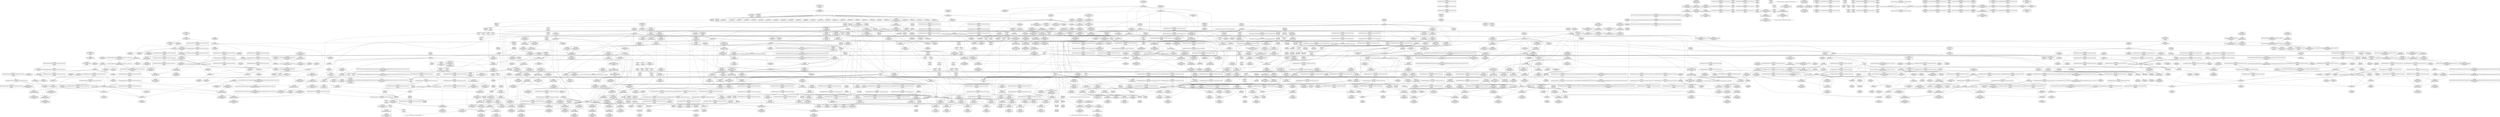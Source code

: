 digraph {
	CE0x438e380 [shape=record,shape=Mrecord,label="{CE0x438e380|_call_void_mcount()_#3|*SummSource*}"]
	CE0x447a8c0 [shape=record,shape=Mrecord,label="{CE0x447a8c0|__rcu_read_lock:do.end|*SummSink*}"]
	CE0x43a4660 [shape=record,shape=Mrecord,label="{CE0x43a4660|current_sid:tmp8|security/selinux/hooks.c,218|*SummSource*}"]
	CE0x438a270 [shape=record,shape=Mrecord,label="{CE0x438a270|COLLAPSED:_GCMRE___llvm_gcov_ctr136_internal_global_2_x_i64_zeroinitializer:_elem_0:default:}"]
	CE0x442dcd0 [shape=record,shape=Mrecord,label="{CE0x442dcd0|_ret_void,_!dbg_!27719|./arch/x86/include/asm/preempt.h,73|*SummSink*}"]
	CE0x43e9030 [shape=record,shape=Mrecord,label="{CE0x43e9030|cred_sid:tmp|*SummSource*}"]
	CE0x43cefb0 [shape=record,shape=Mrecord,label="{CE0x43cefb0|i8*_getelementptr_inbounds_(_41_x_i8_,_41_x_i8_*_.str44,_i32_0,_i32_0)|*Constant*|*SummSink*}"]
	CE0x43e9910 [shape=record,shape=Mrecord,label="{CE0x43e9910|rcu_lock_acquire:map|Function::rcu_lock_acquire&Arg::map::|*SummSink*}"]
	CE0x4388f60 [shape=record,shape=Mrecord,label="{CE0x4388f60|selinux_task_setnice:tmp7|security/selinux/hooks.c,3598|*SummSource*}"]
	CE0x44c5930 [shape=record,shape=Mrecord,label="{CE0x44c5930|i64*_getelementptr_inbounds_(_4_x_i64_,_4_x_i64_*___llvm_gcov_ctr135,_i64_0,_i64_2)|*Constant*}"]
	CE0x442de50 [shape=record,shape=Mrecord,label="{CE0x442de50|_call_void_asm_sideeffect_,_memory_,_dirflag_,_fpsr_,_flags_()_#3,_!dbg_!27714,_!srcloc_!27715|include/linux/rcupdate.h,239}"]
	CE0x43b0120 [shape=record,shape=Mrecord,label="{CE0x43b0120|selinux_task_setnice:return}"]
	CE0x439e1b0 [shape=record,shape=Mrecord,label="{CE0x439e1b0|selinux_task_setnice:tmp6|security/selinux/hooks.c,3598|*SummSource*}"]
	CE0x446d790 [shape=record,shape=Mrecord,label="{CE0x446d790|i64*_getelementptr_inbounds_(_4_x_i64_,_4_x_i64_*___llvm_gcov_ctr134,_i64_0,_i64_2)|*Constant*|*SummSink*}"]
	CE0x43ea7d0 [shape=record,shape=Mrecord,label="{CE0x43ea7d0|cred_sid:tmp2|*SummSource*}"]
	CE0x4414630 [shape=record,shape=Mrecord,label="{CE0x4414630|rcu_read_unlock:tmp4|include/linux/rcupdate.h,933}"]
	CE0x43fb9a0 [shape=record,shape=Mrecord,label="{CE0x43fb9a0|task_sid:tmp26|security/selinux/hooks.c,208|*SummSink*}"]
	CE0x43a8260 [shape=record,shape=Mrecord,label="{CE0x43a8260|task_sid:tmp21|security/selinux/hooks.c,208|*SummSink*}"]
	CE0x4385980 [shape=record,shape=Mrecord,label="{CE0x4385980|selinux_task_setnice:nice|Function::selinux_task_setnice&Arg::nice::}"]
	CE0x43c0c60 [shape=record,shape=Mrecord,label="{CE0x43c0c60|current_sid:tmp13|security/selinux/hooks.c,218}"]
	CE0x44a4730 [shape=record,shape=Mrecord,label="{CE0x44a4730|__rcu_read_unlock:tmp5|include/linux/rcupdate.h,244}"]
	CE0x440d500 [shape=record,shape=Mrecord,label="{CE0x440d500|rcu_read_lock:bb|*SummSource*}"]
	CE0x4420d50 [shape=record,shape=Mrecord,label="{CE0x4420d50|i8*_getelementptr_inbounds_(_25_x_i8_,_25_x_i8_*_.str45,_i32_0,_i32_0)|*Constant*|*SummSink*}"]
	CE0x4433050 [shape=record,shape=Mrecord,label="{CE0x4433050|GLOBAL:rcu_read_unlock.__warned|Global_var:rcu_read_unlock.__warned|*SummSource*}"]
	CE0x43dec80 [shape=record,shape=Mrecord,label="{CE0x43dec80|task_sid:tmp18|security/selinux/hooks.c,208|*SummSink*}"]
	CE0x43a13e0 [shape=record,shape=Mrecord,label="{CE0x43a13e0|selinux_task_setnice:tmp8|security/selinux/hooks.c,3600}"]
	CE0x43dd5e0 [shape=record,shape=Mrecord,label="{CE0x43dd5e0|task_sid:call|security/selinux/hooks.c,208}"]
	CE0x4409540 [shape=record,shape=Mrecord,label="{CE0x4409540|i64*_getelementptr_inbounds_(_4_x_i64_,_4_x_i64_*___llvm_gcov_ctr129,_i64_0,_i64_3)|*Constant*|*SummSink*}"]
	CE0x4407810 [shape=record,shape=Mrecord,label="{CE0x4407810|rcu_lock_release:bb|*SummSink*}"]
	CE0x44026b0 [shape=record,shape=Mrecord,label="{CE0x44026b0|__preempt_count_add:tmp2|*SummSource*}"]
	CE0x43f3c10 [shape=record,shape=Mrecord,label="{CE0x43f3c10|i32_208|*Constant*}"]
	CE0x4390260 [shape=record,shape=Mrecord,label="{CE0x4390260|GLOBAL:cred_sid|*Constant*}"]
	CE0x437bf40 [shape=record,shape=Mrecord,label="{CE0x437bf40|task_sid:do.body|*SummSink*}"]
	CE0x44088a0 [shape=record,shape=Mrecord,label="{CE0x44088a0|rcu_lock_acquire:indirectgoto|*SummSink*}"]
	CE0x44ab350 [shape=record,shape=Mrecord,label="{CE0x44ab350|__preempt_count_sub:tmp2}"]
	CE0x43c9cb0 [shape=record,shape=Mrecord,label="{CE0x43c9cb0|rcu_read_lock:tmp14|include/linux/rcupdate.h,882|*SummSource*}"]
	CE0x43c73e0 [shape=record,shape=Mrecord,label="{CE0x43c73e0|current_sid:if.end}"]
	CE0x43ab2c0 [shape=record,shape=Mrecord,label="{CE0x43ab2c0|current_sid:tmp18|security/selinux/hooks.c,218|*SummSink*}"]
	CE0x438c4f0 [shape=record,shape=Mrecord,label="{CE0x438c4f0|i64_2|*Constant*|*SummSink*}"]
	CE0x43ef1a0 [shape=record,shape=Mrecord,label="{CE0x43ef1a0|task_sid:tobool4|security/selinux/hooks.c,208|*SummSink*}"]
	CE0x443a740 [shape=record,shape=Mrecord,label="{CE0x443a740|_ret_void,_!dbg_!27719|./arch/x86/include/asm/preempt.h,73}"]
	CE0x44b0a60 [shape=record,shape=Mrecord,label="{CE0x44b0a60|__preempt_count_sub:do.end|*SummSink*}"]
	CE0x4428660 [shape=record,shape=Mrecord,label="{CE0x4428660|rcu_read_unlock:tmp8|include/linux/rcupdate.h,933|*SummSink*}"]
	CE0x4439d80 [shape=record,shape=Mrecord,label="{CE0x4439d80|rcu_lock_acquire:tmp|*SummSink*}"]
	CE0x43ab0e0 [shape=record,shape=Mrecord,label="{CE0x43ab0e0|current_sid:tmp18|security/selinux/hooks.c,218|*SummSource*}"]
	CE0x4402720 [shape=record,shape=Mrecord,label="{CE0x4402720|__preempt_count_add:tmp2|*SummSink*}"]
	CE0x43c2c50 [shape=record,shape=Mrecord,label="{CE0x43c2c50|current_sid:tmp5|security/selinux/hooks.c,218}"]
	CE0x443c230 [shape=record,shape=Mrecord,label="{CE0x443c230|rcu_read_unlock:land.lhs.true2|*SummSource*}"]
	CE0x439b670 [shape=record,shape=Mrecord,label="{CE0x439b670|VOIDTB_TE:_CE_80,88_}"]
	CE0x443f440 [shape=record,shape=Mrecord,label="{CE0x443f440|i64_1|*Constant*}"]
	CE0x43830a0 [shape=record,shape=Mrecord,label="{CE0x43830a0|selinux_task_setnice:tobool|security/selinux/hooks.c,3597|*SummSink*}"]
	CE0x436f1c0 [shape=record,shape=Mrecord,label="{CE0x436f1c0|i64*_getelementptr_inbounds_(_2_x_i64_,_2_x_i64_*___llvm_gcov_ctr136,_i64_0,_i64_1)|*Constant*|*SummSink*}"]
	CE0x440d090 [shape=record,shape=Mrecord,label="{CE0x440d090|get_current:bb|*SummSink*}"]
	"CONST[source:2(external),value:2(dynamic)][purpose:{subject}][SrcIdx:2]"
	CE0x4382620 [shape=record,shape=Mrecord,label="{CE0x4382620|task_sid:tmp4|*LoadInst*|security/selinux/hooks.c,208}"]
	CE0x43c9fa0 [shape=record,shape=Mrecord,label="{CE0x43c9fa0|rcu_read_lock:tmp15|include/linux/rcupdate.h,882}"]
	CE0x43ae050 [shape=record,shape=Mrecord,label="{CE0x43ae050|cred_sid:tmp1}"]
	CE0x440e820 [shape=record,shape=Mrecord,label="{CE0x440e820|0:_i8,_:_GCMR_rcu_read_lock.__warned_internal_global_i8_0,_section_.data.unlikely_,_align_1:_elem_0:default:}"]
	CE0x4412270 [shape=record,shape=Mrecord,label="{CE0x4412270|GLOBAL:__llvm_gcov_ctr132|Global_var:__llvm_gcov_ctr132}"]
	CE0x43a9de0 [shape=record,shape=Mrecord,label="{CE0x43a9de0|i8*_getelementptr_inbounds_(_45_x_i8_,_45_x_i8_*_.str12,_i32_0,_i32_0)|*Constant*}"]
	CE0x43daeb0 [shape=record,shape=Mrecord,label="{CE0x43daeb0|rcu_read_lock:if.then|*SummSource*}"]
	CE0x4425080 [shape=record,shape=Mrecord,label="{CE0x4425080|i64*_getelementptr_inbounds_(_11_x_i64_,_11_x_i64_*___llvm_gcov_ctr127,_i64_0,_i64_10)|*Constant*|*SummSink*}"]
	CE0x4379d60 [shape=record,shape=Mrecord,label="{CE0x4379d60|task_sid:task|Function::task_sid&Arg::task::|*SummSink*}"]
	CE0x43fa3f0 [shape=record,shape=Mrecord,label="{CE0x43fa3f0|task_sid:tmp23|security/selinux/hooks.c,208|*SummSource*}"]
	CE0x43c6650 [shape=record,shape=Mrecord,label="{CE0x43c6650|i64*_getelementptr_inbounds_(_11_x_i64_,_11_x_i64_*___llvm_gcov_ctr125,_i64_0,_i64_1)|*Constant*}"]
	CE0x43a2930 [shape=record,shape=Mrecord,label="{CE0x43a2930|get_current:entry|*SummSource*}"]
	CE0x4387d10 [shape=record,shape=Mrecord,label="{CE0x4387d10|selinux_task_setnice:retval.0|*SummSink*}"]
	CE0x4390c60 [shape=record,shape=Mrecord,label="{CE0x4390c60|cred_sid:entry}"]
	CE0x436f970 [shape=record,shape=Mrecord,label="{CE0x436f970|current_has_perm:tmp3}"]
	CE0x438f850 [shape=record,shape=Mrecord,label="{CE0x438f850|_call_void_asm_sideeffect_,_memory_,_dirflag_,_fpsr_,_flags_()_#3,_!dbg_!27711,_!srcloc_!27714|include/linux/rcupdate.h,244|*SummSink*}"]
	CE0x43d9cd0 [shape=record,shape=Mrecord,label="{CE0x43d9cd0|task_sid:tmp14|security/selinux/hooks.c,208}"]
	CE0x44b87c0 [shape=record,shape=Mrecord,label="{CE0x44b87c0|__preempt_count_sub:tmp6|./arch/x86/include/asm/preempt.h,78|*SummSink*}"]
	CE0x43fb400 [shape=record,shape=Mrecord,label="{CE0x43fb400|task_sid:tmp25|security/selinux/hooks.c,208|*SummSource*}"]
	CE0x4446090 [shape=record,shape=Mrecord,label="{CE0x4446090|_call_void___preempt_count_add(i32_1)_#10,_!dbg_!27711|include/linux/rcupdate.h,239|*SummSink*}"]
	CE0x4436620 [shape=record,shape=Mrecord,label="{CE0x4436620|rcu_read_lock:call|include/linux/rcupdate.h,882|*SummSink*}"]
	CE0x43fb7c0 [shape=record,shape=Mrecord,label="{CE0x43fb7c0|i64*_getelementptr_inbounds_(_13_x_i64_,_13_x_i64_*___llvm_gcov_ctr126,_i64_0,_i64_12)|*Constant*|*SummSource*}"]
	CE0x4396b00 [shape=record,shape=Mrecord,label="{CE0x4396b00|selinux_task_setnice:tmp2|security/selinux/hooks.c,3597}"]
	CE0x43906c0 [shape=record,shape=Mrecord,label="{CE0x43906c0|task_sid:call7|security/selinux/hooks.c,208|*SummSink*}"]
	CE0x4421510 [shape=record,shape=Mrecord,label="{CE0x4421510|i32_883|*Constant*|*SummSink*}"]
	CE0x438c6d0 [shape=record,shape=Mrecord,label="{CE0x438c6d0|selinux_task_setnice:tmp3|security/selinux/hooks.c,3597|*SummSource*}"]
	CE0x43ac650 [shape=record,shape=Mrecord,label="{CE0x43ac650|current_sid:tmp24|security/selinux/hooks.c,220|*SummSink*}"]
	CE0x43da560 [shape=record,shape=Mrecord,label="{CE0x43da560|task_sid:tmp4|*LoadInst*|security/selinux/hooks.c,208|*SummSource*}"]
	CE0x43ebcf0 [shape=record,shape=Mrecord,label="{CE0x43ebcf0|task_sid:tmp7|security/selinux/hooks.c,208}"]
	CE0x439e050 [shape=record,shape=Mrecord,label="{CE0x439e050|VOIDTB_TE:_CE_152,160_}"]
	CE0x43a1d90 [shape=record,shape=Mrecord,label="{CE0x43a1d90|current_sid:call4|security/selinux/hooks.c,218}"]
	CE0x43cdc60 [shape=record,shape=Mrecord,label="{CE0x43cdc60|current_sid:security|security/selinux/hooks.c,218|*SummSink*}"]
	CE0x4439390 [shape=record,shape=Mrecord,label="{CE0x4439390|rcu_read_unlock:tmp12|include/linux/rcupdate.h,933}"]
	CE0x44bc570 [shape=record,shape=Mrecord,label="{CE0x44bc570|__preempt_count_sub:tmp7|./arch/x86/include/asm/preempt.h,78}"]
	CE0x43d9950 [shape=record,shape=Mrecord,label="{CE0x43d9950|task_sid:do.body5}"]
	CE0x43a8c00 [shape=record,shape=Mrecord,label="{CE0x43a8c00|rcu_read_lock:tmp10|include/linux/rcupdate.h,882}"]
	CE0x43aa270 [shape=record,shape=Mrecord,label="{CE0x43aa270|i64_7|*Constant*}"]
	CE0x4429a60 [shape=record,shape=Mrecord,label="{CE0x4429a60|rcu_read_unlock:tmp10|include/linux/rcupdate.h,933}"]
	CE0x43f2ff0 [shape=record,shape=Mrecord,label="{CE0x43f2ff0|i64_4|*Constant*}"]
	CE0x4431200 [shape=record,shape=Mrecord,label="{CE0x4431200|rcu_read_unlock:do.body|*SummSource*}"]
	CE0x43a47d0 [shape=record,shape=Mrecord,label="{CE0x43a47d0|current_sid:tobool1|security/selinux/hooks.c,218}"]
	CE0x4406bb0 [shape=record,shape=Mrecord,label="{CE0x4406bb0|__rcu_read_lock:tmp2|*SummSource*}"]
	CE0x436ff50 [shape=record,shape=Mrecord,label="{CE0x436ff50|_call_void_mcount()_#3|*SummSource*}"]
	CE0x43f22f0 [shape=record,shape=Mrecord,label="{CE0x43f22f0|task_sid:tmp1}"]
	CE0x4469e00 [shape=record,shape=Mrecord,label="{CE0x4469e00|_call_void_lock_release(%struct.lockdep_map*_%map,_i32_1,_i64_ptrtoint_(i8*_blockaddress(_rcu_lock_release,_%__here)_to_i64))_#10,_!dbg_!27716|include/linux/rcupdate.h,423}"]
	CE0x442f310 [shape=record,shape=Mrecord,label="{CE0x442f310|rcu_lock_acquire:tmp3}"]
	CE0x44180b0 [shape=record,shape=Mrecord,label="{CE0x44180b0|rcu_read_lock:tmp12|include/linux/rcupdate.h,882|*SummSource*}"]
	CE0x43ea570 [shape=record,shape=Mrecord,label="{CE0x43ea570|GLOBAL:rcu_read_lock|*Constant*|*SummSink*}"]
	CE0x442f700 [shape=record,shape=Mrecord,label="{CE0x442f700|rcu_read_unlock:tmp|*SummSource*}"]
	CE0x43700b0 [shape=record,shape=Mrecord,label="{CE0x43700b0|current_has_perm:call|security/selinux/hooks.c,1542}"]
	CE0x44250f0 [shape=record,shape=Mrecord,label="{CE0x44250f0|rcu_read_lock:tmp21|include/linux/rcupdate.h,884|*SummSink*}"]
	CE0x4431000 [shape=record,shape=Mrecord,label="{CE0x4431000|rcu_read_unlock:do.end|*SummSink*}"]
	CE0x446a110 [shape=record,shape=Mrecord,label="{CE0x446a110|i32_1|*Constant*}"]
	CE0x439edd0 [shape=record,shape=Mrecord,label="{CE0x439edd0|selinux_task_setnice:entry|*SummSource*}"]
	CE0x4376c90 [shape=record,shape=Mrecord,label="{CE0x4376c90|selinux_task_setnice:bb}"]
	CE0x437a5c0 [shape=record,shape=Mrecord,label="{CE0x437a5c0|current_sid:tmp17|security/selinux/hooks.c,218|*SummSource*}"]
	CE0x43ec390 [shape=record,shape=Mrecord,label="{CE0x43ec390|task_sid:call3|security/selinux/hooks.c,208|*SummSink*}"]
	CE0x4401590 [shape=record,shape=Mrecord,label="{CE0x4401590|rcu_lock_acquire:tmp7|*SummSink*}"]
	CE0x44ab4e0 [shape=record,shape=Mrecord,label="{CE0x44ab4e0|__preempt_count_add:tmp5|./arch/x86/include/asm/preempt.h,72}"]
	CE0x44680d0 [shape=record,shape=Mrecord,label="{CE0x44680d0|i64*_getelementptr_inbounds_(_4_x_i64_,_4_x_i64_*___llvm_gcov_ctr133,_i64_0,_i64_3)|*Constant*|*SummSink*}"]
	CE0x44b8750 [shape=record,shape=Mrecord,label="{CE0x44b8750|__preempt_count_sub:tmp6|./arch/x86/include/asm/preempt.h,78|*SummSource*}"]
	CE0x4405f00 [shape=record,shape=Mrecord,label="{CE0x4405f00|__preempt_count_add:do.body}"]
	CE0x43a3c60 [shape=record,shape=Mrecord,label="{CE0x43a3c60|current_sid:land.lhs.true2}"]
	CE0x43995d0 [shape=record,shape=Mrecord,label="{CE0x43995d0|current_has_perm:tsk|Function::current_has_perm&Arg::tsk::|*SummSink*}"]
	CE0x4444870 [shape=record,shape=Mrecord,label="{CE0x4444870|_call_void_lockdep_rcu_suspicious(i8*_getelementptr_inbounds_(_25_x_i8_,_25_x_i8_*_.str45,_i32_0,_i32_0),_i32_934,_i8*_getelementptr_inbounds_(_44_x_i8_,_44_x_i8_*_.str47,_i32_0,_i32_0))_#10,_!dbg_!27726|include/linux/rcupdate.h,933}"]
	CE0x43d9fe0 [shape=record,shape=Mrecord,label="{CE0x43d9fe0|get_current:tmp1|*SummSource*}"]
	CE0x4383030 [shape=record,shape=Mrecord,label="{CE0x4383030|selinux_task_setnice:tobool|security/selinux/hooks.c,3597}"]
	CE0x441fe70 [shape=record,shape=Mrecord,label="{CE0x441fe70|__preempt_count_sub:tmp3|*SummSink*}"]
	CE0x437a140 [shape=record,shape=Mrecord,label="{CE0x437a140|_ret_i32_%call7,_!dbg_!27749|security/selinux/hooks.c,210|*SummSink*}"]
	CE0x442ce10 [shape=record,shape=Mrecord,label="{CE0x442ce10|GLOBAL:__preempt_count_add|*Constant*|*SummSink*}"]
	CE0x44136a0 [shape=record,shape=Mrecord,label="{CE0x44136a0|i64*_getelementptr_inbounds_(_11_x_i64_,_11_x_i64_*___llvm_gcov_ctr127,_i64_0,_i64_0)|*Constant*|*SummSink*}"]
	CE0x43702d0 [shape=record,shape=Mrecord,label="{CE0x43702d0|i32_0|*Constant*}"]
	CE0x4410960 [shape=record,shape=Mrecord,label="{CE0x4410960|_ret_void,_!dbg_!27717|include/linux/rcupdate.h,419|*SummSource*}"]
	CE0x4410610 [shape=record,shape=Mrecord,label="{CE0x4410610|get_current:tmp3}"]
	CE0x43a3400 [shape=record,shape=Mrecord,label="{CE0x43a3400|current_sid:tmp21|security/selinux/hooks.c,218|*SummSink*}"]
	CE0x43f65f0 [shape=record,shape=Mrecord,label="{CE0x43f65f0|_call_void_mcount()_#3|*SummSink*}"]
	CE0x438b340 [shape=record,shape=Mrecord,label="{CE0x438b340|task_sid:tmp}"]
	CE0x43cd240 [shape=record,shape=Mrecord,label="{CE0x43cd240|0:_i32,_4:_i32,_8:_i32,_12:_i32,_:_CMRE_4,8_|*MultipleSource*|security/selinux/hooks.c,218|security/selinux/hooks.c,218|security/selinux/hooks.c,220}"]
	CE0x4396590 [shape=record,shape=Mrecord,label="{CE0x4396590|current_sid:tmp7|security/selinux/hooks.c,218}"]
	CE0x4413890 [shape=record,shape=Mrecord,label="{CE0x4413890|rcu_read_lock:tmp|*SummSource*}"]
	CE0x43f0c90 [shape=record,shape=Mrecord,label="{CE0x43f0c90|_ret_void,_!dbg_!27717|include/linux/rcupdate.h,240|*SummSink*}"]
	CE0x43884b0 [shape=record,shape=Mrecord,label="{CE0x43884b0|selinux_task_setnice:tmp10|security/selinux/hooks.c,3601}"]
	CE0x4380440 [shape=record,shape=Mrecord,label="{CE0x4380440|avc_has_perm:requested|Function::avc_has_perm&Arg::requested::|*SummSource*}"]
	CE0x43a8d80 [shape=record,shape=Mrecord,label="{CE0x43a8d80|rcu_read_lock:tmp9|include/linux/rcupdate.h,882|*SummSource*}"]
	CE0x443afd0 [shape=record,shape=Mrecord,label="{CE0x443afd0|_ret_void,_!dbg_!27720|./arch/x86/include/asm/preempt.h,78}"]
	CE0x43c97d0 [shape=record,shape=Mrecord,label="{CE0x43c97d0|rcu_read_lock:tmp14|include/linux/rcupdate.h,882}"]
	CE0x446be90 [shape=record,shape=Mrecord,label="{CE0x446be90|_call_void_lock_acquire(%struct.lockdep_map*_%map,_i32_0,_i32_0,_i32_2,_i32_0,_%struct.lockdep_map*_null,_i64_ptrtoint_(i8*_blockaddress(_rcu_lock_acquire,_%__here)_to_i64))_#10,_!dbg_!27716|include/linux/rcupdate.h,418|*SummSource*}"]
	CE0x43e0cd0 [shape=record,shape=Mrecord,label="{CE0x43e0cd0|task_sid:land.lhs.true|*SummSource*}"]
	CE0x43f6f30 [shape=record,shape=Mrecord,label="{CE0x43f6f30|i64*_getelementptr_inbounds_(_2_x_i64_,_2_x_i64_*___llvm_gcov_ctr131,_i64_0,_i64_0)|*Constant*|*SummSink*}"]
	CE0x439a580 [shape=record,shape=Mrecord,label="{CE0x439a580|selinux_task_setnice:tmp4|security/selinux/hooks.c,3597|*SummSink*}"]
	CE0x43ecca0 [shape=record,shape=Mrecord,label="{CE0x43ecca0|task_sid:bb|*SummSink*}"]
	CE0x44b9840 [shape=record,shape=Mrecord,label="{CE0x44b9840|__preempt_count_sub:bb}"]
	CE0x442f690 [shape=record,shape=Mrecord,label="{CE0x442f690|COLLAPSED:_GCMRE___llvm_gcov_ctr132_internal_global_11_x_i64_zeroinitializer:_elem_0:default:}"]
	CE0x4403fe0 [shape=record,shape=Mrecord,label="{CE0x4403fe0|GLOBAL:__preempt_count|Global_var:__preempt_count|*SummSource*}"]
	CE0x4432ad0 [shape=record,shape=Mrecord,label="{CE0x4432ad0|%struct.lockdep_map*_null|*Constant*}"]
	CE0x43795a0 [shape=record,shape=Mrecord,label="{CE0x43795a0|GLOBAL:task_sid|*Constant*|*SummSink*}"]
	CE0x43c0440 [shape=record,shape=Mrecord,label="{CE0x43c0440|current_sid:do.end|*SummSink*}"]
	CE0x43dfac0 [shape=record,shape=Mrecord,label="{CE0x43dfac0|get_current:tmp3|*SummSink*}"]
	CE0x43bd960 [shape=record,shape=Mrecord,label="{CE0x43bd960|i64_3|*Constant*}"]
	CE0x44668a0 [shape=record,shape=Mrecord,label="{CE0x44668a0|_call_void_asm_addl_$1,_%gs:$0_,_*m,ri,*m,_dirflag_,_fpsr_,_flags_(i32*___preempt_count,_i32_%sub,_i32*___preempt_count)_#3,_!dbg_!27717,_!srcloc_!27718|./arch/x86/include/asm/preempt.h,77|*SummSource*}"]
	CE0x43aa750 [shape=record,shape=Mrecord,label="{CE0x43aa750|rcu_read_unlock:tmp12|include/linux/rcupdate.h,933|*SummSource*}"]
	CE0x43a5cb0 [shape=record,shape=Mrecord,label="{CE0x43a5cb0|current_sid:if.then|*SummSource*}"]
	CE0x43a2880 [shape=record,shape=Mrecord,label="{CE0x43a2880|get_current:entry}"]
	CE0x44a6f40 [shape=record,shape=Mrecord,label="{CE0x44a6f40|__preempt_count_add:tmp6|./arch/x86/include/asm/preempt.h,73|*SummSink*}"]
	CE0x4388240 [shape=record,shape=Mrecord,label="{CE0x4388240|i64*_getelementptr_inbounds_(_6_x_i64_,_6_x_i64_*___llvm_gcov_ctr283,_i64_0,_i64_5)|*Constant*|*SummSink*}"]
	CE0x44268b0 [shape=record,shape=Mrecord,label="{CE0x44268b0|cred_sid:tmp5|security/selinux/hooks.c,196|*SummSink*}"]
	CE0x4397b60 [shape=record,shape=Mrecord,label="{CE0x4397b60|i64_0|*Constant*|*SummSource*}"]
	CE0x442ef90 [shape=record,shape=Mrecord,label="{CE0x442ef90|rcu_lock_acquire:tmp2|*SummSource*}"]
	CE0x4445d80 [shape=record,shape=Mrecord,label="{CE0x4445d80|i8*_getelementptr_inbounds_(_44_x_i8_,_44_x_i8_*_.str47,_i32_0,_i32_0)|*Constant*|*SummSink*}"]
	CE0x43fe340 [shape=record,shape=Mrecord,label="{CE0x43fe340|rcu_lock_release:map|Function::rcu_lock_release&Arg::map::}"]
	CE0x43f6fd0 [shape=record,shape=Mrecord,label="{CE0x43f6fd0|cred_sid:tmp}"]
	CE0x4432b40 [shape=record,shape=Mrecord,label="{CE0x4432b40|%struct.lockdep_map*_null|*Constant*|*SummSource*}"]
	CE0x440c2c0 [shape=record,shape=Mrecord,label="{CE0x440c2c0|rcu_lock_release:tmp4|include/linux/rcupdate.h,423}"]
	CE0x4439ef0 [shape=record,shape=Mrecord,label="{CE0x4439ef0|rcu_lock_acquire:tmp1|*SummSink*}"]
	CE0x4400e40 [shape=record,shape=Mrecord,label="{CE0x4400e40|i64*_getelementptr_inbounds_(_4_x_i64_,_4_x_i64_*___llvm_gcov_ctr130,_i64_0,_i64_3)|*Constant*|*SummSink*}"]
	CE0x439e770 [shape=record,shape=Mrecord,label="{CE0x439e770|selinux_task_setnice:tmp5|security/selinux/hooks.c,3597|*SummSource*}"]
	CE0x43adc40 [shape=record,shape=Mrecord,label="{CE0x43adc40|i32_77|*Constant*|*SummSource*}"]
	CE0x43cc1d0 [shape=record,shape=Mrecord,label="{CE0x43cc1d0|current_sid:sid|security/selinux/hooks.c,220}"]
	CE0x440e0b0 [shape=record,shape=Mrecord,label="{CE0x440e0b0|i64*_getelementptr_inbounds_(_11_x_i64_,_11_x_i64_*___llvm_gcov_ctr127,_i64_0,_i64_1)|*Constant*|*SummSource*}"]
	CE0x4468060 [shape=record,shape=Mrecord,label="{CE0x4468060|rcu_lock_release:tmp6}"]
	CE0x43fa0d0 [shape=record,shape=Mrecord,label="{CE0x43fa0d0|task_sid:tmp22|security/selinux/hooks.c,208|*SummSink*}"]
	CE0x44376c0 [shape=record,shape=Mrecord,label="{CE0x44376c0|_ret_void,_!dbg_!27720|./arch/x86/include/asm/preempt.h,78|*SummSink*}"]
	CE0x437a220 [shape=record,shape=Mrecord,label="{CE0x437a220|current_sid:tmp17|security/selinux/hooks.c,218}"]
	CE0x44035b0 [shape=record,shape=Mrecord,label="{CE0x44035b0|__rcu_read_unlock:tmp6|include/linux/rcupdate.h,245}"]
	CE0x43968b0 [shape=record,shape=Mrecord,label="{CE0x43968b0|current_sid:tmp7|security/selinux/hooks.c,218|*SummSink*}"]
	CE0x44152d0 [shape=record,shape=Mrecord,label="{CE0x44152d0|rcu_read_unlock:tmp2|*SummSink*}"]
	CE0x43ed400 [shape=record,shape=Mrecord,label="{CE0x43ed400|task_sid:tmp13|security/selinux/hooks.c,208|*SummSource*}"]
	CE0x43d9ea0 [shape=record,shape=Mrecord,label="{CE0x43d9ea0|task_sid:tmp14|security/selinux/hooks.c,208|*SummSource*}"]
	CE0x4406e80 [shape=record,shape=Mrecord,label="{CE0x4406e80|i8*_undef|*Constant*|*SummSource*}"]
	CE0x43c2170 [shape=record,shape=Mrecord,label="{CE0x43c2170|i64*_getelementptr_inbounds_(_11_x_i64_,_11_x_i64_*___llvm_gcov_ctr125,_i64_0,_i64_0)|*Constant*|*SummSource*}"]
	CE0x43e0af0 [shape=record,shape=Mrecord,label="{CE0x43e0af0|%struct.task_struct*_(%struct.task_struct**)*_asm_movq_%gs:$_1:P_,$0_,_r,im,_dirflag_,_fpsr_,_flags_}"]
	CE0x441c520 [shape=record,shape=Mrecord,label="{CE0x441c520|__preempt_count_add:tmp|*SummSource*}"]
	CE0x43f0190 [shape=record,shape=Mrecord,label="{CE0x43f0190|GLOBAL:rcu_lock_map|Global_var:rcu_lock_map|*SummSink*}"]
	CE0x4468990 [shape=record,shape=Mrecord,label="{CE0x4468990|i8*_undef|*Constant*}"]
	CE0x442c8f0 [shape=record,shape=Mrecord,label="{CE0x442c8f0|_call_void_mcount()_#3|*SummSink*}"]
	CE0x43ce3f0 [shape=record,shape=Mrecord,label="{CE0x43ce3f0|_ret_void,_!dbg_!27735|include/linux/rcupdate.h,884}"]
	CE0x437c830 [shape=record,shape=Mrecord,label="{CE0x437c830|_call_void_lockdep_rcu_suspicious(i8*_getelementptr_inbounds_(_25_x_i8_,_25_x_i8_*_.str3,_i32_0,_i32_0),_i32_218,_i8*_getelementptr_inbounds_(_45_x_i8_,_45_x_i8_*_.str12,_i32_0,_i32_0))_#10,_!dbg_!27727|security/selinux/hooks.c,218|*SummSink*}"]
	CE0x4395510 [shape=record,shape=Mrecord,label="{CE0x4395510|VOIDTB_TE:_CE_16,20_}"]
	CE0x4414de0 [shape=record,shape=Mrecord,label="{CE0x4414de0|GLOBAL:rcu_read_lock.__warned|Global_var:rcu_read_lock.__warned|*SummSink*}"]
	CE0x43e80d0 [shape=record,shape=Mrecord,label="{CE0x43e80d0|_ret_i32_%tmp6,_!dbg_!27716|security/selinux/hooks.c,197}"]
	CE0x4381160 [shape=record,shape=Mrecord,label="{CE0x4381160|current_sid:land.lhs.true2|*SummSink*}"]
	CE0x43f8f20 [shape=record,shape=Mrecord,label="{CE0x43f8f20|rcu_read_unlock:tmp20|include/linux/rcupdate.h,933|*SummSource*}"]
	CE0x43c1f20 [shape=record,shape=Mrecord,label="{CE0x43c1f20|_call_void_mcount()_#3|*SummSink*}"]
	CE0x44a4810 [shape=record,shape=Mrecord,label="{CE0x44a4810|__rcu_read_unlock:tmp5|include/linux/rcupdate.h,244|*SummSource*}"]
	CE0x44454c0 [shape=record,shape=Mrecord,label="{CE0x44454c0|i32_934|*Constant*}"]
	CE0x4430e50 [shape=record,shape=Mrecord,label="{CE0x4430e50|_call_void___preempt_count_add(i32_1)_#10,_!dbg_!27711|include/linux/rcupdate.h,239}"]
	CE0x437cbd0 [shape=record,shape=Mrecord,label="{CE0x437cbd0|i8*_getelementptr_inbounds_(_25_x_i8_,_25_x_i8_*_.str3,_i32_0,_i32_0)|*Constant*|*SummSource*}"]
	CE0x43f66b0 [shape=record,shape=Mrecord,label="{CE0x43f66b0|i32_22|*Constant*}"]
	CE0x4435a00 [shape=record,shape=Mrecord,label="{CE0x4435a00|rcu_read_unlock:tmp5|include/linux/rcupdate.h,933}"]
	CE0x439fe40 [shape=record,shape=Mrecord,label="{CE0x439fe40|current_has_perm:bb|*SummSource*}"]
	CE0x4469130 [shape=record,shape=Mrecord,label="{CE0x4469130|__rcu_read_unlock:do.end|*SummSource*}"]
	CE0x44328e0 [shape=record,shape=Mrecord,label="{CE0x44328e0|i32_2|*Constant*|*SummSink*}"]
	CE0x44457a0 [shape=record,shape=Mrecord,label="{CE0x44457a0|i32_934|*Constant*|*SummSink*}"]
	CE0x44674d0 [shape=record,shape=Mrecord,label="{CE0x44674d0|void_(i32*,_i32,_i32*)*_asm_addl_$1,_%gs:$0_,_*m,ri,*m,_dirflag_,_fpsr_,_flags_}"]
	CE0x43a81f0 [shape=record,shape=Mrecord,label="{CE0x43a81f0|task_sid:tmp21|security/selinux/hooks.c,208|*SummSource*}"]
	CE0x44103c0 [shape=record,shape=Mrecord,label="{CE0x44103c0|rcu_read_lock:do.body|*SummSource*}"]
	CE0x436f090 [shape=record,shape=Mrecord,label="{CE0x436f090|i64*_getelementptr_inbounds_(_2_x_i64_,_2_x_i64_*___llvm_gcov_ctr136,_i64_0,_i64_1)|*Constant*|*SummSource*}"]
	CE0x43eb0f0 [shape=record,shape=Mrecord,label="{CE0x43eb0f0|GLOBAL:current_task|Global_var:current_task|*SummSource*}"]
	CE0x4407b80 [shape=record,shape=Mrecord,label="{CE0x4407b80|rcu_lock_release:__here|*SummSink*}"]
	CE0x4396a90 [shape=record,shape=Mrecord,label="{CE0x4396a90|selinux_task_setnice:tmp2|security/selinux/hooks.c,3597|*SummSink*}"]
	CE0x4395580 [shape=record,shape=Mrecord,label="{CE0x4395580|VOIDTB_TE:_CE_20,24_}"]
	CE0x4429db0 [shape=record,shape=Mrecord,label="{CE0x4429db0|i64*_getelementptr_inbounds_(_4_x_i64_,_4_x_i64_*___llvm_gcov_ctr130,_i64_0,_i64_1)|*Constant*|*SummSink*}"]
	CE0x43ffff0 [shape=record,shape=Mrecord,label="{CE0x43ffff0|_ret_void,_!dbg_!27717|include/linux/rcupdate.h,245|*SummSink*}"]
	CE0x440d2f0 [shape=record,shape=Mrecord,label="{CE0x440d2f0|i64*_getelementptr_inbounds_(_2_x_i64_,_2_x_i64_*___llvm_gcov_ctr98,_i64_0,_i64_0)|*Constant*|*SummSource*}"]
	CE0x43aff60 [shape=record,shape=Mrecord,label="{CE0x43aff60|VOIDTB_TE:_CE_48,52_}"]
	CE0x44302e0 [shape=record,shape=Mrecord,label="{CE0x44302e0|_call_void_asm_addl_$1,_%gs:$0_,_*m,ri,*m,_dirflag_,_fpsr_,_flags_(i32*___preempt_count,_i32_%val,_i32*___preempt_count)_#3,_!dbg_!27714,_!srcloc_!27717|./arch/x86/include/asm/preempt.h,72|*SummSource*}"]
	CE0x4414890 [shape=record,shape=Mrecord,label="{CE0x4414890|rcu_read_unlock:tobool|include/linux/rcupdate.h,933|*SummSource*}"]
	CE0x437bd50 [shape=record,shape=Mrecord,label="{CE0x437bd50|task_sid:do.body}"]
	CE0x4380b30 [shape=record,shape=Mrecord,label="{CE0x4380b30|_ret_i32_%retval.0,_!dbg_!27728|security/selinux/avc.c,775}"]
	CE0x4397650 [shape=record,shape=Mrecord,label="{CE0x4397650|current_has_perm:tsk|Function::current_has_perm&Arg::tsk::}"]
	CE0x44a9e30 [shape=record,shape=Mrecord,label="{CE0x44a9e30|i64*_getelementptr_inbounds_(_4_x_i64_,_4_x_i64_*___llvm_gcov_ctr129,_i64_0,_i64_0)|*Constant*}"]
	CE0x43ecde0 [shape=record,shape=Mrecord,label="{CE0x43ecde0|task_sid:bb|*SummSource*}"]
	CE0x43abc30 [shape=record,shape=Mrecord,label="{CE0x43abc30|current_sid:tmp20|security/selinux/hooks.c,218}"]
	CE0x44175e0 [shape=record,shape=Mrecord,label="{CE0x44175e0|rcu_read_unlock:tmp6|include/linux/rcupdate.h,933|*SummSink*}"]
	CE0x43be630 [shape=record,shape=Mrecord,label="{CE0x43be630|current_sid:tmp10|security/selinux/hooks.c,218|*SummSink*}"]
	CE0x4445710 [shape=record,shape=Mrecord,label="{CE0x4445710|i32_934|*Constant*|*SummSource*}"]
	CE0x4421320 [shape=record,shape=Mrecord,label="{CE0x4421320|i32_883|*Constant*}"]
	CE0x4437910 [shape=record,shape=Mrecord,label="{CE0x4437910|i64*_getelementptr_inbounds_(_4_x_i64_,_4_x_i64_*___llvm_gcov_ctr134,_i64_0,_i64_3)|*Constant*}"]
	CE0x44a96c0 [shape=record,shape=Mrecord,label="{CE0x44a96c0|__preempt_count_sub:tmp1}"]
	CE0x440d690 [shape=record,shape=Mrecord,label="{CE0x440d690|rcu_read_lock:tmp7|include/linux/rcupdate.h,882}"]
	CE0x43ede50 [shape=record,shape=Mrecord,label="{CE0x43ede50|i64*_getelementptr_inbounds_(_13_x_i64_,_13_x_i64_*___llvm_gcov_ctr126,_i64_0,_i64_8)|*Constant*}"]
	CE0x44383c0 [shape=record,shape=Mrecord,label="{CE0x44383c0|rcu_read_unlock:tobool1|include/linux/rcupdate.h,933|*SummSource*}"]
	CE0x4384ea0 [shape=record,shape=Mrecord,label="{CE0x4384ea0|_call_void_mcount()_#3|*SummSource*}"]
	CE0x443c130 [shape=record,shape=Mrecord,label="{CE0x443c130|i64*_getelementptr_inbounds_(_4_x_i64_,_4_x_i64_*___llvm_gcov_ctr130,_i64_0,_i64_2)|*Constant*|*SummSource*}"]
	CE0x4390790 [shape=record,shape=Mrecord,label="{CE0x4390790|GLOBAL:cred_sid|*Constant*|*SummSource*}"]
	CE0x43cc6e0 [shape=record,shape=Mrecord,label="{CE0x43cc6e0|rcu_read_lock:tmp10|include/linux/rcupdate.h,882|*SummSink*}"]
	CE0x44153e0 [shape=record,shape=Mrecord,label="{CE0x44153e0|GLOBAL:rcu_lock_acquire|*Constant*|*SummSource*}"]
	CE0x4444bb0 [shape=record,shape=Mrecord,label="{CE0x4444bb0|_call_void_lockdep_rcu_suspicious(i8*_getelementptr_inbounds_(_25_x_i8_,_25_x_i8_*_.str45,_i32_0,_i32_0),_i32_934,_i8*_getelementptr_inbounds_(_44_x_i8_,_44_x_i8_*_.str47,_i32_0,_i32_0))_#10,_!dbg_!27726|include/linux/rcupdate.h,933|*SummSource*}"]
	CE0x440f5f0 [shape=record,shape=Mrecord,label="{CE0x440f5f0|rcu_read_lock:tmp6|include/linux/rcupdate.h,882|*SummSink*}"]
	CE0x44269d0 [shape=record,shape=Mrecord,label="{CE0x44269d0|i32_1|*Constant*}"]
	CE0x43c4ff0 [shape=record,shape=Mrecord,label="{CE0x43c4ff0|GLOBAL:rcu_read_unlock|*Constant*|*SummSink*}"]
	CE0x442d3b0 [shape=record,shape=Mrecord,label="{CE0x442d3b0|rcu_read_unlock:tmp6|include/linux/rcupdate.h,933|*SummSource*}"]
	CE0x4408720 [shape=record,shape=Mrecord,label="{CE0x4408720|i64*_getelementptr_inbounds_(_4_x_i64_,_4_x_i64_*___llvm_gcov_ctr133,_i64_0,_i64_2)|*Constant*}"]
	CE0x440bed0 [shape=record,shape=Mrecord,label="{CE0x440bed0|__preempt_count_sub:do.end}"]
	CE0x4435bb0 [shape=record,shape=Mrecord,label="{CE0x4435bb0|rcu_read_lock:tmp5|include/linux/rcupdate.h,882|*SummSource*}"]
	CE0x440d210 [shape=record,shape=Mrecord,label="{CE0x440d210|i64*_getelementptr_inbounds_(_2_x_i64_,_2_x_i64_*___llvm_gcov_ctr98,_i64_0,_i64_0)|*Constant*}"]
	CE0x43c24e0 [shape=record,shape=Mrecord,label="{CE0x43c24e0|current_sid:tmp|*SummSource*}"]
	CE0x4389a30 [shape=record,shape=Mrecord,label="{CE0x4389a30|selinux_task_setnice:tmp9|security/selinux/hooks.c,3600|*SummSource*}"]
	CE0x43e06f0 [shape=record,shape=Mrecord,label="{CE0x43e06f0|__rcu_read_lock:entry}"]
	CE0x43c1400 [shape=record,shape=Mrecord,label="{CE0x43c1400|i64*_getelementptr_inbounds_(_13_x_i64_,_13_x_i64_*___llvm_gcov_ctr126,_i64_0,_i64_1)|*Constant*|*SummSource*}"]
	CE0x43de350 [shape=record,shape=Mrecord,label="{CE0x43de350|rcu_read_lock:tmp3}"]
	CE0x43af940 [shape=record,shape=Mrecord,label="{CE0x43af940|current_sid:tmp2|*SummSink*}"]
	CE0x43aa640 [shape=record,shape=Mrecord,label="{CE0x43aa640|rcu_read_lock:tmp13|include/linux/rcupdate.h,882}"]
	CE0x442ce80 [shape=record,shape=Mrecord,label="{CE0x442ce80|GLOBAL:__preempt_count_add|*Constant*|*SummSource*}"]
	CE0x446a430 [shape=record,shape=Mrecord,label="{CE0x446a430|GLOBAL:lock_release|*Constant*|*SummSource*}"]
	CE0x44869f0 [shape=record,shape=Mrecord,label="{CE0x44869f0|__preempt_count_sub:tmp5|./arch/x86/include/asm/preempt.h,77|*SummSource*}"]
	CE0x4393650 [shape=record,shape=Mrecord,label="{CE0x4393650|avc_has_perm:tclass|Function::avc_has_perm&Arg::tclass::|*SummSource*}"]
	CE0x43e8540 [shape=record,shape=Mrecord,label="{CE0x43e8540|_call_void_rcu_read_unlock()_#10,_!dbg_!27748|security/selinux/hooks.c,209|*SummSink*}"]
	CE0x4392520 [shape=record,shape=Mrecord,label="{CE0x4392520|avc_has_perm:entry|*SummSink*}"]
	CE0x43f9ff0 [shape=record,shape=Mrecord,label="{CE0x43f9ff0|rcu_read_unlock:tmp22|include/linux/rcupdate.h,935|*SummSink*}"]
	CE0x4405d60 [shape=record,shape=Mrecord,label="{CE0x4405d60|__preempt_count_add:bb|*SummSource*}"]
	CE0x439e880 [shape=record,shape=Mrecord,label="{CE0x439e880|selinux_task_setnice:tmp5|security/selinux/hooks.c,3597|*SummSink*}"]
	CE0x4469920 [shape=record,shape=Mrecord,label="{CE0x4469920|rcu_lock_release:tmp5|include/linux/rcupdate.h,423|*SummSource*}"]
	CE0x4393240 [shape=record,shape=Mrecord,label="{CE0x4393240|i16_2|*Constant*|*SummSource*}"]
	CE0x4395790 [shape=record,shape=Mrecord,label="{CE0x4395790|selinux_task_setnice:tmp1}"]
	CE0x43bf5a0 [shape=record,shape=Mrecord,label="{CE0x43bf5a0|current_sid:tmp15|security/selinux/hooks.c,218}"]
	CE0x44aba80 [shape=record,shape=Mrecord,label="{CE0x44aba80|i64*_getelementptr_inbounds_(_4_x_i64_,_4_x_i64_*___llvm_gcov_ctr129,_i64_0,_i64_0)|*Constant*|*SummSource*}"]
	CE0x446a9d0 [shape=record,shape=Mrecord,label="{CE0x446a9d0|i64_ptrtoint_(i8*_blockaddress(_rcu_lock_release,_%__here)_to_i64)|*Constant*|*SummSource*}"]
	CE0x4412a60 [shape=record,shape=Mrecord,label="{CE0x4412a60|__rcu_read_lock:tmp5|include/linux/rcupdate.h,239}"]
	CE0x439b520 [shape=record,shape=Mrecord,label="{CE0x439b520|VOIDTB_TE:_CE_56,64_}"]
	CE0x43c3d70 [shape=record,shape=Mrecord,label="{CE0x43c3d70|GLOBAL:current_sid.__warned|Global_var:current_sid.__warned|*SummSink*}"]
	CE0x44089d0 [shape=record,shape=Mrecord,label="{CE0x44089d0|i64*_getelementptr_inbounds_(_4_x_i64_,_4_x_i64_*___llvm_gcov_ctr130,_i64_0,_i64_0)|*Constant*|*SummSource*}"]
	CE0x44097a0 [shape=record,shape=Mrecord,label="{CE0x44097a0|_call_void_mcount()_#3}"]
	CE0x44ab6f0 [shape=record,shape=Mrecord,label="{CE0x44ab6f0|__preempt_count_add:tmp5|./arch/x86/include/asm/preempt.h,72|*SummSource*}"]
	CE0x4378bd0 [shape=record,shape=Mrecord,label="{CE0x4378bd0|current_sid:entry|*SummSource*}"]
	CE0x4414000 [shape=record,shape=Mrecord,label="{CE0x4414000|rcu_read_unlock:land.lhs.true2}"]
	CE0x43f8b40 [shape=record,shape=Mrecord,label="{CE0x43f8b40|rcu_read_unlock:tmp19|include/linux/rcupdate.h,933|*SummSource*}"]
	CE0x43fd8a0 [shape=record,shape=Mrecord,label="{CE0x43fd8a0|_call_void_rcu_lock_release(%struct.lockdep_map*_rcu_lock_map)_#10,_!dbg_!27733|include/linux/rcupdate.h,935|*SummSink*}"]
	CE0x43ab3f0 [shape=record,shape=Mrecord,label="{CE0x43ab3f0|current_sid:tmp19|security/selinux/hooks.c,218}"]
	CE0x43cda10 [shape=record,shape=Mrecord,label="{CE0x43cda10|COLLAPSED:_CMRE:_elem_0::|security/selinux/hooks.c,218}"]
	CE0x438b720 [shape=record,shape=Mrecord,label="{CE0x438b720|current_has_perm:tmp1}"]
	CE0x43f5b60 [shape=record,shape=Mrecord,label="{CE0x43f5b60|task_sid:tobool1|security/selinux/hooks.c,208}"]
	CE0x43aeaf0 [shape=record,shape=Mrecord,label="{CE0x43aeaf0|i32_78|*Constant*|*SummSource*}"]
	CE0x43d9b50 [shape=record,shape=Mrecord,label="{CE0x43d9b50|i64_6|*Constant*}"]
	CE0x57be860 [shape=record,shape=Mrecord,label="{CE0x57be860|GLOBAL:__llvm_gcov_ctr283|Global_var:__llvm_gcov_ctr283|*SummSink*}"]
	CE0x447da20 [shape=record,shape=Mrecord,label="{CE0x447da20|__rcu_read_lock:bb|*SummSink*}"]
	CE0x4415c50 [shape=record,shape=Mrecord,label="{CE0x4415c50|i64*_getelementptr_inbounds_(_11_x_i64_,_11_x_i64_*___llvm_gcov_ctr127,_i64_0,_i64_0)|*Constant*}"]
	CE0x43aad60 [shape=record,shape=Mrecord,label="{CE0x43aad60|rcu_read_unlock:call3|include/linux/rcupdate.h,933|*SummSource*}"]
	CE0x43ded80 [shape=record,shape=Mrecord,label="{CE0x43ded80|i64*_getelementptr_inbounds_(_13_x_i64_,_13_x_i64_*___llvm_gcov_ctr126,_i64_0,_i64_8)|*Constant*|*SummSource*}"]
	CE0x43f0340 [shape=record,shape=Mrecord,label="{CE0x43f0340|task_sid:if.then}"]
	CE0x4397bd0 [shape=record,shape=Mrecord,label="{CE0x4397bd0|i64_0|*Constant*|*SummSink*}"]
	CE0x439acc0 [shape=record,shape=Mrecord,label="{CE0x439acc0|i64_1|*Constant*|*SummSink*}"]
	CE0x43df500 [shape=record,shape=Mrecord,label="{CE0x43df500|task_sid:tmp17|security/selinux/hooks.c,208}"]
	CE0x443c2c0 [shape=record,shape=Mrecord,label="{CE0x443c2c0|rcu_read_unlock:land.lhs.true2|*SummSink*}"]
	CE0x440bab0 [shape=record,shape=Mrecord,label="{CE0x440bab0|__preempt_count_sub:do.body}"]
	CE0x4433400 [shape=record,shape=Mrecord,label="{CE0x4433400|__preempt_count_add:val|Function::__preempt_count_add&Arg::val::|*SummSink*}"]
	CE0x4429630 [shape=record,shape=Mrecord,label="{CE0x4429630|__rcu_read_lock:tmp6|include/linux/rcupdate.h,240}"]
	CE0x4381a70 [shape=record,shape=Mrecord,label="{CE0x4381a70|i64*_getelementptr_inbounds_(_6_x_i64_,_6_x_i64_*___llvm_gcov_ctr283,_i64_0,_i64_5)|*Constant*}"]
	CE0x4428510 [shape=record,shape=Mrecord,label="{CE0x4428510|rcu_read_unlock:land.lhs.true|*SummSource*}"]
	CE0x4391a70 [shape=record,shape=Mrecord,label="{CE0x4391a70|current_has_perm:call2|security/selinux/hooks.c,1544}"]
	CE0x44092f0 [shape=record,shape=Mrecord,label="{CE0x44092f0|GLOBAL:__preempt_count|Global_var:__preempt_count|*SummSink*}"]
	CE0x4424090 [shape=record,shape=Mrecord,label="{CE0x4424090|rcu_read_lock:tmp19|include/linux/rcupdate.h,882}"]
	CE0x4408af0 [shape=record,shape=Mrecord,label="{CE0x4408af0|__rcu_read_lock:tmp2|*SummSink*}"]
	CE0x4402110 [shape=record,shape=Mrecord,label="{CE0x4402110|i64*_getelementptr_inbounds_(_4_x_i64_,_4_x_i64_*___llvm_gcov_ctr128,_i64_0,_i64_0)|*Constant*|*SummSink*}"]
	CE0x436fcd0 [shape=record,shape=Mrecord,label="{CE0x436fcd0|_call_void_mcount()_#3}"]
	CE0x43bd690 [shape=record,shape=Mrecord,label="{CE0x43bd690|current_sid:tobool|security/selinux/hooks.c,218|*SummSink*}"]
	CE0x43ee5e0 [shape=record,shape=Mrecord,label="{CE0x43ee5e0|cred_sid:security|security/selinux/hooks.c,196}"]
	CE0x441f8a0 [shape=record,shape=Mrecord,label="{CE0x441f8a0|__preempt_count_sub:tmp1|*SummSource*}"]
	CE0x43abb50 [shape=record,shape=Mrecord,label="{CE0x43abb50|i64*_getelementptr_inbounds_(_11_x_i64_,_11_x_i64_*___llvm_gcov_ctr125,_i64_0,_i64_10)|*Constant*|*SummSink*}"]
	CE0x43f02a0 [shape=record,shape=Mrecord,label="{CE0x43f02a0|rcu_lock_acquire:map|Function::rcu_lock_acquire&Arg::map::}"]
	CE0x440bd10 [shape=record,shape=Mrecord,label="{CE0x440bd10|__preempt_count_sub:do.body|*SummSink*}"]
	CE0x43f49e0 [shape=record,shape=Mrecord,label="{CE0x43f49e0|GLOBAL:task_sid.__warned|Global_var:task_sid.__warned|*SummSink*}"]
	CE0x437a630 [shape=record,shape=Mrecord,label="{CE0x437a630|current_sid:tmp17|security/selinux/hooks.c,218|*SummSink*}"]
	CE0x43ddc50 [shape=record,shape=Mrecord,label="{CE0x43ddc50|i64*_getelementptr_inbounds_(_2_x_i64_,_2_x_i64_*___llvm_gcov_ctr131,_i64_0,_i64_1)|*Constant*|*SummSource*}"]
	CE0x438f7e0 [shape=record,shape=Mrecord,label="{CE0x438f7e0|_call_void_asm_sideeffect_,_memory_,_dirflag_,_fpsr_,_flags_()_#3,_!dbg_!27711,_!srcloc_!27714|include/linux/rcupdate.h,244|*SummSource*}"]
	CE0x43f9ad0 [shape=record,shape=Mrecord,label="{CE0x43f9ad0|i64*_getelementptr_inbounds_(_11_x_i64_,_11_x_i64_*___llvm_gcov_ctr132,_i64_0,_i64_10)|*Constant*|*SummSource*}"]
	CE0x442a440 [shape=record,shape=Mrecord,label="{CE0x442a440|i64*_getelementptr_inbounds_(_11_x_i64_,_11_x_i64_*___llvm_gcov_ctr132,_i64_0,_i64_1)|*Constant*}"]
	CE0x43760a0 [shape=record,shape=Mrecord,label="{CE0x43760a0|i32_0|*Constant*|*SummSink*}"]
	CE0x43dedf0 [shape=record,shape=Mrecord,label="{CE0x43dedf0|rcu_read_lock:tobool|include/linux/rcupdate.h,882|*SummSink*}"]
	CE0x43f3820 [shape=record,shape=Mrecord,label="{CE0x43f3820|cred_sid:tmp3|*SummSource*}"]
	CE0x43f1550 [shape=record,shape=Mrecord,label="{CE0x43f1550|rcu_read_lock:tmp1|*SummSink*}"]
	CE0x43701c0 [shape=record,shape=Mrecord,label="{CE0x43701c0|current_sid:call|security/selinux/hooks.c,218|*SummSink*}"]
	CE0x4433810 [shape=record,shape=Mrecord,label="{CE0x4433810|rcu_read_unlock:bb|*SummSource*}"]
	CE0x43969e0 [shape=record,shape=Mrecord,label="{CE0x43969e0|GLOBAL:current_sid.__warned|Global_var:current_sid.__warned}"]
	CE0x43cf910 [shape=record,shape=Mrecord,label="{CE0x43cf910|current_sid:tmp14|security/selinux/hooks.c,218}"]
	CE0x4436190 [shape=record,shape=Mrecord,label="{CE0x4436190|_call_void_mcount()_#3|*SummSource*}"]
	CE0x43ce9a0 [shape=record,shape=Mrecord,label="{CE0x43ce9a0|current_sid:tmp4|security/selinux/hooks.c,218}"]
	CE0x437faf0 [shape=record,shape=Mrecord,label="{CE0x437faf0|__preempt_count_sub:tmp5|./arch/x86/include/asm/preempt.h,77|*SummSink*}"]
	CE0x4403700 [shape=record,shape=Mrecord,label="{CE0x4403700|i64*_getelementptr_inbounds_(_4_x_i64_,_4_x_i64_*___llvm_gcov_ctr134,_i64_0,_i64_3)|*Constant*|*SummSource*}"]
	CE0x438d9e0 [shape=record,shape=Mrecord,label="{CE0x438d9e0|i64*_getelementptr_inbounds_(_4_x_i64_,_4_x_i64_*___llvm_gcov_ctr135,_i64_0,_i64_1)|*Constant*}"]
	CE0x43956d0 [shape=record,shape=Mrecord,label="{CE0x43956d0|VOIDTB_TE:_CE_32,36_}"]
	CE0x43f3890 [shape=record,shape=Mrecord,label="{CE0x43f3890|cred_sid:tmp3|*SummSink*}"]
	CE0x442eee0 [shape=record,shape=Mrecord,label="{CE0x442eee0|rcu_read_unlock:do.end|*SummSource*}"]
	CE0x43ce130 [shape=record,shape=Mrecord,label="{CE0x43ce130|current_sid:tmp22|security/selinux/hooks.c,218|*SummSource*}"]
	CE0x43c6cc0 [shape=record,shape=Mrecord,label="{CE0x43c6cc0|task_sid:tmp10|security/selinux/hooks.c,208}"]
	CE0x43c5150 [shape=record,shape=Mrecord,label="{CE0x43c5150|rcu_read_unlock:entry|*SummSource*}"]
	CE0x44aad80 [shape=record,shape=Mrecord,label="{CE0x44aad80|__preempt_count_add:do.body|*SummSink*}"]
	CE0x43a44a0 [shape=record,shape=Mrecord,label="{CE0x43a44a0|0:_i8,_:_GCMR_current_sid.__warned_internal_global_i8_0,_section_.data.unlikely_,_align_1:_elem_0:default:}"]
	CE0x4468380 [shape=record,shape=Mrecord,label="{CE0x4468380|rcu_lock_release:tmp6|*SummSink*}"]
	CE0x43d9ac0 [shape=record,shape=Mrecord,label="{CE0x43d9ac0|task_sid:tmp14|security/selinux/hooks.c,208|*SummSink*}"]
	CE0x43d9dd0 [shape=record,shape=Mrecord,label="{CE0x43d9dd0|task_sid:tmp15|security/selinux/hooks.c,208}"]
	CE0x4468c70 [shape=record,shape=Mrecord,label="{CE0x4468c70|__rcu_read_unlock:do.end}"]
	CE0x44332f0 [shape=record,shape=Mrecord,label="{CE0x44332f0|0:_i8,_:_GCMR_rcu_read_unlock.__warned_internal_global_i8_0,_section_.data.unlikely_,_align_1:_elem_0:default:}"]
	CE0x441e350 [shape=record,shape=Mrecord,label="{CE0x441e350|__preempt_count_add:tmp1}"]
	CE0x43c6c50 [shape=record,shape=Mrecord,label="{CE0x43c6c50|task_sid:tobool1|security/selinux/hooks.c,208|*SummSink*}"]
	CE0x43afe10 [shape=record,shape=Mrecord,label="{CE0x43afe10|VOIDTB_TE:_CE_36,40_}"]
	CE0x4433d60 [shape=record,shape=Mrecord,label="{CE0x4433d60|_ret_void,_!dbg_!27717|include/linux/rcupdate.h,240}"]
	CE0x44047e0 [shape=record,shape=Mrecord,label="{CE0x44047e0|__preempt_count_sub:sub|./arch/x86/include/asm/preempt.h,77|*SummSource*}"]
	CE0x43db6c0 [shape=record,shape=Mrecord,label="{CE0x43db6c0|rcu_read_lock:tmp2|*SummSink*}"]
	CE0x4416df0 [shape=record,shape=Mrecord,label="{CE0x4416df0|rcu_read_lock:do.body}"]
	CE0x4405a40 [shape=record,shape=Mrecord,label="{CE0x4405a40|rcu_lock_release:tmp|*SummSource*}"]
	CE0x43df0e0 [shape=record,shape=Mrecord,label="{CE0x43df0e0|i64_2|*Constant*}"]
	CE0x4414c60 [shape=record,shape=Mrecord,label="{CE0x4414c60|GLOBAL:rcu_read_lock.__warned|Global_var:rcu_read_lock.__warned|*SummSource*}"]
	CE0x3af60f0 [shape=record,shape=Mrecord,label="{CE0x3af60f0|selinux_task_setnice:p|Function::selinux_task_setnice&Arg::p::|*SummSink*}"]
	CE0x442f3a0 [shape=record,shape=Mrecord,label="{CE0x442f3a0|i64*_getelementptr_inbounds_(_11_x_i64_,_11_x_i64_*___llvm_gcov_ctr132,_i64_0,_i64_0)|*Constant*|*SummSource*}"]
	CE0x4401b50 [shape=record,shape=Mrecord,label="{CE0x4401b50|i64*_getelementptr_inbounds_(_4_x_i64_,_4_x_i64_*___llvm_gcov_ctr128,_i64_0,_i64_2)|*Constant*}"]
	CE0x43ffbd0 [shape=record,shape=Mrecord,label="{CE0x43ffbd0|_ret_void,_!dbg_!27717|include/linux/rcupdate.h,245|*SummSource*}"]
	CE0x43aa880 [shape=record,shape=Mrecord,label="{CE0x43aa880|rcu_read_unlock:tmp12|include/linux/rcupdate.h,933|*SummSink*}"]
	CE0x4413180 [shape=record,shape=Mrecord,label="{CE0x4413180|__rcu_read_unlock:tmp7|include/linux/rcupdate.h,245}"]
	CE0x447e270 [shape=record,shape=Mrecord,label="{CE0x447e270|i64*_getelementptr_inbounds_(_4_x_i64_,_4_x_i64_*___llvm_gcov_ctr133,_i64_0,_i64_1)|*Constant*|*SummSource*}"]
	CE0x43adda0 [shape=record,shape=Mrecord,label="{CE0x43adda0|i32_77|*Constant*|*SummSink*}"]
	CE0x43efbf0 [shape=record,shape=Mrecord,label="{CE0x43efbf0|task_sid:do.end|*SummSink*}"]
	CE0x440d020 [shape=record,shape=Mrecord,label="{CE0x440d020|get_current:bb|*SummSource*}"]
	CE0x44063f0 [shape=record,shape=Mrecord,label="{CE0x44063f0|__preempt_count_add:do.end|*SummSink*}"]
	CE0x43efe00 [shape=record,shape=Mrecord,label="{CE0x43efe00|i64*_getelementptr_inbounds_(_13_x_i64_,_13_x_i64_*___llvm_gcov_ctr126,_i64_0,_i64_0)|*Constant*|*SummSource*}"]
	CE0x4410c30 [shape=record,shape=Mrecord,label="{CE0x4410c30|rcu_read_lock:bb}"]
	CE0x43f9bf0 [shape=record,shape=Mrecord,label="{CE0x43f9bf0|rcu_read_unlock:tmp21|include/linux/rcupdate.h,935|*SummSink*}"]
	CE0x43a9c70 [shape=record,shape=Mrecord,label="{CE0x43a9c70|i32_218|*Constant*|*SummSink*}"]
	CE0x442ff20 [shape=record,shape=Mrecord,label="{CE0x442ff20|rcu_read_unlock:tmp7|include/linux/rcupdate.h,933|*SummSink*}"]
	CE0x43f9680 [shape=record,shape=Mrecord,label="{CE0x43f9680|i64*_getelementptr_inbounds_(_11_x_i64_,_11_x_i64_*___llvm_gcov_ctr132,_i64_0,_i64_10)|*Constant*}"]
	CE0x438d570 [shape=record,shape=Mrecord,label="{CE0x438d570|current_sid:if.end|*SummSink*}"]
	CE0x439a000 [shape=record,shape=Mrecord,label="{CE0x439a000|i32_0|*Constant*}"]
	CE0x4392010 [shape=record,shape=Mrecord,label="{CE0x4392010|avc_has_perm:entry|*SummSource*}"]
	CE0x43cafb0 [shape=record,shape=Mrecord,label="{CE0x43cafb0|i64*_getelementptr_inbounds_(_11_x_i64_,_11_x_i64_*___llvm_gcov_ctr127,_i64_0,_i64_8)|*Constant*|*SummSink*}"]
	CE0x43dbc70 [shape=record,shape=Mrecord,label="{CE0x43dbc70|i64*_getelementptr_inbounds_(_2_x_i64_,_2_x_i64_*___llvm_gcov_ctr131,_i64_0,_i64_1)|*Constant*|*SummSink*}"]
	CE0x4426c80 [shape=record,shape=Mrecord,label="{CE0x4426c80|cred_sid:sid|security/selinux/hooks.c,197|*SummSink*}"]
	CE0x436f580 [shape=record,shape=Mrecord,label="{CE0x436f580|current_has_perm:tmp2}"]
	CE0x44a4980 [shape=record,shape=Mrecord,label="{CE0x44a4980|__rcu_read_unlock:tmp5|include/linux/rcupdate.h,244|*SummSink*}"]
	CE0x43db110 [shape=record,shape=Mrecord,label="{CE0x43db110|task_sid:tmp5|security/selinux/hooks.c,208|*SummSink*}"]
	CE0x438c960 [shape=record,shape=Mrecord,label="{CE0x438c960|i64_2|*Constant*}"]
	CE0x43a26f0 [shape=record,shape=Mrecord,label="{CE0x43a26f0|GLOBAL:get_current|*Constant*|*SummSink*}"]
	CE0x4432d50 [shape=record,shape=Mrecord,label="{CE0x4432d50|GLOBAL:__preempt_count_sub|*Constant*|*SummSink*}"]
	CE0x4388520 [shape=record,shape=Mrecord,label="{CE0x4388520|selinux_task_setnice:tmp10|security/selinux/hooks.c,3601|*SummSource*}"]
	CE0x43c3690 [shape=record,shape=Mrecord,label="{CE0x43c3690|COLLAPSED:_GCMRE___llvm_gcov_ctr98_internal_global_2_x_i64_zeroinitializer:_elem_0:default:}"]
	CE0x4468600 [shape=record,shape=Mrecord,label="{CE0x4468600|rcu_lock_release:tmp7}"]
	CE0x43f4950 [shape=record,shape=Mrecord,label="{CE0x43f4950|GLOBAL:task_sid.__warned|Global_var:task_sid.__warned|*SummSource*}"]
	CE0x4439220 [shape=record,shape=Mrecord,label="{CE0x4439220|rcu_read_unlock:tmp11|include/linux/rcupdate.h,933|*SummSink*}"]
	CE0x43fe060 [shape=record,shape=Mrecord,label="{CE0x43fe060|GLOBAL:rcu_lock_release|*Constant*|*SummSource*}"]
	CE0x43ea840 [shape=record,shape=Mrecord,label="{CE0x43ea840|cred_sid:tmp2|*SummSink*}"]
	CE0x4410520 [shape=record,shape=Mrecord,label="{CE0x4410520|get_current:tmp2|*SummSink*}"]
	CE0x442a330 [shape=record,shape=Mrecord,label="{CE0x442a330|rcu_read_unlock:tmp1|*SummSink*}"]
	CE0x43fabd0 [shape=record,shape=Mrecord,label="{CE0x43fabd0|task_sid:tmp25|security/selinux/hooks.c,208}"]
	CE0x43a4160 [shape=record,shape=Mrecord,label="{CE0x43a4160|task_sid:land.lhs.true2|*SummSink*}"]
	CE0x4433540 [shape=record,shape=Mrecord,label="{CE0x4433540|__preempt_count_add:val|Function::__preempt_count_add&Arg::val::|*SummSource*}"]
	CE0x4438750 [shape=record,shape=Mrecord,label="{CE0x4438750|__rcu_read_unlock:tmp|*SummSource*}"]
	CE0x4400950 [shape=record,shape=Mrecord,label="{CE0x4400950|i64_ptrtoint_(i8*_blockaddress(_rcu_lock_acquire,_%__here)_to_i64)|*Constant*}"]
	CE0x43eabd0 [shape=record,shape=Mrecord,label="{CE0x43eabd0|GLOBAL:__llvm_gcov_ctr126|Global_var:__llvm_gcov_ctr126}"]
	CE0x44137b0 [shape=record,shape=Mrecord,label="{CE0x44137b0|rcu_read_lock:tmp}"]
	CE0x4384260 [shape=record,shape=Mrecord,label="{CE0x4384260|_ret_i32_%call2,_!dbg_!27718|security/selinux/hooks.c,1544|*SummSink*}"]
	CE0x4383d20 [shape=record,shape=Mrecord,label="{CE0x4383d20|current_has_perm:perms|Function::current_has_perm&Arg::perms::|*SummSink*}"]
	CE0x4410e70 [shape=record,shape=Mrecord,label="{CE0x4410e70|i32_0|*Constant*}"]
	CE0x43a2ab0 [shape=record,shape=Mrecord,label="{CE0x43a2ab0|_ret_%struct.task_struct*_%tmp4,_!dbg_!27714|./arch/x86/include/asm/current.h,14|*SummSource*}"]
	CE0x43a3310 [shape=record,shape=Mrecord,label="{CE0x43a3310|i32_22|*Constant*}"]
	CE0x43cba60 [shape=record,shape=Mrecord,label="{CE0x43cba60|current_sid:tmp23|security/selinux/hooks.c,218|*SummSink*}"]
	CE0x4399ef0 [shape=record,shape=Mrecord,label="{CE0x4399ef0|VOIDTB_TE:_CE_168,176_}"]
	CE0x4392aa0 [shape=record,shape=Mrecord,label="{CE0x4392aa0|avc_has_perm:ssid|Function::avc_has_perm&Arg::ssid::|*SummSource*}"]
	CE0x4378f00 [shape=record,shape=Mrecord,label="{CE0x4378f00|_ret_i32_%tmp24,_!dbg_!27742|security/selinux/hooks.c,220|*SummSource*}"]
	CE0x44317b0 [shape=record,shape=Mrecord,label="{CE0x44317b0|rcu_read_unlock:tmp|*SummSink*}"]
	CE0x442d130 [shape=record,shape=Mrecord,label="{CE0x442d130|rcu_read_unlock:tmp5|include/linux/rcupdate.h,933|*SummSink*}"]
	CE0x4413110 [shape=record,shape=Mrecord,label="{CE0x4413110|__preempt_count_add:bb}"]
	CE0x43afef0 [shape=record,shape=Mrecord,label="{CE0x43afef0|VOIDTB_TE:_CE_44,48_}"]
	CE0x43d98e0 [shape=record,shape=Mrecord,label="{CE0x43d98e0|task_sid:do.body5|*SummSource*}"]
	CE0x436ffc0 [shape=record,shape=Mrecord,label="{CE0x436ffc0|_call_void_mcount()_#3|*SummSink*}"]
	CE0x440cc90 [shape=record,shape=Mrecord,label="{CE0x440cc90|_call_void_mcount()_#3}"]
	CE0x43abdb0 [shape=record,shape=Mrecord,label="{CE0x43abdb0|current_sid:tmp20|security/selinux/hooks.c,218|*SummSource*}"]
	CE0x43c11c0 [shape=record,shape=Mrecord,label="{CE0x43c11c0|i64*_getelementptr_inbounds_(_13_x_i64_,_13_x_i64_*___llvm_gcov_ctr126,_i64_0,_i64_1)|*Constant*}"]
	CE0x43f5510 [shape=record,shape=Mrecord,label="{CE0x43f5510|GLOBAL:__rcu_read_lock|*Constant*}"]
	CE0x447d910 [shape=record,shape=Mrecord,label="{CE0x447d910|__rcu_read_unlock:tmp1}"]
	CE0x43ff410 [shape=record,shape=Mrecord,label="{CE0x43ff410|GLOBAL:__rcu_read_unlock|*Constant*|*SummSource*}"]
	CE0x43c65b0 [shape=record,shape=Mrecord,label="{CE0x43c65b0|task_sid:tmp5|security/selinux/hooks.c,208|*SummSource*}"]
	CE0x442f570 [shape=record,shape=Mrecord,label="{CE0x442f570|i64*_getelementptr_inbounds_(_11_x_i64_,_11_x_i64_*___llvm_gcov_ctr132,_i64_0,_i64_0)|*Constant*|*SummSink*}"]
	CE0x437f8b0 [shape=record,shape=Mrecord,label="{CE0x437f8b0|VOIDTB_TE:_CE_128,136_}"]
	CE0x43ea050 [shape=record,shape=Mrecord,label="{CE0x43ea050|rcu_read_lock:tobool|include/linux/rcupdate.h,882}"]
	CE0x443bbe0 [shape=record,shape=Mrecord,label="{CE0x443bbe0|rcu_read_unlock:tmp9|include/linux/rcupdate.h,933}"]
	CE0x4435240 [shape=record,shape=Mrecord,label="{CE0x4435240|rcu_read_lock:land.lhs.true|*SummSource*}"]
	CE0x4429bd0 [shape=record,shape=Mrecord,label="{CE0x4429bd0|rcu_read_unlock:tmp10|include/linux/rcupdate.h,933|*SummSource*}"]
	CE0x4429200 [shape=record,shape=Mrecord,label="{CE0x4429200|rcu_read_unlock:tmp8|include/linux/rcupdate.h,933|*SummSource*}"]
	CE0x43ae0c0 [shape=record,shape=Mrecord,label="{CE0x43ae0c0|cred_sid:tmp1|*SummSource*}"]
	CE0x43a3e00 [shape=record,shape=Mrecord,label="{CE0x43a3e00|current_sid:land.lhs.true2|*SummSource*}"]
	CE0x43a8090 [shape=record,shape=Mrecord,label="{CE0x43a8090|task_sid:tmp22|security/selinux/hooks.c,208}"]
	CE0x4390ec0 [shape=record,shape=Mrecord,label="{CE0x4390ec0|cred_sid:entry|*SummSink*}"]
	CE0x4468dc0 [shape=record,shape=Mrecord,label="{CE0x4468dc0|__rcu_read_unlock:do.end|*SummSink*}"]
	CE0x44000f0 [shape=record,shape=Mrecord,label="{CE0x44000f0|__rcu_read_lock:do.body}"]
	CE0x4383e80 [shape=record,shape=Mrecord,label="{CE0x4383e80|_ret_i32_%call2,_!dbg_!27718|security/selinux/hooks.c,1544}"]
	CE0x4434270 [shape=record,shape=Mrecord,label="{CE0x4434270|rcu_read_lock:tmp1}"]
	CE0x43be990 [shape=record,shape=Mrecord,label="{CE0x43be990|task_sid:tmp10|security/selinux/hooks.c,208|*SummSource*}"]
	CE0x4435d30 [shape=record,shape=Mrecord,label="{CE0x4435d30|rcu_read_lock:tmp6|include/linux/rcupdate.h,882}"]
	CE0x4417750 [shape=record,shape=Mrecord,label="{CE0x4417750|rcu_lock_acquire:tmp|*SummSource*}"]
	CE0x43c9e30 [shape=record,shape=Mrecord,label="{CE0x43c9e30|rcu_read_lock:tmp14|include/linux/rcupdate.h,882|*SummSink*}"]
	CE0x446c470 [shape=record,shape=Mrecord,label="{CE0x446c470|GLOBAL:lock_acquire|*Constant*}"]
	CE0x4400590 [shape=record,shape=Mrecord,label="{CE0x4400590|__rcu_read_unlock:tmp2|*SummSource*}"]
	CE0x43cc0f0 [shape=record,shape=Mrecord,label="{CE0x43cc0f0|current_sid:sid|security/selinux/hooks.c,220|*SummSink*}"]
	CE0x43706a0 [shape=record,shape=Mrecord,label="{CE0x43706a0|current_has_perm:bb|*SummSink*}"]
	CE0x43efd00 [shape=record,shape=Mrecord,label="{CE0x43efd00|i64*_getelementptr_inbounds_(_13_x_i64_,_13_x_i64_*___llvm_gcov_ctr126,_i64_0,_i64_0)|*Constant*}"]
	CE0x446ab30 [shape=record,shape=Mrecord,label="{CE0x446ab30|i64*_getelementptr_inbounds_(_4_x_i64_,_4_x_i64_*___llvm_gcov_ctr133,_i64_0,_i64_3)|*Constant*}"]
	CE0x43bef40 [shape=record,shape=Mrecord,label="{CE0x43bef40|i64*_getelementptr_inbounds_(_11_x_i64_,_11_x_i64_*___llvm_gcov_ctr125,_i64_0,_i64_8)|*Constant*|*SummSink*}"]
	CE0x43a7f30 [shape=record,shape=Mrecord,label="{CE0x43a7f30|task_sid:tmp20|security/selinux/hooks.c,208|*SummSink*}"]
	CE0x43c51c0 [shape=record,shape=Mrecord,label="{CE0x43c51c0|rcu_read_unlock:entry|*SummSink*}"]
	CE0x439b590 [shape=record,shape=Mrecord,label="{CE0x439b590|VOIDTB_TE:_CE_64,72_}"]
	CE0x43836e0 [shape=record,shape=Mrecord,label="{CE0x43836e0|i64*_getelementptr_inbounds_(_11_x_i64_,_11_x_i64_*___llvm_gcov_ctr125,_i64_0,_i64_6)|*Constant*|*SummSource*}"]
	CE0x4415ec0 [shape=record,shape=Mrecord,label="{CE0x4415ec0|rcu_read_unlock:call|include/linux/rcupdate.h,933|*SummSink*}"]
	CE0x439de30 [shape=record,shape=Mrecord,label="{CE0x439de30|VOIDTB_TE:_CE_136,144_}"]
	CE0x4434a20 [shape=record,shape=Mrecord,label="{CE0x4434a20|_call_void_rcu_lock_acquire(%struct.lockdep_map*_rcu_lock_map)_#10,_!dbg_!27711|include/linux/rcupdate.h,881|*SummSink*}"]
	CE0x43f4390 [shape=record,shape=Mrecord,label="{CE0x43f4390|%struct.task_struct*_(%struct.task_struct**)*_asm_movq_%gs:$_1:P_,$0_,_r,im,_dirflag_,_fpsr_,_flags_|*SummSource*}"]
	CE0x43fa250 [shape=record,shape=Mrecord,label="{CE0x43fa250|task_sid:tmp24|security/selinux/hooks.c,208}"]
	CE0x43cced0 [shape=record,shape=Mrecord,label="{CE0x43cced0|current_sid:sid|security/selinux/hooks.c,220|*SummSource*}"]
	CE0x44863b0 [shape=record,shape=Mrecord,label="{CE0x44863b0|__rcu_read_unlock:do.body|*SummSink*}"]
	CE0x44aa6b0 [shape=record,shape=Mrecord,label="{CE0x44aa6b0|__preempt_count_add:tmp7|./arch/x86/include/asm/preempt.h,73|*SummSink*}"]
	CE0x4422410 [shape=record,shape=Mrecord,label="{CE0x4422410|i64*_getelementptr_inbounds_(_11_x_i64_,_11_x_i64_*___llvm_gcov_ctr127,_i64_0,_i64_9)|*Constant*|*SummSink*}"]
	CE0x43e88c0 [shape=record,shape=Mrecord,label="{CE0x43e88c0|_call_void_rcu_read_unlock()_#10,_!dbg_!27748|security/selinux/hooks.c,209}"]
	CE0x4400600 [shape=record,shape=Mrecord,label="{CE0x4400600|__rcu_read_unlock:tmp2|*SummSink*}"]
	CE0x43bee10 [shape=record,shape=Mrecord,label="{CE0x43bee10|i1_true|*Constant*|*SummSink*}"]
	"CONST[source:0(mediator),value:0(static)][purpose:{operation}][SrcIdx:1]"
	CE0x43bd760 [shape=record,shape=Mrecord,label="{CE0x43bd760|current_sid:tobool|security/selinux/hooks.c,218|*SummSource*}"]
	CE0x443b400 [shape=record,shape=Mrecord,label="{CE0x443b400|GLOBAL:__llvm_gcov_ctr132|Global_var:__llvm_gcov_ctr132|*SummSink*}"]
	CE0x4438330 [shape=record,shape=Mrecord,label="{CE0x4438330|rcu_read_unlock:tobool1|include/linux/rcupdate.h,933}"]
	CE0x43fde00 [shape=record,shape=Mrecord,label="{CE0x43fde00|GLOBAL:rcu_lock_release|*Constant*|*SummSink*}"]
	CE0x43f3b10 [shape=record,shape=Mrecord,label="{CE0x43f3b10|_call_void_lockdep_rcu_suspicious(i8*_getelementptr_inbounds_(_25_x_i8_,_25_x_i8_*_.str3,_i32_0,_i32_0),_i32_208,_i8*_getelementptr_inbounds_(_41_x_i8_,_41_x_i8_*_.str44,_i32_0,_i32_0))_#10,_!dbg_!27732|security/selinux/hooks.c,208|*SummSink*}"]
	CE0x43df400 [shape=record,shape=Mrecord,label="{CE0x43df400|task_sid:tmp15|security/selinux/hooks.c,208|*SummSource*}"]
	CE0x4427a60 [shape=record,shape=Mrecord,label="{CE0x4427a60|cred_sid:tmp6|security/selinux/hooks.c,197}"]
	CE0x4439e80 [shape=record,shape=Mrecord,label="{CE0x4439e80|rcu_lock_acquire:tmp1|*SummSource*}"]
	CE0x4432dc0 [shape=record,shape=Mrecord,label="{CE0x4432dc0|GLOBAL:__preempt_count_sub|*Constant*|*SummSource*}"]
	CE0x4418230 [shape=record,shape=Mrecord,label="{CE0x4418230|rcu_read_lock:tmp12|include/linux/rcupdate.h,882|*SummSink*}"]
	CE0x4395870 [shape=record,shape=Mrecord,label="{CE0x4395870|selinux_task_setnice:tmp1|*SummSource*}"]
	CE0x43fe770 [shape=record,shape=Mrecord,label="{CE0x43fe770|GLOBAL:__rcu_read_unlock|*Constant*}"]
	CE0x43dd040 [shape=record,shape=Mrecord,label="{CE0x43dd040|task_sid:tmp12|security/selinux/hooks.c,208}"]
	CE0x43915f0 [shape=record,shape=Mrecord,label="{CE0x43915f0|current_sid:tmp11|security/selinux/hooks.c,218|*SummSink*}"]
	CE0x4427f00 [shape=record,shape=Mrecord,label="{CE0x4427f00|rcu_read_unlock:do.body|*SummSink*}"]
	CE0x43daf80 [shape=record,shape=Mrecord,label="{CE0x43daf80|rcu_read_lock:if.then|*SummSink*}"]
	CE0x43941a0 [shape=record,shape=Mrecord,label="{CE0x43941a0|current_sid:tmp3|*SummSink*}"]
	CE0x44865c0 [shape=record,shape=Mrecord,label="{CE0x44865c0|__rcu_read_unlock:bb|*SummSource*}"]
	CE0x43a8960 [shape=record,shape=Mrecord,label="{CE0x43a8960|i64*_getelementptr_inbounds_(_13_x_i64_,_13_x_i64_*___llvm_gcov_ctr126,_i64_0,_i64_10)|*Constant*|*SummSource*}"]
	CE0x442fa10 [shape=record,shape=Mrecord,label="{CE0x442fa10|__rcu_read_lock:tmp4|include/linux/rcupdate.h,239|*SummSink*}"]
	CE0x4468820 [shape=record,shape=Mrecord,label="{CE0x4468820|rcu_lock_release:tmp7|*SummSource*}"]
	CE0x43eb660 [shape=record,shape=Mrecord,label="{CE0x43eb660|task_sid:tmp2}"]
	CE0x4382aa0 [shape=record,shape=Mrecord,label="{CE0x4382aa0|GLOBAL:__llvm_gcov_ctr125|Global_var:__llvm_gcov_ctr125}"]
	CE0x4410810 [shape=record,shape=Mrecord,label="{CE0x4410810|_ret_void,_!dbg_!27717|include/linux/rcupdate.h,419}"]
	CE0x43cce60 [shape=record,shape=Mrecord,label="{CE0x43cce60|rcu_read_lock:if.end|*SummSink*}"]
	CE0x4392b40 [shape=record,shape=Mrecord,label="{CE0x4392b40|avc_has_perm:ssid|Function::avc_has_perm&Arg::ssid::|*SummSink*}"]
	CE0x43e00c0 [shape=record,shape=Mrecord,label="{CE0x43e00c0|task_sid:tmp19|security/selinux/hooks.c,208|*SummSource*}"]
	CE0x43aa9f0 [shape=record,shape=Mrecord,label="{CE0x43aa9f0|rcu_read_unlock:call3|include/linux/rcupdate.h,933}"]
	CE0x4423600 [shape=record,shape=Mrecord,label="{CE0x4423600|_call_void_lockdep_rcu_suspicious(i8*_getelementptr_inbounds_(_25_x_i8_,_25_x_i8_*_.str45,_i32_0,_i32_0),_i32_883,_i8*_getelementptr_inbounds_(_42_x_i8_,_42_x_i8_*_.str46,_i32_0,_i32_0))_#10,_!dbg_!27728|include/linux/rcupdate.h,882|*SummSource*}"]
	CE0x438aa90 [shape=record,shape=Mrecord,label="{CE0x438aa90|VOIDTB_TE:_CE_8,16_}"]
	CE0x437a8c0 [shape=record,shape=Mrecord,label="{CE0x437a8c0|current_sid:tmp18|security/selinux/hooks.c,218}"]
	CE0x442d240 [shape=record,shape=Mrecord,label="{CE0x442d240|rcu_read_unlock:tmp6|include/linux/rcupdate.h,933}"]
	CE0x43ab6c0 [shape=record,shape=Mrecord,label="{CE0x43ab6c0|i64*_getelementptr_inbounds_(_11_x_i64_,_11_x_i64_*___llvm_gcov_ctr125,_i64_0,_i64_10)|*Constant*}"]
	CE0x4370710 [shape=record,shape=Mrecord,label="{CE0x4370710|i64*_getelementptr_inbounds_(_2_x_i64_,_2_x_i64_*___llvm_gcov_ctr136,_i64_0,_i64_0)|*Constant*}"]
	CE0x4391d00 [shape=record,shape=Mrecord,label="{CE0x4391d00|i32_(i32,_i32,_i16,_i32,_%struct.common_audit_data*)*_bitcast_(i32_(i32,_i32,_i16,_i32,_%struct.common_audit_data.495*)*_avc_has_perm_to_i32_(i32,_i32,_i16,_i32,_%struct.common_audit_data*)*)|*Constant*|*SummSource*}"]
	CE0x44a5090 [shape=record,shape=Mrecord,label="{CE0x44a5090|i64*_getelementptr_inbounds_(_4_x_i64_,_4_x_i64_*___llvm_gcov_ctr134,_i64_0,_i64_0)|*Constant*|*SummSink*}"]
	CE0x443e560 [shape=record,shape=Mrecord,label="{CE0x443e560|rcu_read_unlock:tmp17|include/linux/rcupdate.h,933|*SummSource*}"]
	CE0x4436d30 [shape=record,shape=Mrecord,label="{CE0x4436d30|rcu_read_lock:tmp8|include/linux/rcupdate.h,882|*SummSink*}"]
	CE0x43f2360 [shape=record,shape=Mrecord,label="{CE0x43f2360|task_sid:tmp1|*SummSource*}"]
	CE0x43affd0 [shape=record,shape=Mrecord,label="{CE0x43affd0|VOIDTB_TE:_CE_52,56_}"]
	CE0x4434200 [shape=record,shape=Mrecord,label="{CE0x4434200|i64_1|*Constant*}"]
	CE0x43dc0f0 [shape=record,shape=Mrecord,label="{CE0x43dc0f0|task_sid:tobool4|security/selinux/hooks.c,208}"]
	CE0x44693a0 [shape=record,shape=Mrecord,label="{CE0x44693a0|i64*_getelementptr_inbounds_(_4_x_i64_,_4_x_i64_*___llvm_gcov_ctr130,_i64_0,_i64_0)|*Constant*}"]
	CE0x4384e00 [shape=record,shape=Mrecord,label="{CE0x4384e00|_call_void_mcount()_#3}"]
	CE0x446ccd0 [shape=record,shape=Mrecord,label="{CE0x446ccd0|rcu_lock_acquire:tmp5|include/linux/rcupdate.h,418|*SummSource*}"]
	CE0x446c770 [shape=record,shape=Mrecord,label="{CE0x446c770|i64*_getelementptr_inbounds_(_4_x_i64_,_4_x_i64_*___llvm_gcov_ctr133,_i64_0,_i64_1)|*Constant*}"]
	CE0x4391d70 [shape=record,shape=Mrecord,label="{CE0x4391d70|i32_(i32,_i32,_i16,_i32,_%struct.common_audit_data*)*_bitcast_(i32_(i32,_i32,_i16,_i32,_%struct.common_audit_data.495*)*_avc_has_perm_to_i32_(i32,_i32,_i16,_i32,_%struct.common_audit_data*)*)|*Constant*|*SummSink*}"]
	CE0x438d420 [shape=record,shape=Mrecord,label="{CE0x438d420|current_sid:do.body|*SummSource*}"]
	CE0x43cf380 [shape=record,shape=Mrecord,label="{CE0x43cf380|i64*_getelementptr_inbounds_(_13_x_i64_,_13_x_i64_*___llvm_gcov_ctr126,_i64_0,_i64_9)|*Constant*|*SummSink*}"]
	CE0x43c63d0 [shape=record,shape=Mrecord,label="{CE0x43c63d0|task_sid:tmp5|security/selinux/hooks.c,208}"]
	CE0x438b2a0 [shape=record,shape=Mrecord,label="{CE0x438b2a0|i64*_getelementptr_inbounds_(_13_x_i64_,_13_x_i64_*___llvm_gcov_ctr126,_i64_0,_i64_0)|*Constant*|*SummSink*}"]
	CE0x43ef710 [shape=record,shape=Mrecord,label="{CE0x43ef710|rcu_read_lock:tmp3|*SummSink*}"]
	CE0x43c0530 [shape=record,shape=Mrecord,label="{CE0x43c0530|i64*_getelementptr_inbounds_(_11_x_i64_,_11_x_i64_*___llvm_gcov_ctr125,_i64_0,_i64_0)|*Constant*}"]
	CE0x43cb8e0 [shape=record,shape=Mrecord,label="{CE0x43cb8e0|current_sid:tmp23|security/selinux/hooks.c,218|*SummSource*}"]
	CE0x44357f0 [shape=record,shape=Mrecord,label="{CE0x44357f0|rcu_read_unlock:tobool|include/linux/rcupdate.h,933|*SummSink*}"]
	CE0x43ecb60 [shape=record,shape=Mrecord,label="{CE0x43ecb60|task_sid:do.body5|*SummSink*}"]
	CE0x4422f30 [shape=record,shape=Mrecord,label="{CE0x4422f30|rcu_read_lock:tmp18|include/linux/rcupdate.h,882|*SummSource*}"]
	CE0x4467f40 [shape=record,shape=Mrecord,label="{CE0x4467f40|i64*_getelementptr_inbounds_(_4_x_i64_,_4_x_i64_*___llvm_gcov_ctr133,_i64_0,_i64_3)|*Constant*|*SummSource*}"]
	CE0x43ad100 [shape=record,shape=Mrecord,label="{CE0x43ad100|__rcu_read_lock:tmp}"]
	CE0x43df470 [shape=record,shape=Mrecord,label="{CE0x43df470|task_sid:tmp15|security/selinux/hooks.c,208|*SummSink*}"]
	CE0x43ebbe0 [shape=record,shape=Mrecord,label="{CE0x43ebbe0|task_sid:tmp6|security/selinux/hooks.c,208|*SummSink*}"]
	CE0x4393370 [shape=record,shape=Mrecord,label="{CE0x4393370|i16_2|*Constant*|*SummSink*}"]
	CE0x43a2a20 [shape=record,shape=Mrecord,label="{CE0x43a2a20|get_current:entry|*SummSink*}"]
	CE0x43a5590 [shape=record,shape=Mrecord,label="{CE0x43a5590|current_sid:tmp16|security/selinux/hooks.c,218|*SummSource*}"]
	CE0x437d5b0 [shape=record,shape=Mrecord,label="{CE0x437d5b0|i32_218|*Constant*}"]
	CE0x43942b0 [shape=record,shape=Mrecord,label="{CE0x43942b0|_call_void_mcount()_#3}"]
	CE0x44111e0 [shape=record,shape=Mrecord,label="{CE0x44111e0|_call_void_asm_sideeffect_,_memory_,_dirflag_,_fpsr_,_flags_()_#3,_!dbg_!27714,_!srcloc_!27715|include/linux/rcupdate.h,239|*SummSink*}"]
	CE0x4380d40 [shape=record,shape=Mrecord,label="{CE0x4380d40|avc_has_perm:auditdata|Function::avc_has_perm&Arg::auditdata::|*SummSource*}"]
	CE0x43f8190 [shape=record,shape=Mrecord,label="{CE0x43f8190|i64*_getelementptr_inbounds_(_11_x_i64_,_11_x_i64_*___llvm_gcov_ctr132,_i64_0,_i64_9)|*Constant*}"]
	CE0x4380300 [shape=record,shape=Mrecord,label="{CE0x4380300|rcu_lock_acquire:indirectgoto|*SummSource*}"]
	CE0x43ef820 [shape=record,shape=Mrecord,label="{CE0x43ef820|_call_void_mcount()_#3}"]
	CE0x4467100 [shape=record,shape=Mrecord,label="{CE0x4467100|__preempt_count_sub:val|Function::__preempt_count_sub&Arg::val::|*SummSource*}"]
	CE0x44358d0 [shape=record,shape=Mrecord,label="{CE0x44358d0|rcu_read_unlock:tmp4|include/linux/rcupdate.h,933|*SummSink*}"]
	CE0x4379990 [shape=record,shape=Mrecord,label="{CE0x4379990|task_sid:entry|*SummSink*}"]
	CE0x43df2f0 [shape=record,shape=Mrecord,label="{CE0x43df2f0|task_sid:tmp16|security/selinux/hooks.c,208}"]
	CE0x4390650 [shape=record,shape=Mrecord,label="{CE0x4390650|task_sid:call7|security/selinux/hooks.c,208|*SummSource*}"]
	CE0x4388d00 [shape=record,shape=Mrecord,label="{CE0x4388d00|selinux_task_setnice:tmp11|security/selinux/hooks.c,3601|*SummSink*}"]
	CE0x4408f80 [shape=record,shape=Mrecord,label="{CE0x4408f80|i64*_getelementptr_inbounds_(_4_x_i64_,_4_x_i64_*___llvm_gcov_ctr134,_i64_0,_i64_2)|*Constant*|*SummSource*}"]
	CE0x4418ab0 [shape=record,shape=Mrecord,label="{CE0x4418ab0|_call_void_mcount()_#3|*SummSource*}"]
	CE0x4401520 [shape=record,shape=Mrecord,label="{CE0x4401520|rcu_lock_acquire:tmp7|*SummSource*}"]
	CE0x4413ec0 [shape=record,shape=Mrecord,label="{CE0x4413ec0|rcu_read_unlock:if.then|*SummSink*}"]
	CE0x443d0b0 [shape=record,shape=Mrecord,label="{CE0x443d0b0|rcu_read_unlock:tmp13|include/linux/rcupdate.h,933|*SummSink*}"]
	CE0x44a6ed0 [shape=record,shape=Mrecord,label="{CE0x44a6ed0|__preempt_count_add:tmp6|./arch/x86/include/asm/preempt.h,73|*SummSource*}"]
	CE0x4430a00 [shape=record,shape=Mrecord,label="{CE0x4430a00|rcu_read_unlock:tmp16|include/linux/rcupdate.h,933|*SummSource*}"]
	CE0x43c7280 [shape=record,shape=Mrecord,label="{CE0x43c7280|current_sid:if.then}"]
	CE0x439fc90 [shape=record,shape=Mrecord,label="{CE0x439fc90|_ret_i32_%retval.0,_!dbg_!27723|security/selinux/hooks.c,3601|*SummSink*}"]
	CE0x4425cb0 [shape=record,shape=Mrecord,label="{CE0x4425cb0|cred_sid:bb}"]
	CE0x43872a0 [shape=record,shape=Mrecord,label="{CE0x43872a0|i64*_getelementptr_inbounds_(_6_x_i64_,_6_x_i64_*___llvm_gcov_ctr283,_i64_0,_i64_0)|*Constant*}"]
	CE0x43fbb20 [shape=record,shape=Mrecord,label="{CE0x43fbb20|task_sid:call7|security/selinux/hooks.c,208}"]
	CE0x43a0540 [shape=record,shape=Mrecord,label="{CE0x43a0540|i64*_getelementptr_inbounds_(_11_x_i64_,_11_x_i64_*___llvm_gcov_ctr125,_i64_0,_i64_1)|*Constant*|*SummSink*}"]
	CE0x43f2b40 [shape=record,shape=Mrecord,label="{CE0x43f2b40|rcu_read_lock:tobool1|include/linux/rcupdate.h,882|*SummSource*}"]
	CE0x43809b0 [shape=record,shape=Mrecord,label="{CE0x43809b0|avc_has_perm:auditdata|Function::avc_has_perm&Arg::auditdata::|*SummSink*}"]
	CE0x447d530 [shape=record,shape=Mrecord,label="{CE0x447d530|COLLAPSED:_GCMRE___llvm_gcov_ctr134_internal_global_4_x_i64_zeroinitializer:_elem_0:default:}"]
	CE0x44229f0 [shape=record,shape=Mrecord,label="{CE0x44229f0|rcu_read_lock:tmp17|include/linux/rcupdate.h,882}"]
	CE0x4432ec0 [shape=record,shape=Mrecord,label="{CE0x4432ec0|__preempt_count_sub:entry}"]
	CE0x43ac3c0 [shape=record,shape=Mrecord,label="{CE0x43ac3c0|i64*_getelementptr_inbounds_(_11_x_i64_,_11_x_i64_*___llvm_gcov_ctr125,_i64_0,_i64_9)|*Constant*|*SummSource*}"]
	CE0x443d4d0 [shape=record,shape=Mrecord,label="{CE0x443d4d0|__preempt_count_add:entry|*SummSink*}"]
	CE0x4434d70 [shape=record,shape=Mrecord,label="{CE0x4434d70|_call_void_rcu_lock_acquire(%struct.lockdep_map*_rcu_lock_map)_#10,_!dbg_!27711|include/linux/rcupdate.h,881|*SummSource*}"]
	CE0x43ca840 [shape=record,shape=Mrecord,label="{CE0x43ca840|rcu_read_lock:tmp16|include/linux/rcupdate.h,882|*SummSink*}"]
	CE0x439ea10 [shape=record,shape=Mrecord,label="{CE0x439ea10|i64*_getelementptr_inbounds_(_6_x_i64_,_6_x_i64_*___llvm_gcov_ctr283,_i64_0,_i64_3)|*Constant*|*SummSource*}"]
	CE0x43774b0 [shape=record,shape=Mrecord,label="{CE0x43774b0|selinux_task_setnice:if.end|*SummSource*}"]
	CE0x43dbbb0 [shape=record,shape=Mrecord,label="{CE0x43dbbb0|_call_void_mcount()_#3|*SummSource*}"]
	CE0x4391890 [shape=record,shape=Mrecord,label="{CE0x4391890|current_sid:tmp12|security/selinux/hooks.c,218|*SummSource*}"]
	CE0x43a2cf0 [shape=record,shape=Mrecord,label="{CE0x43a2cf0|_ret_%struct.task_struct*_%tmp4,_!dbg_!27714|./arch/x86/include/asm/current.h,14}"]
	CE0x43da6e0 [shape=record,shape=Mrecord,label="{CE0x43da6e0|task_sid:tmp4|*LoadInst*|security/selinux/hooks.c,208|*SummSink*}"]
	CE0x44166d0 [shape=record,shape=Mrecord,label="{CE0x44166d0|rcu_read_lock:land.lhs.true2|*SummSource*}"]
	CE0x43ef610 [shape=record,shape=Mrecord,label="{CE0x43ef610|i64_7|*Constant*|*SummSink*}"]
	CE0x4433c00 [shape=record,shape=Mrecord,label="{CE0x4433c00|_call_void_rcu_lock_acquire(%struct.lockdep_map*_rcu_lock_map)_#10,_!dbg_!27711|include/linux/rcupdate.h,881}"]
	CE0x4397a60 [shape=record,shape=Mrecord,label="{CE0x4397a60|i64*_getelementptr_inbounds_(_6_x_i64_,_6_x_i64_*___llvm_gcov_ctr283,_i64_0,_i64_3)|*Constant*|*SummSink*}"]
	CE0x442a5f0 [shape=record,shape=Mrecord,label="{CE0x442a5f0|__rcu_read_lock:tmp6|include/linux/rcupdate.h,240|*SummSink*}"]
	CE0x44324c0 [shape=record,shape=Mrecord,label="{CE0x44324c0|i32_2|*Constant*|*SummSource*}"]
	CE0x43ee200 [shape=record,shape=Mrecord,label="{CE0x43ee200|i64*_getelementptr_inbounds_(_13_x_i64_,_13_x_i64_*___llvm_gcov_ctr126,_i64_0,_i64_8)|*Constant*|*SummSink*}"]
	CE0x43ad420 [shape=record,shape=Mrecord,label="{CE0x43ad420|rcu_read_lock:entry}"]
	CE0x43cb6f0 [shape=record,shape=Mrecord,label="{CE0x43cb6f0|current_sid:tmp22|security/selinux/hooks.c,218|*SummSink*}"]
	CE0x440d9c0 [shape=record,shape=Mrecord,label="{CE0x440d9c0|rcu_read_lock:tmp7|include/linux/rcupdate.h,882|*SummSink*}"]
	CE0x4399de0 [shape=record,shape=Mrecord,label="{CE0x4399de0|VOIDTB_TE:_CE_160,168_}"]
	CE0x437ece0 [shape=record,shape=Mrecord,label="{CE0x437ece0|GLOBAL:current_sid|*Constant*|*SummSource*}"]
	CE0x4387090 [shape=record,shape=Mrecord,label="{CE0x4387090|selinux_task_setnice:return|*SummSink*}"]
	CE0x43dac10 [shape=record,shape=Mrecord,label="{CE0x43dac10|rcu_read_lock:land.lhs.true}"]
	CE0x447d620 [shape=record,shape=Mrecord,label="{CE0x447d620|i64*_getelementptr_inbounds_(_4_x_i64_,_4_x_i64_*___llvm_gcov_ctr134,_i64_0,_i64_1)|*Constant*|*SummSink*}"]
	CE0x43f8da0 [shape=record,shape=Mrecord,label="{CE0x43f8da0|rcu_read_unlock:tmp20|include/linux/rcupdate.h,933}"]
	CE0x43c0e40 [shape=record,shape=Mrecord,label="{CE0x43c0e40|current_sid:tmp14|security/selinux/hooks.c,218|*SummSource*}"]
	CE0x44320e0 [shape=record,shape=Mrecord,label="{CE0x44320e0|_call_void_mcount()_#3}"]
	CE0x446c130 [shape=record,shape=Mrecord,label="{CE0x446c130|i32_0|*Constant*}"]
	CE0x43be810 [shape=record,shape=Mrecord,label="{CE0x43be810|task_sid:tmp11|security/selinux/hooks.c,208}"]
	CE0x43ab7f0 [shape=record,shape=Mrecord,label="{CE0x43ab7f0|current_sid:tmp19|security/selinux/hooks.c,218|*SummSource*}"]
	CE0x44aa4f0 [shape=record,shape=Mrecord,label="{CE0x44aa4f0|__preempt_count_add:tmp7|./arch/x86/include/asm/preempt.h,73|*SummSource*}"]
	CE0x4434c30 [shape=record,shape=Mrecord,label="{CE0x4434c30|GLOBAL:rcu_lock_acquire|*Constant*}"]
	CE0x43be200 [shape=record,shape=Mrecord,label="{CE0x43be200|i64_4|*Constant*|*SummSink*}"]
	CE0x44697a0 [shape=record,shape=Mrecord,label="{CE0x44697a0|rcu_lock_release:tmp5|include/linux/rcupdate.h,423}"]
	CE0x440c9c0 [shape=record,shape=Mrecord,label="{CE0x440c9c0|rcu_lock_acquire:tmp}"]
	CE0x443bf10 [shape=record,shape=Mrecord,label="{CE0x443bf10|i64*_getelementptr_inbounds_(_4_x_i64_,_4_x_i64_*___llvm_gcov_ctr130,_i64_0,_i64_2)|*Constant*|*SummSink*}"]
	CE0x6178ac0 [shape=record,shape=Mrecord,label="{CE0x6178ac0|2472:_%struct.cred*,_:_CRE:_elem_0:default:}"]
	CE0x4407d00 [shape=record,shape=Mrecord,label="{CE0x4407d00|rcu_lock_release:bb|*SummSource*}"]
	CE0x43fed50 [shape=record,shape=Mrecord,label="{CE0x43fed50|_call_void___rcu_read_unlock()_#10,_!dbg_!27734|include/linux/rcupdate.h,937}"]
	CE0x43cacc0 [shape=record,shape=Mrecord,label="{CE0x43cacc0|i64*_getelementptr_inbounds_(_11_x_i64_,_11_x_i64_*___llvm_gcov_ctr127,_i64_0,_i64_8)|*Constant*|*SummSource*}"]
	CE0x4421dc0 [shape=record,shape=Mrecord,label="{CE0x4421dc0|i8*_getelementptr_inbounds_(_42_x_i8_,_42_x_i8_*_.str46,_i32_0,_i32_0)|*Constant*|*SummSource*}"]
	CE0x446a3c0 [shape=record,shape=Mrecord,label="{CE0x446a3c0|GLOBAL:lock_release|*Constant*}"]
	CE0x43cb260 [shape=record,shape=Mrecord,label="{CE0x43cb260|cred_sid:tmp5|security/selinux/hooks.c,196}"]
	CE0x4426010 [shape=record,shape=Mrecord,label="{CE0x4426010|i64*_getelementptr_inbounds_(_2_x_i64_,_2_x_i64_*___llvm_gcov_ctr131,_i64_0,_i64_0)|*Constant*}"]
	CE0x439e3c0 [shape=record,shape=Mrecord,label="{CE0x439e3c0|selinux_task_setnice:tmp6|security/selinux/hooks.c,3598|*SummSink*}"]
	CE0x4391a00 [shape=record,shape=Mrecord,label="{CE0x4391a00|current_has_perm:call2|security/selinux/hooks.c,1544|*SummSink*}"]
	CE0x441ff80 [shape=record,shape=Mrecord,label="{CE0x441ff80|_call_void_mcount()_#3}"]
	CE0x443e860 [shape=record,shape=Mrecord,label="{CE0x443e860|rcu_read_unlock:tmp18|include/linux/rcupdate.h,933}"]
	CE0x43dc4c0 [shape=record,shape=Mrecord,label="{CE0x43dc4c0|task_sid:call3|security/selinux/hooks.c,208|*SummSource*}"]
	CE0x44a9650 [shape=record,shape=Mrecord,label="{CE0x44a9650|i64_1|*Constant*}"]
	CE0x43e6f50 [shape=record,shape=Mrecord,label="{CE0x43e6f50|i64*_getelementptr_inbounds_(_4_x_i64_,_4_x_i64_*___llvm_gcov_ctr135,_i64_0,_i64_1)|*Constant*|*SummSource*}"]
	CE0x4421e30 [shape=record,shape=Mrecord,label="{CE0x4421e30|i8*_getelementptr_inbounds_(_42_x_i8_,_42_x_i8_*_.str46,_i32_0,_i32_0)|*Constant*|*SummSink*}"]
	CE0x43f3210 [shape=record,shape=Mrecord,label="{CE0x43f3210|rcu_read_lock:if.end}"]
	CE0x4370dd0 [shape=record,shape=Mrecord,label="{CE0x4370dd0|GLOBAL:__llvm_gcov_ctr283|Global_var:__llvm_gcov_ctr283|*SummSource*}"]
	CE0x4418b80 [shape=record,shape=Mrecord,label="{CE0x4418b80|_call_void_mcount()_#3|*SummSink*}"]
	CE0x4430ec0 [shape=record,shape=Mrecord,label="{CE0x4430ec0|_call_void___preempt_count_add(i32_1)_#10,_!dbg_!27711|include/linux/rcupdate.h,239|*SummSource*}"]
	CE0x43be130 [shape=record,shape=Mrecord,label="{CE0x43be130|i64_4|*Constant*|*SummSource*}"]
	CE0x43ae610 [shape=record,shape=Mrecord,label="{CE0x43ae610|task_sid:do.end6|*SummSource*}"]
	CE0x43c56b0 [shape=record,shape=Mrecord,label="{CE0x43c56b0|_ret_void,_!dbg_!27735|include/linux/rcupdate.h,938|*SummSource*}"]
	CE0x437e520 [shape=record,shape=Mrecord,label="{CE0x437e520|i64*_getelementptr_inbounds_(_6_x_i64_,_6_x_i64_*___llvm_gcov_ctr283,_i64_0,_i64_4)|*Constant*|*SummSink*}"]
	CE0x43ca6c0 [shape=record,shape=Mrecord,label="{CE0x43ca6c0|rcu_read_lock:tmp16|include/linux/rcupdate.h,882|*SummSource*}"]
	CE0x43a21a0 [shape=record,shape=Mrecord,label="{CE0x43a21a0|current_sid:call4|security/selinux/hooks.c,218|*SummSink*}"]
	CE0x43be3a0 [shape=record,shape=Mrecord,label="{CE0x43be3a0|current_sid:tmp9|security/selinux/hooks.c,218|*SummSource*}"]
	CE0x43ac1f0 [shape=record,shape=Mrecord,label="{CE0x43ac1f0|i64*_getelementptr_inbounds_(_11_x_i64_,_11_x_i64_*___llvm_gcov_ctr125,_i64_0,_i64_9)|*Constant*}"]
	CE0x43c3bf0 [shape=record,shape=Mrecord,label="{CE0x43c3bf0|GLOBAL:current_sid.__warned|Global_var:current_sid.__warned|*SummSource*}"]
	CE0x4378c60 [shape=record,shape=Mrecord,label="{CE0x4378c60|current_sid:entry|*SummSink*}"]
	CE0x43c4bc0 [shape=record,shape=Mrecord,label="{CE0x43c4bc0|current_sid:do.end}"]
	CE0x44aa050 [shape=record,shape=Mrecord,label="{CE0x44aa050|i64*_getelementptr_inbounds_(_4_x_i64_,_4_x_i64_*___llvm_gcov_ctr129,_i64_0,_i64_1)|*Constant*|*SummSink*}"]
	CE0x43a31b0 [shape=record,shape=Mrecord,label="{CE0x43a31b0|current_sid:tmp21|security/selinux/hooks.c,218|*SummSource*}"]
	CE0x43f9210 [shape=record,shape=Mrecord,label="{CE0x43f9210|rcu_read_unlock:tmp21|include/linux/rcupdate.h,935}"]
	CE0x4413d40 [shape=record,shape=Mrecord,label="{CE0x4413d40|i64*_getelementptr_inbounds_(_2_x_i64_,_2_x_i64_*___llvm_gcov_ctr98,_i64_0,_i64_0)|*Constant*|*SummSink*}"]
	CE0x43cdbf0 [shape=record,shape=Mrecord,label="{CE0x43cdbf0|current_sid:security|security/selinux/hooks.c,218|*SummSource*}"]
	CE0x438fe60 [shape=record,shape=Mrecord,label="{CE0x438fe60|task_sid:tmp27|security/selinux/hooks.c,208}"]
	CE0x43ce930 [shape=record,shape=Mrecord,label="{CE0x43ce930|i64_2|*Constant*}"]
	CE0x4406590 [shape=record,shape=Mrecord,label="{CE0x4406590|rcu_lock_acquire:tmp4|include/linux/rcupdate.h,418}"]
	CE0x4380f10 [shape=record,shape=Mrecord,label="{CE0x4380f10|_ret_i32_%retval.0,_!dbg_!27728|security/selinux/avc.c,775|*SummSource*}"]
	CE0x44346c0 [shape=record,shape=Mrecord,label="{CE0x44346c0|i64*_getelementptr_inbounds_(_4_x_i64_,_4_x_i64_*___llvm_gcov_ctr128,_i64_0,_i64_2)|*Constant*|*SummSource*}"]
	CE0x43f3460 [shape=record,shape=Mrecord,label="{CE0x43f3460|task_sid:tmp9|security/selinux/hooks.c,208}"]
	CE0x44bc8f0 [shape=record,shape=Mrecord,label="{CE0x44bc8f0|__preempt_count_sub:tmp7|./arch/x86/include/asm/preempt.h,78|*SummSink*}"]
	CE0x447d980 [shape=record,shape=Mrecord,label="{CE0x447d980|__rcu_read_unlock:tmp1|*SummSource*}"]
	CE0x4415690 [shape=record,shape=Mrecord,label="{CE0x4415690|rcu_lock_acquire:entry|*SummSink*}"]
	CE0x43db950 [shape=record,shape=Mrecord,label="{CE0x43db950|_call_void_mcount()_#3}"]
	CE0x44312f0 [shape=record,shape=Mrecord,label="{CE0x44312f0|rcu_read_unlock:do.body}"]
	CE0x4438860 [shape=record,shape=Mrecord,label="{CE0x4438860|i64*_getelementptr_inbounds_(_4_x_i64_,_4_x_i64_*___llvm_gcov_ctr128,_i64_0,_i64_0)|*Constant*}"]
	CE0x4433740 [shape=record,shape=Mrecord,label="{CE0x4433740|_ret_void,_!dbg_!27719|./arch/x86/include/asm/preempt.h,73|*SummSource*}"]
	CE0x43ae130 [shape=record,shape=Mrecord,label="{CE0x43ae130|cred_sid:tmp1|*SummSink*}"]
	CE0x43f2150 [shape=record,shape=Mrecord,label="{CE0x43f2150|i64*_getelementptr_inbounds_(_2_x_i64_,_2_x_i64_*___llvm_gcov_ctr98,_i64_0,_i64_1)|*Constant*|*SummSink*}"]
	CE0x446bcb0 [shape=record,shape=Mrecord,label="{CE0x446bcb0|rcu_lock_acquire:tmp6}"]
	CE0x43de7c0 [shape=record,shape=Mrecord,label="{CE0x43de7c0|task_sid:tmp19|security/selinux/hooks.c,208}"]
	CE0x44264a0 [shape=record,shape=Mrecord,label="{CE0x44264a0|__rcu_read_lock:tmp7|include/linux/rcupdate.h,240|*SummSink*}"]
	CE0x43c1e70 [shape=record,shape=Mrecord,label="{CE0x43c1e70|get_current:tmp}"]
	CE0x43be2a0 [shape=record,shape=Mrecord,label="{CE0x43be2a0|current_sid:tmp9|security/selinux/hooks.c,218}"]
	CE0x443e5d0 [shape=record,shape=Mrecord,label="{CE0x443e5d0|rcu_read_unlock:tmp17|include/linux/rcupdate.h,933|*SummSink*}"]
	CE0x438b9b0 [shape=record,shape=Mrecord,label="{CE0x438b9b0|i64*_getelementptr_inbounds_(_2_x_i64_,_2_x_i64_*___llvm_gcov_ctr136,_i64_0,_i64_1)|*Constant*}"]
	CE0x43cf190 [shape=record,shape=Mrecord,label="{CE0x43cf190|i64*_getelementptr_inbounds_(_13_x_i64_,_13_x_i64_*___llvm_gcov_ctr126,_i64_0,_i64_9)|*Constant*|*SummSource*}"]
	CE0x43ff480 [shape=record,shape=Mrecord,label="{CE0x43ff480|__rcu_read_unlock:entry}"]
	CE0x447c060 [shape=record,shape=Mrecord,label="{CE0x447c060|_call_void_mcount()_#3|*SummSink*}"]
	CE0x44bcdf0 [shape=record,shape=Mrecord,label="{CE0x44bcdf0|COLLAPSED:_GCMRE___llvm_gcov_ctr135_internal_global_4_x_i64_zeroinitializer:_elem_0:default:}"]
	CE0x44325d0 [shape=record,shape=Mrecord,label="{CE0x44325d0|i64*_getelementptr_inbounds_(_4_x_i64_,_4_x_i64_*___llvm_gcov_ctr130,_i64_0,_i64_3)|*Constant*}"]
	CE0x43fb000 [shape=record,shape=Mrecord,label="{CE0x43fb000|i64*_getelementptr_inbounds_(_13_x_i64_,_13_x_i64_*___llvm_gcov_ctr126,_i64_0,_i64_11)|*Constant*|*SummSink*}"]
	CE0x438fdf0 [shape=record,shape=Mrecord,label="{CE0x438fdf0|i64*_getelementptr_inbounds_(_13_x_i64_,_13_x_i64_*___llvm_gcov_ctr126,_i64_0,_i64_12)|*Constant*}"]
	CE0x43cdfb0 [shape=record,shape=Mrecord,label="{CE0x43cdfb0|current_sid:tmp22|security/selinux/hooks.c,218}"]
	CE0x43996e0 [shape=record,shape=Mrecord,label="{CE0x43996e0|i32_512|*Constant*}"]
	CE0x443c880 [shape=record,shape=Mrecord,label="{CE0x443c880|i64*_getelementptr_inbounds_(_4_x_i64_,_4_x_i64_*___llvm_gcov_ctr130,_i64_0,_i64_1)|*Constant*|*SummSource*}"]
	CE0x4379530 [shape=record,shape=Mrecord,label="{CE0x4379530|GLOBAL:task_sid|*Constant*|*SummSource*}"]
	CE0x4382780 [shape=record,shape=Mrecord,label="{CE0x4382780|task_sid:real_cred|security/selinux/hooks.c,208}"]
	CE0x43fa6c0 [shape=record,shape=Mrecord,label="{CE0x43fa6c0|task_sid:tmp23|security/selinux/hooks.c,208|*SummSink*}"]
	CE0x43ef2a0 [shape=record,shape=Mrecord,label="{CE0x43ef2a0|i64_7|*Constant*|*SummSource*}"]
	CE0x4438530 [shape=record,shape=Mrecord,label="{CE0x4438530|rcu_read_unlock:tobool1|include/linux/rcupdate.h,933|*SummSink*}"]
	CE0x4396730 [shape=record,shape=Mrecord,label="{CE0x4396730|current_sid:tmp7|security/selinux/hooks.c,218|*SummSource*}"]
	CE0x442f9a0 [shape=record,shape=Mrecord,label="{CE0x442f9a0|__rcu_read_lock:tmp4|include/linux/rcupdate.h,239|*SummSource*}"]
	CE0x4423060 [shape=record,shape=Mrecord,label="{CE0x4423060|rcu_read_lock:tmp18|include/linux/rcupdate.h,882|*SummSink*}"]
	CE0x447c9e0 [shape=record,shape=Mrecord,label="{CE0x447c9e0|GLOBAL:lock_acquire|*Constant*|*SummSource*}"]
	CE0x4428480 [shape=record,shape=Mrecord,label="{CE0x4428480|rcu_read_unlock:land.lhs.true}"]
	CE0x4379e30 [shape=record,shape=Mrecord,label="{CE0x4379e30|_ret_i32_%call7,_!dbg_!27749|security/selinux/hooks.c,210}"]
	CE0x43bc4b0 [shape=record,shape=Mrecord,label="{CE0x43bc4b0|i64*_getelementptr_inbounds_(_4_x_i64_,_4_x_i64_*___llvm_gcov_ctr128,_i64_0,_i64_1)|*Constant*|*SummSource*}"]
	CE0x43a9ea0 [shape=record,shape=Mrecord,label="{CE0x43a9ea0|i8*_getelementptr_inbounds_(_45_x_i8_,_45_x_i8_*_.str12,_i32_0,_i32_0)|*Constant*|*SummSource*}"]
	CE0x439f450 [shape=record,shape=Mrecord,label="{CE0x439f450|current_sid:tmp24|security/selinux/hooks.c,220}"]
	CE0x43e7500 [shape=record,shape=Mrecord,label="{CE0x43e7500|GLOBAL:__preempt_count|Global_var:__preempt_count}"]
	CE0x443c9b0 [shape=record,shape=Mrecord,label="{CE0x443c9b0|rcu_read_unlock:call3|include/linux/rcupdate.h,933|*SummSink*}"]
	CE0x44a46c0 [shape=record,shape=Mrecord,label="{CE0x44a46c0|_call_void_asm_sideeffect_,_memory_,_dirflag_,_fpsr_,_flags_()_#3,_!dbg_!27711,_!srcloc_!27714|include/linux/rcupdate.h,244}"]
	CE0x4412be0 [shape=record,shape=Mrecord,label="{CE0x4412be0|__rcu_read_lock:tmp5|include/linux/rcupdate.h,239|*SummSource*}"]
	CE0x44132b0 [shape=record,shape=Mrecord,label="{CE0x44132b0|__rcu_read_unlock:tmp7|include/linux/rcupdate.h,245|*SummSource*}"]
	CE0x44163f0 [shape=record,shape=Mrecord,label="{CE0x44163f0|rcu_lock_acquire:tmp3|*SummSource*}"]
	CE0x4412100 [shape=record,shape=Mrecord,label="{CE0x4412100|GLOBAL:__llvm_gcov_ctr127|Global_var:__llvm_gcov_ctr127|*SummSource*}"]
	CE0x440ebe0 [shape=record,shape=Mrecord,label="{CE0x440ebe0|rcu_read_lock:tmp8|include/linux/rcupdate.h,882|*SummSource*}"]
	CE0x43796d0 [shape=record,shape=Mrecord,label="{CE0x43796d0|task_sid:entry}"]
	CE0x4393720 [shape=record,shape=Mrecord,label="{CE0x4393720|avc_has_perm:tclass|Function::avc_has_perm&Arg::tclass::|*SummSink*}"]
	CE0x447c330 [shape=record,shape=Mrecord,label="{CE0x447c330|rcu_lock_release:tmp3|*SummSource*}"]
	CE0x437eb90 [shape=record,shape=Mrecord,label="{CE0x437eb90|GLOBAL:current_sid|*Constant*}"]
	CE0x440bb20 [shape=record,shape=Mrecord,label="{CE0x440bb20|__preempt_count_sub:do.body|*SummSource*}"]
	CE0x43faf00 [shape=record,shape=Mrecord,label="{CE0x43faf00|i64*_getelementptr_inbounds_(_13_x_i64_,_13_x_i64_*___llvm_gcov_ctr126,_i64_0,_i64_11)|*Constant*|*SummSource*}"]
	CE0x447a2b0 [shape=record,shape=Mrecord,label="{CE0x447a2b0|i64*_getelementptr_inbounds_(_4_x_i64_,_4_x_i64_*___llvm_gcov_ctr134,_i64_0,_i64_0)|*Constant*|*SummSource*}"]
	CE0x44aeec0 [shape=record,shape=Mrecord,label="{CE0x44aeec0|i64*_getelementptr_inbounds_(_4_x_i64_,_4_x_i64_*___llvm_gcov_ctr129,_i64_0,_i64_1)|*Constant*|*SummSource*}"]
	CE0x43955f0 [shape=record,shape=Mrecord,label="{CE0x43955f0|VOIDTB_TE:_CE_28,32_}"]
	CE0x4384850 [shape=record,shape=Mrecord,label="{CE0x4384850|selinux_task_setnice:call1|security/selinux/hooks.c,3600|*SummSink*}"]
	CE0x43cb590 [shape=record,shape=Mrecord,label="{CE0x43cb590|rcu_read_lock:bb|*SummSink*}"]
	CE0x4399880 [shape=record,shape=Mrecord,label="{CE0x4399880|_call_void_mcount()_#3|*SummSink*}"]
	CE0x442a8f0 [shape=record,shape=Mrecord,label="{CE0x442a8f0|__rcu_read_lock:tmp7|include/linux/rcupdate.h,240}"]
	CE0x43a4e40 [shape=record,shape=Mrecord,label="{CE0x43a4e40|get_current:tmp|*SummSink*}"]
	CE0x43f4620 [shape=record,shape=Mrecord,label="{CE0x43f4620|GLOBAL:current_task|Global_var:current_task}"]
	CE0x43edd70 [shape=record,shape=Mrecord,label="{CE0x43edd70|task_sid:tmp16|security/selinux/hooks.c,208|*SummSource*}"]
	CE0x4400bf0 [shape=record,shape=Mrecord,label="{CE0x4400bf0|i64_ptrtoint_(i8*_blockaddress(_rcu_lock_acquire,_%__here)_to_i64)|*Constant*|*SummSink*}"]
	CE0x443cf80 [shape=record,shape=Mrecord,label="{CE0x443cf80|rcu_read_unlock:tmp13|include/linux/rcupdate.h,933|*SummSource*}"]
	CE0x43eb800 [shape=record,shape=Mrecord,label="{CE0x43eb800|_call_void___rcu_read_lock()_#10,_!dbg_!27710|include/linux/rcupdate.h,879|*SummSource*}"]
	CE0x440d840 [shape=record,shape=Mrecord,label="{CE0x440d840|rcu_read_lock:tmp7|include/linux/rcupdate.h,882|*SummSource*}"]
	CE0x443a850 [shape=record,shape=Mrecord,label="{CE0x443a850|__preempt_count_add:val|Function::__preempt_count_add&Arg::val::}"]
	CE0x43a5040 [shape=record,shape=Mrecord,label="{CE0x43a5040|current_sid:tmp15|security/selinux/hooks.c,218|*SummSource*}"]
	CE0x43cdb80 [shape=record,shape=Mrecord,label="{CE0x43cdb80|current_sid:security|security/selinux/hooks.c,218}"]
	CE0x4435c20 [shape=record,shape=Mrecord,label="{CE0x4435c20|rcu_read_lock:tmp5|include/linux/rcupdate.h,882|*SummSink*}"]
	CE0x442e270 [shape=record,shape=Mrecord,label="{CE0x442e270|i64*_getelementptr_inbounds_(_11_x_i64_,_11_x_i64_*___llvm_gcov_ctr132,_i64_0,_i64_1)|*Constant*|*SummSource*}"]
	CE0x4393d70 [shape=record,shape=Mrecord,label="{CE0x4393d70|GLOBAL:cap_task_setnice|*Constant*}"]
	CE0x43f1b40 [shape=record,shape=Mrecord,label="{CE0x43f1b40|task_sid:tmp7|security/selinux/hooks.c,208|*SummSink*}"]
	CE0x4388a80 [shape=record,shape=Mrecord,label="{CE0x4388a80|selinux_task_setnice:tmp11|security/selinux/hooks.c,3601}"]
	CE0x43c1540 [shape=record,shape=Mrecord,label="{CE0x43c1540|current_sid:tmp8|security/selinux/hooks.c,218|*SummSink*}"]
	CE0x4437f60 [shape=record,shape=Mrecord,label="{CE0x4437f60|rcu_lock_release:tmp3}"]
	CE0x43fe660 [shape=record,shape=Mrecord,label="{CE0x43fe660|rcu_lock_release:map|Function::rcu_lock_release&Arg::map::|*SummSink*}"]
	CE0x4387500 [shape=record,shape=Mrecord,label="{CE0x4387500|i64*_getelementptr_inbounds_(_6_x_i64_,_6_x_i64_*___llvm_gcov_ctr283,_i64_0,_i64_0)|*Constant*|*SummSource*}"]
	CE0x446bfc0 [shape=record,shape=Mrecord,label="{CE0x446bfc0|_call_void_lock_acquire(%struct.lockdep_map*_%map,_i32_0,_i32_0,_i32_2,_i32_0,_%struct.lockdep_map*_null,_i64_ptrtoint_(i8*_blockaddress(_rcu_lock_acquire,_%__here)_to_i64))_#10,_!dbg_!27716|include/linux/rcupdate.h,418|*SummSink*}"]
	CE0x439b710 [shape=record,shape=Mrecord,label="{CE0x439b710|VOIDTB_TE:_CE_112,120_}"]
	CE0x447dc80 [shape=record,shape=Mrecord,label="{CE0x447dc80|__rcu_read_lock:tmp|*SummSink*}"]
	CE0x446af00 [shape=record,shape=Mrecord,label="{CE0x446af00|rcu_lock_release:indirectgoto|*SummSink*}"]
	CE0x441b9f0 [shape=record,shape=Mrecord,label="{CE0x441b9f0|i64*_getelementptr_inbounds_(_4_x_i64_,_4_x_i64_*___llvm_gcov_ctr135,_i64_0,_i64_2)|*Constant*|*SummSource*}"]
	CE0x4486ee0 [shape=record,shape=Mrecord,label="{CE0x4486ee0|__rcu_read_unlock:do.body|*SummSource*}"]
	CE0x4435ea0 [shape=record,shape=Mrecord,label="{CE0x4435ea0|rcu_read_lock:tmp6|include/linux/rcupdate.h,882|*SummSource*}"]
	CE0x44267f0 [shape=record,shape=Mrecord,label="{CE0x44267f0|cred_sid:tmp5|security/selinux/hooks.c,196|*SummSource*}"]
	CE0x4396430 [shape=record,shape=Mrecord,label="{CE0x4396430|current_sid:tmp6|security/selinux/hooks.c,218|*SummSink*}"]
	CE0x44363d0 [shape=record,shape=Mrecord,label="{CE0x44363d0|get_current:tmp1}"]
	CE0x43dcb30 [shape=record,shape=Mrecord,label="{CE0x43dcb30|rcu_read_lock:tmp|*SummSink*}"]
	CE0x44061f0 [shape=record,shape=Mrecord,label="{CE0x44061f0|__preempt_count_add:do.end}"]
	CE0x4383fc0 [shape=record,shape=Mrecord,label="{CE0x4383fc0|current_has_perm:perms|Function::current_has_perm&Arg::perms::|*SummSource*}"]
	CE0x43ec110 [shape=record,shape=Mrecord,label="{CE0x43ec110|cred_sid:tmp|*SummSink*}"]
	CE0x4425970 [shape=record,shape=Mrecord,label="{CE0x4425970|rcu_read_lock:tmp22|include/linux/rcupdate.h,884|*SummSink*}"]
	CE0x4383450 [shape=record,shape=Mrecord,label="{CE0x4383450|i64*_getelementptr_inbounds_(_11_x_i64_,_11_x_i64_*___llvm_gcov_ctr125,_i64_0,_i64_6)|*Constant*}"]
	CE0x43ea1c0 [shape=record,shape=Mrecord,label="{CE0x43ea1c0|rcu_read_lock:tobool|include/linux/rcupdate.h,882|*SummSource*}"]
	CE0x4424100 [shape=record,shape=Mrecord,label="{CE0x4424100|rcu_read_lock:tmp19|include/linux/rcupdate.h,882|*SummSource*}"]
	CE0x447a240 [shape=record,shape=Mrecord,label="{CE0x447a240|__preempt_count_add:tmp|*SummSink*}"]
	CE0x442a0b0 [shape=record,shape=Mrecord,label="{CE0x442a0b0|rcu_lock_acquire:tmp2}"]
	CE0x438b420 [shape=record,shape=Mrecord,label="{CE0x438b420|task_sid:tmp|*SummSource*}"]
	CE0x4438c90 [shape=record,shape=Mrecord,label="{CE0x4438c90|i64*_getelementptr_inbounds_(_4_x_i64_,_4_x_i64_*___llvm_gcov_ctr128,_i64_0,_i64_1)|*Constant*}"]
	CE0x440db30 [shape=record,shape=Mrecord,label="{CE0x440db30|GLOBAL:rcu_read_lock.__warned|Global_var:rcu_read_lock.__warned}"]
	CE0x4430b30 [shape=record,shape=Mrecord,label="{CE0x4430b30|rcu_read_unlock:tmp16|include/linux/rcupdate.h,933|*SummSink*}"]
	CE0x43a4380 [shape=record,shape=Mrecord,label="{CE0x43a4380|task_sid:land.lhs.true}"]
	CE0x43f5400 [shape=record,shape=Mrecord,label="{CE0x43f5400|_call_void_mcount()_#3|*SummSink*}"]
	CE0x43bdaa0 [shape=record,shape=Mrecord,label="{CE0x43bdaa0|get_current:tmp|*SummSource*}"]
	CE0x43f8200 [shape=record,shape=Mrecord,label="{CE0x43f8200|i64*_getelementptr_inbounds_(_11_x_i64_,_11_x_i64_*___llvm_gcov_ctr132,_i64_0,_i64_9)|*Constant*|*SummSource*}"]
	CE0x4426680 [shape=record,shape=Mrecord,label="{CE0x4426680|rcu_read_unlock:if.end}"]
	CE0x4437520 [shape=record,shape=Mrecord,label="{CE0x4437520|__rcu_read_lock:tmp1|*SummSink*}"]
	CE0x44056a0 [shape=record,shape=Mrecord,label="{CE0x44056a0|i64*_getelementptr_inbounds_(_4_x_i64_,_4_x_i64_*___llvm_gcov_ctr133,_i64_0,_i64_0)|*Constant*}"]
	CE0x4421170 [shape=record,shape=Mrecord,label="{CE0x4421170|GLOBAL:lockdep_rcu_suspicious|*Constant*}"]
	CE0x43e7ca0 [shape=record,shape=Mrecord,label="{CE0x43e7ca0|_call_void_mcount()_#3}"]
	CE0x436fb50 [shape=record,shape=Mrecord,label="{CE0x436fb50|current_has_perm:tmp3|*SummSource*}"]
	CE0x4425480 [shape=record,shape=Mrecord,label="{CE0x4425480|rcu_read_lock:tmp22|include/linux/rcupdate.h,884|*SummSource*}"]
	CE0x43de530 [shape=record,shape=Mrecord,label="{CE0x43de530|rcu_read_lock:tmp3|*SummSource*}"]
	CE0x43dd850 [shape=record,shape=Mrecord,label="{CE0x43dd850|task_sid:call|security/selinux/hooks.c,208|*SummSink*}"]
	CE0x4486420 [shape=record,shape=Mrecord,label="{CE0x4486420|__rcu_read_unlock:bb}"]
	CE0x4437a90 [shape=record,shape=Mrecord,label="{CE0x4437a90|i64*_getelementptr_inbounds_(_4_x_i64_,_4_x_i64_*___llvm_gcov_ctr134,_i64_0,_i64_3)|*Constant*|*SummSink*}"]
	CE0x4392f30 [shape=record,shape=Mrecord,label="{CE0x4392f30|avc_has_perm:tsid|Function::avc_has_perm&Arg::tsid::|*SummSink*}"]
	CE0x441ee10 [shape=record,shape=Mrecord,label="{CE0x441ee10|__preempt_count_sub:tmp4|./arch/x86/include/asm/preempt.h,77}"]
	CE0x43dcce0 [shape=record,shape=Mrecord,label="{CE0x43dcce0|rcu_read_lock:if.end|*SummSource*}"]
	CE0x4444ce0 [shape=record,shape=Mrecord,label="{CE0x4444ce0|_call_void_lockdep_rcu_suspicious(i8*_getelementptr_inbounds_(_25_x_i8_,_25_x_i8_*_.str45,_i32_0,_i32_0),_i32_934,_i8*_getelementptr_inbounds_(_44_x_i8_,_44_x_i8_*_.str47,_i32_0,_i32_0))_#10,_!dbg_!27726|include/linux/rcupdate.h,933|*SummSink*}"]
	CE0x4395660 [shape=record,shape=Mrecord,label="{CE0x4395660|VOIDTB_TE:_CE_24,28_}"]
	CE0x43dd6f0 [shape=record,shape=Mrecord,label="{CE0x43dd6f0|task_sid:call|security/selinux/hooks.c,208|*SummSource*}"]
	CE0x4406b40 [shape=record,shape=Mrecord,label="{CE0x4406b40|__rcu_read_lock:tmp2}"]
	CE0x4431820 [shape=record,shape=Mrecord,label="{CE0x4431820|rcu_read_unlock:tmp1}"]
	CE0x4395800 [shape=record,shape=Mrecord,label="{CE0x4395800|selinux_task_setnice:tmp1|*SummSink*}"]
	CE0x437a1b0 [shape=record,shape=Mrecord,label="{CE0x437a1b0|i64*_getelementptr_inbounds_(_11_x_i64_,_11_x_i64_*___llvm_gcov_ctr125,_i64_0,_i64_9)|*Constant*|*SummSink*}"]
	CE0x43f0420 [shape=record,shape=Mrecord,label="{CE0x43f0420|task_sid:if.then|*SummSource*}"]
	CE0x44667c0 [shape=record,shape=Mrecord,label="{CE0x44667c0|i64*_getelementptr_inbounds_(_4_x_i64_,_4_x_i64_*___llvm_gcov_ctr133,_i64_0,_i64_2)|*Constant*|*SummSource*}"]
	CE0x43ff650 [shape=record,shape=Mrecord,label="{CE0x43ff650|__rcu_read_unlock:entry|*SummSink*}"]
	CE0x439df40 [shape=record,shape=Mrecord,label="{CE0x439df40|VOIDTB_TE:_CE_144,152_}"]
	CE0x4386fd0 [shape=record,shape=Mrecord,label="{CE0x4386fd0|VOIDTB_TE:_CE_0,4_}"]
	CE0x440bb90 [shape=record,shape=Mrecord,label="{CE0x440bb90|__preempt_count_sub:bb|*SummSource*}"]
	CE0x4407c40 [shape=record,shape=Mrecord,label="{CE0x4407c40|rcu_lock_release:bb}"]
	CE0x43934e0 [shape=record,shape=Mrecord,label="{CE0x43934e0|%struct.common_audit_data*_null|*Constant*}"]
	CE0x43f2990 [shape=record,shape=Mrecord,label="{CE0x43f2990|get_current:tmp3|*SummSource*}"]
	CE0x44247e0 [shape=record,shape=Mrecord,label="{CE0x44247e0|rcu_read_lock:tmp21|include/linux/rcupdate.h,884}"]
	CE0x4413820 [shape=record,shape=Mrecord,label="{CE0x4413820|COLLAPSED:_GCMRE___llvm_gcov_ctr127_internal_global_11_x_i64_zeroinitializer:_elem_0:default:}"]
	CE0x43edc40 [shape=record,shape=Mrecord,label="{CE0x43edc40|rcu_read_unlock:tmp3|*SummSource*}"]
	CE0x44151f0 [shape=record,shape=Mrecord,label="{CE0x44151f0|rcu_read_unlock:tmp2}"]
	CE0x439a470 [shape=record,shape=Mrecord,label="{CE0x439a470|selinux_task_setnice:tmp4|security/selinux/hooks.c,3597|*SummSource*}"]
	CE0x44c5870 [shape=record,shape=Mrecord,label="{CE0x44c5870|_call_void_mcount()_#3|*SummSink*}"]
	CE0x440ee30 [shape=record,shape=Mrecord,label="{CE0x440ee30|rcu_read_lock:tobool1|include/linux/rcupdate.h,882}"]
	CE0x43a1450 [shape=record,shape=Mrecord,label="{CE0x43a1450|selinux_task_setnice:tmp8|security/selinux/hooks.c,3600|*SummSource*}"]
	CE0x4427070 [shape=record,shape=Mrecord,label="{CE0x4427070|4:_i32,_:_CRE_4,8_|*MultipleSource*|security/selinux/hooks.c,196|security/selinux/hooks.c,197|*LoadInst*|security/selinux/hooks.c,196}"]
	CE0x4413420 [shape=record,shape=Mrecord,label="{CE0x4413420|__rcu_read_unlock:tmp7|include/linux/rcupdate.h,245|*SummSink*}"]
	CE0x4403620 [shape=record,shape=Mrecord,label="{CE0x4403620|__rcu_read_unlock:tmp6|include/linux/rcupdate.h,245|*SummSource*}"]
	CE0x4370780 [shape=record,shape=Mrecord,label="{CE0x4370780|i64*_getelementptr_inbounds_(_2_x_i64_,_2_x_i64_*___llvm_gcov_ctr136,_i64_0,_i64_0)|*Constant*|*SummSource*}"]
	CE0x43ae4c0 [shape=record,shape=Mrecord,label="{CE0x43ae4c0|task_sid:do.end6}"]
	CE0x4401080 [shape=record,shape=Mrecord,label="{CE0x4401080|rcu_lock_acquire:tmp6|*SummSource*}"]
	CE0x4392790 [shape=record,shape=Mrecord,label="{CE0x4392790|avc_has_perm:ssid|Function::avc_has_perm&Arg::ssid::}"]
	CE0x4408260 [shape=record,shape=Mrecord,label="{CE0x4408260|__rcu_read_lock:tmp1}"]
	CE0x442a9e0 [shape=record,shape=Mrecord,label="{CE0x442a9e0|rcu_read_unlock:tmp14|include/linux/rcupdate.h,933}"]
	CE0x437f7d0 [shape=record,shape=Mrecord,label="{CE0x437f7d0|VOIDTB_TE:_CE_120,128_}"]
	CE0x43e0da0 [shape=record,shape=Mrecord,label="{CE0x43e0da0|task_sid:land.lhs.true|*SummSink*}"]
	CE0x4400730 [shape=record,shape=Mrecord,label="{CE0x4400730|%struct.lockdep_map*_null|*Constant*|*SummSink*}"]
	CE0x4384960 [shape=record,shape=Mrecord,label="{CE0x4384960|GLOBAL:current_has_perm|*Constant*}"]
	CE0x4380cd0 [shape=record,shape=Mrecord,label="{CE0x4380cd0|avc_has_perm:auditdata|Function::avc_has_perm&Arg::auditdata::}"]
	CE0x43a5d20 [shape=record,shape=Mrecord,label="{CE0x43a5d20|current_sid:if.then|*SummSink*}"]
	CE0x4413bf0 [shape=record,shape=Mrecord,label="{CE0x4413bf0|i64*_getelementptr_inbounds_(_2_x_i64_,_2_x_i64_*___llvm_gcov_ctr98,_i64_0,_i64_1)|*Constant*}"]
	CE0x4422ad0 [shape=record,shape=Mrecord,label="{CE0x4422ad0|rcu_read_lock:tmp17|include/linux/rcupdate.h,882|*SummSink*}"]
	CE0x4389be0 [shape=record,shape=Mrecord,label="{CE0x4389be0|selinux_task_setnice:tmp9|security/selinux/hooks.c,3600|*SummSink*}"]
	CE0x44bb690 [shape=record,shape=Mrecord,label="{CE0x44bb690|__preempt_count_sub:bb|*SummSink*}"]
	CE0x43f33f0 [shape=record,shape=Mrecord,label="{CE0x43f33f0|task_sid:tmp8|security/selinux/hooks.c,208|*SummSink*}"]
	CE0x4421d00 [shape=record,shape=Mrecord,label="{CE0x4421d00|i8*_getelementptr_inbounds_(_42_x_i8_,_42_x_i8_*_.str46,_i32_0,_i32_0)|*Constant*}"]
	CE0x43973b0 [shape=record,shape=Mrecord,label="{CE0x43973b0|current_has_perm:entry}"]
	CE0x4416460 [shape=record,shape=Mrecord,label="{CE0x4416460|rcu_lock_acquire:tmp3|*SummSink*}"]
	CE0x43930a0 [shape=record,shape=Mrecord,label="{CE0x43930a0|i16_2|*Constant*}"]
	CE0x43e8fc0 [shape=record,shape=Mrecord,label="{CE0x43e8fc0|COLLAPSED:_GCMRE___llvm_gcov_ctr131_internal_global_2_x_i64_zeroinitializer:_elem_0:default:}"]
	CE0x4386430 [shape=record,shape=Mrecord,label="{CE0x4386430|selinux_task_setnice:entry|*SummSink*}"]
	CE0x43dc060 [shape=record,shape=Mrecord,label="{CE0x43dc060|task_sid:tmp13|security/selinux/hooks.c,208|*SummSink*}"]
	CE0x43fe200 [shape=record,shape=Mrecord,label="{CE0x43fe200|rcu_lock_release:entry|*SummSource*}"]
	CE0x43db650 [shape=record,shape=Mrecord,label="{CE0x43db650|rcu_read_lock:tmp2|*SummSource*}"]
	CE0x4486220 [shape=record,shape=Mrecord,label="{CE0x4486220|i64*_getelementptr_inbounds_(_4_x_i64_,_4_x_i64_*___llvm_gcov_ctr129,_i64_0,_i64_2)|*Constant*|*SummSink*}"]
	CE0x4427c00 [shape=record,shape=Mrecord,label="{CE0x4427c00|cred_sid:tmp6|security/selinux/hooks.c,197|*SummSource*}"]
	CE0x4379840 [shape=record,shape=Mrecord,label="{CE0x4379840|task_sid:entry|*SummSource*}"]
	CE0x4380f80 [shape=record,shape=Mrecord,label="{CE0x4380f80|_ret_i32_%retval.0,_!dbg_!27728|security/selinux/avc.c,775|*SummSink*}"]
	CE0x4402810 [shape=record,shape=Mrecord,label="{CE0x4402810|__preempt_count_add:tmp3}"]
	CE0x4403c00 [shape=record,shape=Mrecord,label="{CE0x4403c00|__rcu_read_unlock:tmp3}"]
	CE0x447c4e0 [shape=record,shape=Mrecord,label="{CE0x447c4e0|_call_void_mcount()_#3}"]
	CE0x43edde0 [shape=record,shape=Mrecord,label="{CE0x43edde0|task_sid:tmp16|security/selinux/hooks.c,208|*SummSink*}"]
	CE0x4404050 [shape=record,shape=Mrecord,label="{CE0x4404050|GLOBAL:__preempt_count|Global_var:__preempt_count}"]
	CE0x4401930 [shape=record,shape=Mrecord,label="{CE0x4401930|_call_void_asm_addl_$1,_%gs:$0_,_*m,ri,*m,_dirflag_,_fpsr_,_flags_(i32*___preempt_count,_i32_%val,_i32*___preempt_count)_#3,_!dbg_!27714,_!srcloc_!27717|./arch/x86/include/asm/preempt.h,72|*SummSink*}"]
	CE0x43ec8e0 [shape=record,shape=Mrecord,label="{CE0x43ec8e0|task_sid:land.lhs.true2}"]
	CE0x43fb260 [shape=record,shape=Mrecord,label="{CE0x43fb260|task_sid:tmp26|security/selinux/hooks.c,208}"]
	CE0x4427da0 [shape=record,shape=Mrecord,label="{CE0x4427da0|cred_sid:tmp6|security/selinux/hooks.c,197|*SummSink*}"]
	CE0x43aee20 [shape=record,shape=Mrecord,label="{CE0x43aee20|current_sid:cred|security/selinux/hooks.c,218|*SummSink*}"]
	CE0x43c1700 [shape=record,shape=Mrecord,label="{CE0x43c1700|current_sid:tobool1|security/selinux/hooks.c,218|*SummSource*}"]
	CE0x43fe2d0 [shape=record,shape=Mrecord,label="{CE0x43fe2d0|rcu_lock_release:entry|*SummSink*}"]
	CE0x44bc730 [shape=record,shape=Mrecord,label="{CE0x44bc730|__preempt_count_sub:tmp7|./arch/x86/include/asm/preempt.h,78|*SummSource*}"]
	CE0x4487160 [shape=record,shape=Mrecord,label="{CE0x4487160|_call_void_mcount()_#3|*SummSource*}"]
	CE0x43c2400 [shape=record,shape=Mrecord,label="{CE0x43c2400|current_sid:tmp}"]
	CE0x43be440 [shape=record,shape=Mrecord,label="{CE0x43be440|current_sid:tmp10|security/selinux/hooks.c,218|*SummSource*}"]
	CE0x44339e0 [shape=record,shape=Mrecord,label="{CE0x44339e0|__rcu_read_lock:entry|*SummSource*}"]
	CE0x43fd770 [shape=record,shape=Mrecord,label="{CE0x43fd770|_call_void_rcu_lock_release(%struct.lockdep_map*_rcu_lock_map)_#10,_!dbg_!27733|include/linux/rcupdate.h,935|*SummSource*}"]
	CE0x43e0810 [shape=record,shape=Mrecord,label="{CE0x43e0810|GLOBAL:__rcu_read_lock|*Constant*|*SummSource*}"]
	CE0x43ce630 [shape=record,shape=Mrecord,label="{CE0x43ce630|_ret_void,_!dbg_!27735|include/linux/rcupdate.h,884|*SummSink*}"]
	CE0x43a8670 [shape=record,shape=Mrecord,label="{CE0x43a8670|task_sid:tmp23|security/selinux/hooks.c,208}"]
	CE0x437c050 [shape=record,shape=Mrecord,label="{CE0x437c050|task_sid:do.end}"]
	CE0x447d810 [shape=record,shape=Mrecord,label="{CE0x447d810|__rcu_read_lock:bb}"]
	CE0x43f6dd0 [shape=record,shape=Mrecord,label="{CE0x43f6dd0|i64*_getelementptr_inbounds_(_2_x_i64_,_2_x_i64_*___llvm_gcov_ctr131,_i64_0,_i64_0)|*Constant*|*SummSource*}"]
	CE0x43e6e50 [shape=record,shape=Mrecord,label="{CE0x43e6e50|__preempt_count_sub:tmp1|*SummSink*}"]
	CE0x43cbe10 [shape=record,shape=Mrecord,label="{CE0x43cbe10|i32_1|*Constant*|*SummSource*}"]
	CE0x443d260 [shape=record,shape=Mrecord,label="{CE0x443d260|__preempt_count_add:entry|*SummSource*}"]
	CE0x43efb20 [shape=record,shape=Mrecord,label="{CE0x43efb20|task_sid:do.end|*SummSource*}"]
	CE0x43ee800 [shape=record,shape=Mrecord,label="{CE0x43ee800|cred_sid:security|security/selinux/hooks.c,196|*SummSource*}"]
	CE0x43c3250 [shape=record,shape=Mrecord,label="{CE0x43c3250|current_sid:tmp6|security/selinux/hooks.c,218}"]
	CE0x4383ef0 [shape=record,shape=Mrecord,label="{CE0x4383ef0|current_has_perm:perms|Function::current_has_perm&Arg::perms::}"]
	CE0x43c4a10 [shape=record,shape=Mrecord,label="{CE0x43c4a10|current_sid:land.lhs.true|*SummSource*}"]
	CE0x439b780 [shape=record,shape=Mrecord,label="{CE0x439b780|VOIDTB_TE:_CE_88,89_}"]
	CE0x438bfe0 [shape=record,shape=Mrecord,label="{CE0x438bfe0|current_sid:tobool|security/selinux/hooks.c,218}"]
	CE0x4388b90 [shape=record,shape=Mrecord,label="{CE0x4388b90|selinux_task_setnice:tmp11|security/selinux/hooks.c,3601|*SummSource*}"]
	CE0x43813a0 [shape=record,shape=Mrecord,label="{CE0x43813a0|current_sid:bb|*SummSink*}"]
	CE0x447c3c0 [shape=record,shape=Mrecord,label="{CE0x447c3c0|rcu_lock_release:tmp3|*SummSink*}"]
	CE0x43fab60 [shape=record,shape=Mrecord,label="{CE0x43fab60|i64*_getelementptr_inbounds_(_13_x_i64_,_13_x_i64_*___llvm_gcov_ctr126,_i64_0,_i64_11)|*Constant*}"]
	CE0x4396ba0 [shape=record,shape=Mrecord,label="{CE0x4396ba0|selinux_task_setnice:tmp2|security/selinux/hooks.c,3597|*SummSource*}"]
	CE0x441c710 [shape=record,shape=Mrecord,label="{CE0x441c710|__preempt_count_add:tmp1|*SummSink*}"]
	CE0x43c1020 [shape=record,shape=Mrecord,label="{CE0x43c1020|current_sid:tmp14|security/selinux/hooks.c,218|*SummSink*}"]
	CE0x43cbbf0 [shape=record,shape=Mrecord,label="{CE0x43cbbf0|i32_1|*Constant*}"]
	CE0x43f2d40 [shape=record,shape=Mrecord,label="{CE0x43f2d40|i64_5|*Constant*}"]
	CE0x4391ba0 [shape=record,shape=Mrecord,label="{CE0x4391ba0|current_has_perm:call2|security/selinux/hooks.c,1544|*SummSource*}"]
	CE0x4434b50 [shape=record,shape=Mrecord,label="{CE0x4434b50|rcu_lock_acquire:entry}"]
	CE0x4415260 [shape=record,shape=Mrecord,label="{CE0x4415260|rcu_read_unlock:tmp2|*SummSource*}"]
	CE0x4389e10 [shape=record,shape=Mrecord,label="{CE0x4389e10|current_sid:call|security/selinux/hooks.c,218|*SummSource*}"]
	CE0x43ce520 [shape=record,shape=Mrecord,label="{CE0x43ce520|_ret_void,_!dbg_!27735|include/linux/rcupdate.h,884|*SummSource*}"]
	CE0x43ce7c0 [shape=record,shape=Mrecord,label="{CE0x43ce7c0|i64_3|*Constant*|*SummSink*}"]
	CE0x439e590 [shape=record,shape=Mrecord,label="{CE0x439e590|i64*_getelementptr_inbounds_(_6_x_i64_,_6_x_i64_*___llvm_gcov_ctr283,_i64_0,_i64_4)|*Constant*}"]
	CE0x442ae80 [shape=record,shape=Mrecord,label="{CE0x442ae80|rcu_read_unlock:tmp14|include/linux/rcupdate.h,933|*SummSink*}"]
	CE0x44310c0 [shape=record,shape=Mrecord,label="{CE0x44310c0|rcu_read_unlock:bb}"]
	CE0x4466570 [shape=record,shape=Mrecord,label="{CE0x4466570|i64*_getelementptr_inbounds_(_4_x_i64_,_4_x_i64_*___llvm_gcov_ctr133,_i64_0,_i64_2)|*Constant*|*SummSink*}"]
	CE0x44155c0 [shape=record,shape=Mrecord,label="{CE0x44155c0|rcu_lock_acquire:entry|*SummSource*}"]
	CE0x4411fd0 [shape=record,shape=Mrecord,label="{CE0x4411fd0|GLOBAL:__llvm_gcov_ctr127|Global_var:__llvm_gcov_ctr127|*SummSink*}"]
	CE0x43f47a0 [shape=record,shape=Mrecord,label="{CE0x43f47a0|GLOBAL:task_sid.__warned|Global_var:task_sid.__warned}"]
	CE0x4426330 [shape=record,shape=Mrecord,label="{CE0x4426330|__rcu_read_lock:tmp7|include/linux/rcupdate.h,240|*SummSource*}"]
	CE0x4394380 [shape=record,shape=Mrecord,label="{CE0x4394380|selinux_task_setnice:call|security/selinux/hooks.c,3596|*SummSource*}"]
	CE0x44a4bc0 [shape=record,shape=Mrecord,label="{CE0x44a4bc0|__preempt_count_add:tmp2}"]
	CE0x4424fd0 [shape=record,shape=Mrecord,label="{CE0x4424fd0|i64*_getelementptr_inbounds_(_11_x_i64_,_11_x_i64_*___llvm_gcov_ctr127,_i64_0,_i64_10)|*Constant*|*SummSource*}"]
	CE0x4469530 [shape=record,shape=Mrecord,label="{CE0x4469530|rcu_lock_acquire:bb|*SummSink*}"]
	CE0x44010f0 [shape=record,shape=Mrecord,label="{CE0x44010f0|rcu_lock_acquire:tmp6|*SummSink*}"]
	CE0x4406070 [shape=record,shape=Mrecord,label="{CE0x4406070|__preempt_count_add:do.body|*SummSource*}"]
	CE0x44231d0 [shape=record,shape=Mrecord,label="{CE0x44231d0|i8_1|*Constant*}"]
	CE0x442bf80 [shape=record,shape=Mrecord,label="{CE0x442bf80|rcu_read_unlock:tmp11|include/linux/rcupdate.h,933}"]
	CE0x43f5990 [shape=record,shape=Mrecord,label="{CE0x43f5990|0:_i8,_:_GCMR_task_sid.__warned_internal_global_i8_0,_section_.data.unlikely_,_align_1:_elem_0:default:}"]
	CE0x43eb350 [shape=record,shape=Mrecord,label="{CE0x43eb350|i64*_getelementptr_inbounds_(_13_x_i64_,_13_x_i64_*___llvm_gcov_ctr126,_i64_0,_i64_1)|*Constant*|*SummSink*}"]
	CE0x43e7710 [shape=record,shape=Mrecord,label="{CE0x43e7710|i64*_getelementptr_inbounds_(_4_x_i64_,_4_x_i64_*___llvm_gcov_ctr135,_i64_0,_i64_3)|*Constant*|*SummSource*}"]
	CE0x443eb70 [shape=record,shape=Mrecord,label="{CE0x443eb70|rcu_read_unlock:land.lhs.true|*SummSink*}"]
	CE0x43e9e90 [shape=record,shape=Mrecord,label="{CE0x43e9e90|task_sid:tobool|security/selinux/hooks.c,208|*SummSource*}"]
	CE0x43f1dc0 [shape=record,shape=Mrecord,label="{CE0x43f1dc0|task_sid:tmp8|security/selinux/hooks.c,208|*SummSource*}"]
	CE0x442a580 [shape=record,shape=Mrecord,label="{CE0x442a580|__rcu_read_lock:tmp6|include/linux/rcupdate.h,240|*SummSource*}"]
	CE0x4400520 [shape=record,shape=Mrecord,label="{CE0x4400520|__rcu_read_unlock:tmp2}"]
	CE0x43abaa0 [shape=record,shape=Mrecord,label="{CE0x43abaa0|i64*_getelementptr_inbounds_(_11_x_i64_,_11_x_i64_*___llvm_gcov_ctr125,_i64_0,_i64_10)|*Constant*|*SummSource*}"]
	CE0x442ffc0 [shape=record,shape=Mrecord,label="{CE0x442ffc0|__preempt_count_add:tmp5|./arch/x86/include/asm/preempt.h,72|*SummSink*}"]
	CE0x4426c10 [shape=record,shape=Mrecord,label="{CE0x4426c10|cred_sid:sid|security/selinux/hooks.c,197}"]
	CE0x43f4cd0 [shape=record,shape=Mrecord,label="{CE0x43f4cd0|cred_sid:tmp4|*LoadInst*|security/selinux/hooks.c,196|*SummSource*}"]
	CE0x4409910 [shape=record,shape=Mrecord,label="{CE0x4409910|_call_void_mcount()_#3|*SummSink*}"]
	CE0x4420880 [shape=record,shape=Mrecord,label="{CE0x4420880|i8*_getelementptr_inbounds_(_25_x_i8_,_25_x_i8_*_.str45,_i32_0,_i32_0)|*Constant*}"]
	CE0x43be050 [shape=record,shape=Mrecord,label="{CE0x43be050|current_sid:tmp10|security/selinux/hooks.c,218}"]
	CE0x43cd700 [shape=record,shape=Mrecord,label="{CE0x43cd700|i32_22|*Constant*|*SummSource*}"]
	CE0x43c96f0 [shape=record,shape=Mrecord,label="{CE0x43c96f0|i64_6|*Constant*}"]
	CE0x442c3c0 [shape=record,shape=Mrecord,label="{CE0x442c3c0|_call_void___preempt_count_sub(i32_1)_#10,_!dbg_!27715|include/linux/rcupdate.h,244|*SummSink*}"]
	CE0x44a6e60 [shape=record,shape=Mrecord,label="{CE0x44a6e60|__preempt_count_add:tmp6|./arch/x86/include/asm/preempt.h,73}"]
	CE0x4379270 [shape=record,shape=Mrecord,label="{CE0x4379270|current_has_perm:call1|security/selinux/hooks.c,1543}"]
	CE0x440fd80 [shape=record,shape=Mrecord,label="{CE0x440fd80|i64_0|*Constant*}"]
	CE0x43f50c0 [shape=record,shape=Mrecord,label="{CE0x43f50c0|task_sid:tmp13|security/selinux/hooks.c,208}"]
	CE0x43a42e0 [shape=record,shape=Mrecord,label="{CE0x43a42e0|task_sid:land.lhs.true2|*SummSource*}"]
	CE0x4436360 [shape=record,shape=Mrecord,label="{CE0x4436360|i64_1|*Constant*}"]
	CE0x43c3ea0 [shape=record,shape=Mrecord,label="{CE0x43c3ea0|current_sid:tmp8|security/selinux/hooks.c,218}"]
	CE0x4383990 [shape=record,shape=Mrecord,label="{CE0x4383990|i64*_getelementptr_inbounds_(_11_x_i64_,_11_x_i64_*___llvm_gcov_ctr125,_i64_0,_i64_6)|*Constant*|*SummSink*}"]
	CE0x4467a00 [shape=record,shape=Mrecord,label="{CE0x4467a00|i64_ptrtoint_(i8*_blockaddress(_rcu_lock_release,_%__here)_to_i64)|*Constant*|*SummSink*}"]
	CE0x4379cf0 [shape=record,shape=Mrecord,label="{CE0x4379cf0|task_sid:task|Function::task_sid&Arg::task::|*SummSource*}"]
	CE0x44307c0 [shape=record,shape=Mrecord,label="{CE0x44307c0|rcu_read_unlock:tmp16|include/linux/rcupdate.h,933}"]
	CE0x44bd230 [shape=record,shape=Mrecord,label="{CE0x44bd230|__preempt_count_add:tmp3|*SummSource*}"]
	CE0x43ca220 [shape=record,shape=Mrecord,label="{CE0x43ca220|rcu_read_lock:tmp15|include/linux/rcupdate.h,882|*SummSource*}"]
	CE0x43f90a0 [shape=record,shape=Mrecord,label="{CE0x43f90a0|rcu_read_unlock:tmp20|include/linux/rcupdate.h,933|*SummSink*}"]
	CE0x4404e20 [shape=record,shape=Mrecord,label="{CE0x4404e20|__preempt_count_sub:tmp6|./arch/x86/include/asm/preempt.h,78}"]
	CE0x4385b70 [shape=record,shape=Mrecord,label="{CE0x4385b70|selinux_task_setnice:nice|Function::selinux_task_setnice&Arg::nice::|*SummSink*}"]
	CE0x447d8a0 [shape=record,shape=Mrecord,label="{CE0x447d8a0|__rcu_read_lock:bb|*SummSource*}"]
	CE0x447d050 [shape=record,shape=Mrecord,label="{CE0x447d050|__rcu_read_unlock:tmp|*SummSink*}"]
	CE0x439d8f0 [shape=record,shape=Mrecord,label="{CE0x439d8f0|selinux_task_setnice:call|security/selinux/hooks.c,3596|*SummSink*}"]
	"CONST[source:0(mediator),value:0(static)][purpose:{operation}]"
	CE0x43944e0 [shape=record,shape=Mrecord,label="{CE0x43944e0|selinux_task_setnice:p|Function::selinux_task_setnice&Arg::p::}"]
	CE0x44094b0 [shape=record,shape=Mrecord,label="{CE0x44094b0|i64*_getelementptr_inbounds_(_4_x_i64_,_4_x_i64_*___llvm_gcov_ctr129,_i64_0,_i64_3)|*Constant*|*SummSource*}"]
	CE0x438e080 [shape=record,shape=Mrecord,label="{CE0x438e080|__preempt_count_sub:tmp3}"]
	CE0x43f2bd0 [shape=record,shape=Mrecord,label="{CE0x43f2bd0|rcu_read_lock:tobool1|include/linux/rcupdate.h,882|*SummSink*}"]
	CE0x437d800 [shape=record,shape=Mrecord,label="{CE0x437d800|i32_218|*Constant*|*SummSource*}"]
	CE0x4397510 [shape=record,shape=Mrecord,label="{CE0x4397510|current_has_perm:entry|*SummSource*}"]
	CE0x43ead80 [shape=record,shape=Mrecord,label="{CE0x43ead80|GLOBAL:__llvm_gcov_ctr126|Global_var:__llvm_gcov_ctr126|*SummSink*}"]
	CE0x43ce2a0 [shape=record,shape=Mrecord,label="{CE0x43ce2a0|current_sid:tmp23|security/selinux/hooks.c,218}"]
	CE0x447d370 [shape=record,shape=Mrecord,label="{CE0x447d370|__rcu_read_unlock:tmp1|*SummSink*}"]
	CE0x4391470 [shape=record,shape=Mrecord,label="{CE0x4391470|current_sid:tmp11|security/selinux/hooks.c,218|*SummSource*}"]
	CE0x44352e0 [shape=record,shape=Mrecord,label="{CE0x44352e0|rcu_read_lock:land.lhs.true|*SummSink*}"]
	CE0x438a5b0 [shape=record,shape=Mrecord,label="{CE0x438a5b0|i64_1|*Constant*}"]
	CE0x4397200 [shape=record,shape=Mrecord,label="{CE0x4397200|GLOBAL:current_has_perm|*Constant*|*SummSource*}"]
	CE0x43f00d0 [shape=record,shape=Mrecord,label="{CE0x43f00d0|GLOBAL:rcu_lock_map|Global_var:rcu_lock_map|*SummSource*}"]
	CE0x43db840 [shape=record,shape=Mrecord,label="{CE0x43db840|task_sid:tmp3|*SummSource*}"]
	CE0x440e290 [shape=record,shape=Mrecord,label="{CE0x440e290|i64*_getelementptr_inbounds_(_11_x_i64_,_11_x_i64_*___llvm_gcov_ctr127,_i64_0,_i64_1)|*Constant*|*SummSink*}"]
	CE0x43feaa0 [shape=record,shape=Mrecord,label="{CE0x43feaa0|_ret_void,_!dbg_!27717|include/linux/rcupdate.h,424|*SummSource*}"]
	CE0x441cfa0 [shape=record,shape=Mrecord,label="{CE0x441cfa0|__preempt_count_add:do.end|*SummSource*}"]
	CE0x438d740 [shape=record,shape=Mrecord,label="{CE0x438d740|selinux_task_setnice:tmp}"]
	CE0x437ad60 [shape=record,shape=Mrecord,label="{CE0x437ad60|selinux_task_setnice:retval.0|*SummSource*}"]
	CE0x436eee0 [shape=record,shape=Mrecord,label="{CE0x436eee0|current_has_perm:tmp1|*SummSink*}"]
	CE0x4433920 [shape=record,shape=Mrecord,label="{CE0x4433920|rcu_read_unlock:bb|*SummSink*}"]
	CE0x44377c0 [shape=record,shape=Mrecord,label="{CE0x44377c0|_ret_void,_!dbg_!27720|./arch/x86/include/asm/preempt.h,78|*SummSource*}"]
	CE0x43afe80 [shape=record,shape=Mrecord,label="{CE0x43afe80|VOIDTB_TE:_CE_40,44_}"]
	CE0x443e110 [shape=record,shape=Mrecord,label="{CE0x443e110|rcu_lock_release:tmp2|*SummSource*}"]
	CE0x43c1880 [shape=record,shape=Mrecord,label="{CE0x43c1880|current_sid:tobool1|security/selinux/hooks.c,218|*SummSink*}"]
	CE0x43af860 [shape=record,shape=Mrecord,label="{CE0x43af860|current_sid:tmp2}"]
	CE0x442dfd0 [shape=record,shape=Mrecord,label="{CE0x442dfd0|_call_void_asm_sideeffect_,_memory_,_dirflag_,_fpsr_,_flags_()_#3,_!dbg_!27714,_!srcloc_!27715|include/linux/rcupdate.h,239|*SummSource*}"]
	CE0x43dec10 [shape=record,shape=Mrecord,label="{CE0x43dec10|task_sid:tmp18|security/selinux/hooks.c,208|*SummSource*}"]
	CE0x43fe9b0 [shape=record,shape=Mrecord,label="{CE0x43fe9b0|_ret_void,_!dbg_!27717|include/linux/rcupdate.h,424}"]
	CE0x4430650 [shape=record,shape=Mrecord,label="{CE0x4430650|rcu_read_unlock:tmp15|include/linux/rcupdate.h,933|*SummSink*}"]
	CE0x443d2d0 [shape=record,shape=Mrecord,label="{CE0x443d2d0|__preempt_count_add:entry}"]
	CE0x44ab430 [shape=record,shape=Mrecord,label="{CE0x44ab430|__preempt_count_sub:tmp2|*SummSink*}"]
	CE0x43feef0 [shape=record,shape=Mrecord,label="{CE0x43feef0|_call_void___rcu_read_unlock()_#10,_!dbg_!27734|include/linux/rcupdate.h,937|*SummSink*}"]
	CE0x43aec10 [shape=record,shape=Mrecord,label="{CE0x43aec10|current_sid:cred|security/selinux/hooks.c,218}"]
	CE0x443a5a0 [shape=record,shape=Mrecord,label="{CE0x443a5a0|i32_1|*Constant*}"]
	CE0x442f620 [shape=record,shape=Mrecord,label="{CE0x442f620|rcu_read_unlock:tmp}"]
	CE0x43c0d40 [shape=record,shape=Mrecord,label="{CE0x43c0d40|current_sid:tmp13|security/selinux/hooks.c,218|*SummSink*}"]
	CE0x43ebb70 [shape=record,shape=Mrecord,label="{CE0x43ebb70|task_sid:tmp6|security/selinux/hooks.c,208|*SummSource*}"]
	CE0x4380860 [shape=record,shape=Mrecord,label="{CE0x4380860|%struct.common_audit_data*_null|*Constant*|*SummSink*}"]
	CE0x4390190 [shape=record,shape=Mrecord,label="{CE0x4390190|task_sid:tmp27|security/selinux/hooks.c,208|*SummSink*}"]
	CE0x440ce40 [shape=record,shape=Mrecord,label="{CE0x440ce40|__rcu_read_lock:do.end|*SummSource*}"]
	CE0x43850d0 [shape=record,shape=Mrecord,label="{CE0x43850d0|i64_1|*Constant*|*SummSource*}"]
	CE0x447c170 [shape=record,shape=Mrecord,label="{CE0x447c170|i64*_getelementptr_inbounds_(_4_x_i64_,_4_x_i64_*___llvm_gcov_ctr130,_i64_0,_i64_2)|*Constant*}"]
	CE0x44282c0 [shape=record,shape=Mrecord,label="{CE0x44282c0|rcu_read_unlock:if.end|*SummSink*}"]
	CE0x43fc9e0 [shape=record,shape=Mrecord,label="{CE0x43fc9e0|i8*_getelementptr_inbounds_(_41_x_i8_,_41_x_i8_*_.str44,_i32_0,_i32_0)|*Constant*}"]
	CE0x43fb930 [shape=record,shape=Mrecord,label="{CE0x43fb930|task_sid:tmp26|security/selinux/hooks.c,208|*SummSource*}"]
	CE0x44085d0 [shape=record,shape=Mrecord,label="{CE0x44085d0|_call_void_mcount()_#3|*SummSink*}"]
	CE0x43789b0 [shape=record,shape=Mrecord,label="{CE0x43789b0|GLOBAL:current_sid|*Constant*|*SummSink*}"]
	CE0x43f4f00 [shape=record,shape=Mrecord,label="{CE0x43f4f00|cred_sid:tmp4|*LoadInst*|security/selinux/hooks.c,196|*SummSink*}"]
	CE0x43898b0 [shape=record,shape=Mrecord,label="{CE0x43898b0|selinux_task_setnice:call1|security/selinux/hooks.c,3600}"]
	CE0x44222b0 [shape=record,shape=Mrecord,label="{CE0x44222b0|i64*_getelementptr_inbounds_(_11_x_i64_,_11_x_i64_*___llvm_gcov_ctr127,_i64_0,_i64_9)|*Constant*|*SummSource*}"]
	CE0x447e0a0 [shape=record,shape=Mrecord,label="{CE0x447e0a0|rcu_lock_release:tmp1|*SummSink*}"]
	CE0x438a520 [shape=record,shape=Mrecord,label="{CE0x438a520|current_sid:tmp|*SummSink*}"]
	CE0x437b660 [shape=record,shape=Mrecord,label="{CE0x437b660|current_has_perm:tmp|*SummSink*}"]
	CE0x442ad50 [shape=record,shape=Mrecord,label="{CE0x442ad50|rcu_read_unlock:tmp14|include/linux/rcupdate.h,933|*SummSource*}"]
	CE0x43828c0 [shape=record,shape=Mrecord,label="{CE0x43828c0|task_sid:real_cred|security/selinux/hooks.c,208|*SummSink*}"]
	CE0x440c800 [shape=record,shape=Mrecord,label="{CE0x440c800|rcu_lock_release:__here}"]
	CE0x43db8b0 [shape=record,shape=Mrecord,label="{CE0x43db8b0|task_sid:tmp3|*SummSink*}"]
	"CONST[source:0(mediator),value:2(dynamic)][purpose:{object}]"
	CE0x4425ea0 [shape=record,shape=Mrecord,label="{CE0x4425ea0|cred_sid:bb|*SummSink*}"]
	CE0x43fb0e0 [shape=record,shape=Mrecord,label="{CE0x43fb0e0|task_sid:tmp24|security/selinux/hooks.c,208|*SummSink*}"]
	CE0x43f9f80 [shape=record,shape=Mrecord,label="{CE0x43f9f80|rcu_read_unlock:tmp22|include/linux/rcupdate.h,935|*SummSource*}"]
	CE0x43ccdc0 [shape=record,shape=Mrecord,label="{CE0x43ccdc0|rcu_read_lock:tmp12|include/linux/rcupdate.h,882}"]
	CE0x43a4c30 [shape=record,shape=Mrecord,label="{CE0x43a4c30|COLLAPSED:_GCMRE___llvm_gcov_ctr128_internal_global_4_x_i64_zeroinitializer:_elem_0:default:}"]
	CE0x44206e0 [shape=record,shape=Mrecord,label="{CE0x44206e0|i64*_getelementptr_inbounds_(_4_x_i64_,_4_x_i64_*___llvm_gcov_ctr135,_i64_0,_i64_0)|*Constant*|*SummSource*}"]
	CE0x440ef30 [shape=record,shape=Mrecord,label="{CE0x440ef30|rcu_read_lock:tmp8|include/linux/rcupdate.h,882}"]
	CE0x4468310 [shape=record,shape=Mrecord,label="{CE0x4468310|rcu_lock_release:tmp6|*SummSource*}"]
	CE0x43f0510 [shape=record,shape=Mrecord,label="{CE0x43f0510|task_sid:if.then|*SummSink*}"]
	CE0x43c57c0 [shape=record,shape=Mrecord,label="{CE0x43c57c0|_ret_void,_!dbg_!27735|include/linux/rcupdate.h,938|*SummSink*}"]
	CE0x4407700 [shape=record,shape=Mrecord,label="{CE0x4407700|i8*_undef|*Constant*|*SummSink*}"]
	CE0x43a9730 [shape=record,shape=Mrecord,label="{CE0x43a9730|current_sid:do.body|*SummSink*}"]
	CE0x4422a60 [shape=record,shape=Mrecord,label="{CE0x4422a60|rcu_read_lock:tmp17|include/linux/rcupdate.h,882|*SummSource*}"]
	CE0x43a5a10 [shape=record,shape=Mrecord,label="{CE0x43a5a10|i8_1|*Constant*|*SummSource*}"]
	CE0x43a22d0 [shape=record,shape=Mrecord,label="{CE0x43a22d0|GLOBAL:get_current|*Constant*}"]
	CE0x43a7c20 [shape=record,shape=Mrecord,label="{CE0x43a7c20|task_sid:tmp21|security/selinux/hooks.c,208}"]
	CE0x441b480 [shape=record,shape=Mrecord,label="{CE0x441b480|i64*_getelementptr_inbounds_(_4_x_i64_,_4_x_i64_*___llvm_gcov_ctr135,_i64_0,_i64_3)|*Constant*|*SummSink*}"]
	CE0x4390bf0 [shape=record,shape=Mrecord,label="{CE0x4390bf0|GLOBAL:cred_sid|*Constant*|*SummSink*}"]
	CE0x4431650 [shape=record,shape=Mrecord,label="{CE0x4431650|rcu_lock_acquire:bb}"]
	CE0x4427270 [shape=record,shape=Mrecord,label="{CE0x4427270|rcu_read_unlock:if.end|*SummSource*}"]
	CE0x43bf180 [shape=record,shape=Mrecord,label="{CE0x43bf180|i64*_getelementptr_inbounds_(_11_x_i64_,_11_x_i64_*___llvm_gcov_ctr125,_i64_0,_i64_8)|*Constant*}"]
	CE0x44242e0 [shape=record,shape=Mrecord,label="{CE0x44242e0|rcu_read_lock:tmp20|include/linux/rcupdate.h,882}"]
	CE0x43c2580 [shape=record,shape=Mrecord,label="{CE0x43c2580|_call_void_rcu_read_lock()_#10,_!dbg_!27712|security/selinux/hooks.c,207}"]
	CE0x43c3080 [shape=record,shape=Mrecord,label="{CE0x43c3080|get_current:tmp2|*SummSource*}"]
	CE0x43c68c0 [shape=record,shape=Mrecord,label="{CE0x43c68c0|current_sid:tmp1|*SummSink*}"]
	CE0x43e8950 [shape=record,shape=Mrecord,label="{CE0x43e8950|_call_void_rcu_read_unlock()_#10,_!dbg_!27748|security/selinux/hooks.c,209|*SummSource*}"]
	CE0x44045f0 [shape=record,shape=Mrecord,label="{CE0x44045f0|__preempt_count_sub:sub|./arch/x86/include/asm/preempt.h,77}"]
	CE0x4416880 [shape=record,shape=Mrecord,label="{CE0x4416880|rcu_read_lock:if.then}"]
	CE0x44385a0 [shape=record,shape=Mrecord,label="{CE0x44385a0|rcu_read_unlock:tmp9|include/linux/rcupdate.h,933|*SummSource*}"]
	CE0x4486530 [shape=record,shape=Mrecord,label="{CE0x4486530|i64*_getelementptr_inbounds_(_4_x_i64_,_4_x_i64_*___llvm_gcov_ctr129,_i64_0,_i64_1)|*Constant*}"]
	CE0x43c54a0 [shape=record,shape=Mrecord,label="{CE0x43c54a0|_ret_void,_!dbg_!27735|include/linux/rcupdate.h,938}"]
	CE0x43e9790 [shape=record,shape=Mrecord,label="{CE0x43e9790|rcu_lock_acquire:map|Function::rcu_lock_acquire&Arg::map::|*SummSource*}"]
	CE0x4445c60 [shape=record,shape=Mrecord,label="{CE0x4445c60|i8*_getelementptr_inbounds_(_44_x_i8_,_44_x_i8_*_.str47,_i32_0,_i32_0)|*Constant*}"]
	CE0x44147b0 [shape=record,shape=Mrecord,label="{CE0x44147b0|rcu_read_unlock:tobool|include/linux/rcupdate.h,933}"]
	CE0x43c0320 [shape=record,shape=Mrecord,label="{CE0x43c0320|current_sid:do.end|*SummSource*}"]
	CE0x43a8a60 [shape=record,shape=Mrecord,label="{CE0x43a8a60|i64*_getelementptr_inbounds_(_13_x_i64_,_13_x_i64_*___llvm_gcov_ctr126,_i64_0,_i64_10)|*Constant*|*SummSink*}"]
	CE0x4439e10 [shape=record,shape=Mrecord,label="{CE0x4439e10|rcu_lock_acquire:tmp1}"]
	CE0x4391210 [shape=record,shape=Mrecord,label="{CE0x4391210|current_sid:tmp11|security/selinux/hooks.c,218}"]
	CE0x438cfb0 [shape=record,shape=Mrecord,label="{CE0x438cfb0|_call_void_mcount()_#3|*SummSource*}"]
	CE0x43f1fd0 [shape=record,shape=Mrecord,label="{CE0x43f1fd0|get_current:tmp4|./arch/x86/include/asm/current.h,14|*SummSource*}"]
	CE0x43c3010 [shape=record,shape=Mrecord,label="{CE0x43c3010|get_current:tmp2}"]
	CE0x43ff5e0 [shape=record,shape=Mrecord,label="{CE0x43ff5e0|__rcu_read_unlock:entry|*SummSource*}"]
	CE0x443de00 [shape=record,shape=Mrecord,label="{CE0x443de00|i64*_getelementptr_inbounds_(_4_x_i64_,_4_x_i64_*___llvm_gcov_ctr133,_i64_0,_i64_1)|*Constant*|*SummSink*}"]
	CE0x6178940 [shape=record,shape=Mrecord,label="{CE0x6178940|GLOBAL:cap_task_setnice|*Constant*|*SummSink*}"]
	CE0x43793a0 [shape=record,shape=Mrecord,label="{CE0x43793a0|current_has_perm:call1|security/selinux/hooks.c,1543|*SummSource*}"]
	CE0x439f5e0 [shape=record,shape=Mrecord,label="{CE0x439f5e0|current_sid:tmp24|security/selinux/hooks.c,220|*SummSource*}"]
	CE0x43abf50 [shape=record,shape=Mrecord,label="{CE0x43abf50|current_sid:tmp20|security/selinux/hooks.c,218|*SummSink*}"]
	CE0x43eacf0 [shape=record,shape=Mrecord,label="{CE0x43eacf0|GLOBAL:__llvm_gcov_ctr126|Global_var:__llvm_gcov_ctr126|*SummSource*}"]
	CE0x4401690 [shape=record,shape=Mrecord,label="{CE0x4401690|i8*_undef|*Constant*}"]
	CE0x43ea500 [shape=record,shape=Mrecord,label="{CE0x43ea500|GLOBAL:rcu_read_lock|*Constant*|*SummSource*}"]
	CE0x44058f0 [shape=record,shape=Mrecord,label="{CE0x44058f0|i64*_getelementptr_inbounds_(_4_x_i64_,_4_x_i64_*___llvm_gcov_ctr133,_i64_0,_i64_0)|*Constant*|*SummSink*}"]
	CE0x437d430 [shape=record,shape=Mrecord,label="{CE0x437d430|GLOBAL:lockdep_rcu_suspicious|*Constant*|*SummSink*}"]
	CE0x43a1840 [shape=record,shape=Mrecord,label="{CE0x43a1840|i32_(i32,_i32,_i16,_i32,_%struct.common_audit_data*)*_bitcast_(i32_(i32,_i32,_i16,_i32,_%struct.common_audit_data.495*)*_avc_has_perm_to_i32_(i32,_i32,_i16,_i32,_%struct.common_audit_data*)*)|*Constant*}"]
	"CONST[source:0(mediator),value:2(dynamic)][purpose:{subject}]"
	CE0x43cef40 [shape=record,shape=Mrecord,label="{CE0x43cef40|i8*_getelementptr_inbounds_(_41_x_i8_,_41_x_i8_*_.str44,_i32_0,_i32_0)|*Constant*|*SummSource*}"]
	CE0x443e0a0 [shape=record,shape=Mrecord,label="{CE0x443e0a0|rcu_lock_release:tmp2}"]
	CE0x43df070 [shape=record,shape=Mrecord,label="{CE0x43df070|i64_3|*Constant*}"]
	CE0x441e210 [shape=record,shape=Mrecord,label="{CE0x441e210|__rcu_read_unlock:do.body}"]
	CE0x44b8540 [shape=record,shape=Mrecord,label="{CE0x44b8540|i64*_getelementptr_inbounds_(_4_x_i64_,_4_x_i64_*___llvm_gcov_ctr135,_i64_0,_i64_0)|*Constant*|*SummSink*}"]
	CE0x441cd40 [shape=record,shape=Mrecord,label="{CE0x441cd40|__preempt_count_add:tmp4|./arch/x86/include/asm/preempt.h,72|*SummSource*}"]
	CE0x43f1360 [shape=record,shape=Mrecord,label="{CE0x43f1360|i64*_getelementptr_inbounds_(_11_x_i64_,_11_x_i64_*___llvm_gcov_ctr127,_i64_0,_i64_1)|*Constant*}"]
	CE0x4436490 [shape=record,shape=Mrecord,label="{CE0x4436490|_ret_void,_!dbg_!27717|include/linux/rcupdate.h,419|*SummSink*}"]
	CE0x437e350 [shape=record,shape=Mrecord,label="{CE0x437e350|i64*_getelementptr_inbounds_(_6_x_i64_,_6_x_i64_*___llvm_gcov_ctr283,_i64_0,_i64_4)|*Constant*|*SummSource*}"]
	CE0x4403900 [shape=record,shape=Mrecord,label="{CE0x4403900|void_(i32*,_i32,_i32*)*_asm_addl_$1,_%gs:$0_,_*m,ri,*m,_dirflag_,_fpsr_,_flags_|*SummSink*}"]
	CE0x57bea50 [shape=record,shape=Mrecord,label="{CE0x57bea50|selinux_task_setnice:tmp4|security/selinux/hooks.c,3597}"]
	CE0x442fbb0 [shape=record,shape=Mrecord,label="{CE0x442fbb0|rcu_read_unlock:tmp7|include/linux/rcupdate.h,933}"]
	CE0x43fc6f0 [shape=record,shape=Mrecord,label="{CE0x43fc6f0|i32_208|*Constant*|*SummSource*}"]
	CE0x439e140 [shape=record,shape=Mrecord,label="{CE0x439e140|selinux_task_setnice:tmp6|security/selinux/hooks.c,3598}"]
	CE0x43e01c0 [shape=record,shape=Mrecord,label="{CE0x43e01c0|_call_void_lockdep_rcu_suspicious(i8*_getelementptr_inbounds_(_25_x_i8_,_25_x_i8_*_.str3,_i32_0,_i32_0),_i32_208,_i8*_getelementptr_inbounds_(_41_x_i8_,_41_x_i8_*_.str44,_i32_0,_i32_0))_#10,_!dbg_!27732|security/selinux/hooks.c,208|*SummSource*}"]
	CE0x438a4b0 [shape=record,shape=Mrecord,label="{CE0x438a4b0|i64*_getelementptr_inbounds_(_2_x_i64_,_2_x_i64_*___llvm_gcov_ctr136,_i64_0,_i64_0)|*Constant*|*SummSink*}"]
	CE0x443f520 [shape=record,shape=Mrecord,label="{CE0x443f520|rcu_lock_release:tmp1|*SummSource*}"]
	CE0x4424d80 [shape=record,shape=Mrecord,label="{CE0x4424d80|rcu_read_lock:tmp21|include/linux/rcupdate.h,884|*SummSource*}"]
	CE0x43e8410 [shape=record,shape=Mrecord,label="{CE0x43e8410|_ret_i32_%tmp6,_!dbg_!27716|security/selinux/hooks.c,197|*SummSink*}"]
	CE0x437c750 [shape=record,shape=Mrecord,label="{CE0x437c750|_call_void_lockdep_rcu_suspicious(i8*_getelementptr_inbounds_(_25_x_i8_,_25_x_i8_*_.str3,_i32_0,_i32_0),_i32_218,_i8*_getelementptr_inbounds_(_45_x_i8_,_45_x_i8_*_.str12,_i32_0,_i32_0))_#10,_!dbg_!27727|security/selinux/hooks.c,218}"]
	CE0x43790b0 [shape=record,shape=Mrecord,label="{CE0x43790b0|current_has_perm:call1|security/selinux/hooks.c,1543|*SummSink*}"]
	CE0x43c1c40 [shape=record,shape=Mrecord,label="{CE0x43c1c40|i64_5|*Constant*|*SummSource*}"]
	CE0x43f23d0 [shape=record,shape=Mrecord,label="{CE0x43f23d0|task_sid:tmp1|*SummSink*}"]
	CE0x439b600 [shape=record,shape=Mrecord,label="{CE0x439b600|VOIDTB_TE:_CE_72,80_}"]
	CE0x43975e0 [shape=record,shape=Mrecord,label="{CE0x43975e0|current_has_perm:entry|*SummSink*}"]
	CE0x4431c50 [shape=record,shape=Mrecord,label="{CE0x4431c50|i64*_getelementptr_inbounds_(_4_x_i64_,_4_x_i64_*___llvm_gcov_ctr128,_i64_0,_i64_3)|*Constant*|*SummSource*}"]
	CE0x43ffb10 [shape=record,shape=Mrecord,label="{CE0x43ffb10|_ret_void,_!dbg_!27717|include/linux/rcupdate.h,245}"]
	CE0x4469e70 [shape=record,shape=Mrecord,label="{CE0x4469e70|_call_void_lock_release(%struct.lockdep_map*_%map,_i32_1,_i64_ptrtoint_(i8*_blockaddress(_rcu_lock_release,_%__here)_to_i64))_#10,_!dbg_!27716|include/linux/rcupdate.h,423|*SummSource*}"]
	CE0x4420ad0 [shape=record,shape=Mrecord,label="{CE0x4420ad0|i8*_getelementptr_inbounds_(_25_x_i8_,_25_x_i8_*_.str45,_i32_0,_i32_0)|*Constant*|*SummSource*}"]
	CE0x447bfc0 [shape=record,shape=Mrecord,label="{CE0x447bfc0|_call_void_mcount()_#3|*SummSource*}"]
	CE0x4467740 [shape=record,shape=Mrecord,label="{CE0x4467740|void_(i32*,_i32,_i32*)*_asm_addl_$1,_%gs:$0_,_*m,ri,*m,_dirflag_,_fpsr_,_flags_|*SummSource*}"]
	CE0x439a8b0 [shape=record,shape=Mrecord,label="{CE0x439a8b0|current_has_perm:call|security/selinux/hooks.c,1542|*SummSource*}"]
	CE0x43fb070 [shape=record,shape=Mrecord,label="{CE0x43fb070|task_sid:tmp24|security/selinux/hooks.c,208|*SummSource*}"]
	CE0x4417d40 [shape=record,shape=Mrecord,label="{CE0x4417d40|rcu_read_unlock:if.then|*SummSource*}"]
	CE0x43c9970 [shape=record,shape=Mrecord,label="{CE0x43c9970|rcu_read_lock:tmp13|include/linux/rcupdate.h,882|*SummSink*}"]
	CE0x44bca90 [shape=record,shape=Mrecord,label="{CE0x44bca90|i64*_getelementptr_inbounds_(_4_x_i64_,_4_x_i64_*___llvm_gcov_ctr129,_i64_0,_i64_0)|*Constant*|*SummSink*}"]
	CE0x442b830 [shape=record,shape=Mrecord,label="{CE0x442b830|i64*_getelementptr_inbounds_(_4_x_i64_,_4_x_i64_*___llvm_gcov_ctr128,_i64_0,_i64_0)|*Constant*|*SummSource*}"]
	CE0x4431fb0 [shape=record,shape=Mrecord,label="{CE0x4431fb0|rcu_read_unlock:tmp3|*SummSink*}"]
	CE0x4429930 [shape=record,shape=Mrecord,label="{CE0x4429930|rcu_read_unlock:tmp9|include/linux/rcupdate.h,933|*SummSink*}"]
	CE0x441b550 [shape=record,shape=Mrecord,label="{CE0x441b550|_call_void_asm_addl_$1,_%gs:$0_,_*m,ri,*m,_dirflag_,_fpsr_,_flags_(i32*___preempt_count,_i32_%sub,_i32*___preempt_count)_#3,_!dbg_!27717,_!srcloc_!27718|./arch/x86/include/asm/preempt.h,77}"]
	CE0x4438610 [shape=record,shape=Mrecord,label="{CE0x4438610|rcu_read_unlock:tmp8|include/linux/rcupdate.h,933}"]
	CE0x4378fa0 [shape=record,shape=Mrecord,label="{CE0x4378fa0|_ret_i32_%tmp24,_!dbg_!27742|security/selinux/hooks.c,220|*SummSink*}"]
	CE0x440c950 [shape=record,shape=Mrecord,label="{CE0x440c950|i64*_getelementptr_inbounds_(_4_x_i64_,_4_x_i64_*___llvm_gcov_ctr130,_i64_0,_i64_0)|*Constant*|*SummSink*}"]
	CE0x570feb0 [shape=record,shape=Mrecord,label="{CE0x570feb0|COLLAPSED:_GCMRE___llvm_gcov_ctr283_internal_global_6_x_i64_zeroinitializer:_elem_0:default:}"]
	CE0x43805b0 [shape=record,shape=Mrecord,label="{CE0x43805b0|avc_has_perm:requested|Function::avc_has_perm&Arg::requested::|*SummSink*}"]
	CE0x43a2020 [shape=record,shape=Mrecord,label="{CE0x43a2020|current_sid:call4|security/selinux/hooks.c,218|*SummSource*}"]
	CE0x438a2e0 [shape=record,shape=Mrecord,label="{CE0x438a2e0|current_has_perm:tmp|*SummSource*}"]
	CE0x43eb760 [shape=record,shape=Mrecord,label="{CE0x43eb760|_call_void___rcu_read_lock()_#10,_!dbg_!27710|include/linux/rcupdate.h,879}"]
	CE0x43c4e60 [shape=record,shape=Mrecord,label="{CE0x43c4e60|rcu_read_unlock:entry}"]
	CE0x4388590 [shape=record,shape=Mrecord,label="{CE0x4388590|selinux_task_setnice:tmp10|security/selinux/hooks.c,3601|*SummSink*}"]
	CE0x447dd10 [shape=record,shape=Mrecord,label="{CE0x447dd10|i64_1|*Constant*}"]
	CE0x44842c0 [shape=record,shape=Mrecord,label="{CE0x44842c0|i64*_getelementptr_inbounds_(_4_x_i64_,_4_x_i64_*___llvm_gcov_ctr129,_i64_0,_i64_2)|*Constant*}"]
	CE0x437d160 [shape=record,shape=Mrecord,label="{CE0x437d160|i8*_getelementptr_inbounds_(_25_x_i8_,_25_x_i8_*_.str3,_i32_0,_i32_0)|*Constant*|*SummSink*}"]
	CE0x43ada70 [shape=record,shape=Mrecord,label="{CE0x43ada70|rcu_read_lock:do.end|*SummSource*}"]
	CE0x437be70 [shape=record,shape=Mrecord,label="{CE0x437be70|task_sid:do.body|*SummSource*}"]
	CE0x43814e0 [shape=record,shape=Mrecord,label="{CE0x43814e0|selinux_task_setnice:bb|*SummSink*}"]
	CE0x4433a50 [shape=record,shape=Mrecord,label="{CE0x4433a50|__rcu_read_lock:entry|*SummSink*}"]
	CE0x43d9bc0 [shape=record,shape=Mrecord,label="{CE0x43d9bc0|i64_6|*Constant*|*SummSource*}"]
	CE0x4403ce0 [shape=record,shape=Mrecord,label="{CE0x4403ce0|__rcu_read_unlock:tmp3|*SummSource*}"]
	CE0x4425d20 [shape=record,shape=Mrecord,label="{CE0x4425d20|cred_sid:bb|*SummSource*}"]
	CE0x446ce40 [shape=record,shape=Mrecord,label="{CE0x446ce40|rcu_lock_acquire:tmp5|include/linux/rcupdate.h,418|*SummSink*}"]
	CE0x44bd150 [shape=record,shape=Mrecord,label="{CE0x44bd150|COLLAPSED:_GCMRE___llvm_gcov_ctr129_internal_global_4_x_i64_zeroinitializer:_elem_0:default:}"]
	CE0x4411390 [shape=record,shape=Mrecord,label="{CE0x4411390|i64*_getelementptr_inbounds_(_4_x_i64_,_4_x_i64_*___llvm_gcov_ctr128,_i64_0,_i64_3)|*Constant*}"]
	CE0x4409690 [shape=record,shape=Mrecord,label="{CE0x4409690|__rcu_read_unlock:tmp3|*SummSink*}"]
	CE0x443dcd0 [shape=record,shape=Mrecord,label="{CE0x443dcd0|i64*_getelementptr_inbounds_(_11_x_i64_,_11_x_i64_*___llvm_gcov_ctr132,_i64_0,_i64_8)|*Constant*|*SummSink*}"]
	CE0x4411e60 [shape=record,shape=Mrecord,label="{CE0x4411e60|GLOBAL:__llvm_gcov_ctr127|Global_var:__llvm_gcov_ctr127}"]
	CE0x43f8ad0 [shape=record,shape=Mrecord,label="{CE0x43f8ad0|rcu_read_unlock:tmp19|include/linux/rcupdate.h,933}"]
	CE0x43ed0c0 [shape=record,shape=Mrecord,label="{CE0x43ed0c0|task_sid:tmp12|security/selinux/hooks.c,208|*SummSink*}"]
	CE0x4384b10 [shape=record,shape=Mrecord,label="{CE0x4384b10|GLOBAL:current_has_perm|*Constant*|*SummSink*}"]
	CE0x43c2620 [shape=record,shape=Mrecord,label="{CE0x43c2620|_call_void_rcu_read_lock()_#10,_!dbg_!27712|security/selinux/hooks.c,207|*SummSource*}"]
	CE0x4433180 [shape=record,shape=Mrecord,label="{CE0x4433180|GLOBAL:rcu_read_unlock.__warned|Global_var:rcu_read_unlock.__warned|*SummSink*}"]
	CE0x43d9c30 [shape=record,shape=Mrecord,label="{CE0x43d9c30|i64_6|*Constant*|*SummSink*}"]
	CE0x4392e00 [shape=record,shape=Mrecord,label="{CE0x4392e00|avc_has_perm:tsid|Function::avc_has_perm&Arg::tsid::|*SummSource*}"]
	CE0x43c6340 [shape=record,shape=Mrecord,label="{CE0x43c6340|task_sid:tobool|security/selinux/hooks.c,208|*SummSink*}"]
	CE0x442c880 [shape=record,shape=Mrecord,label="{CE0x442c880|_call_void_mcount()_#3|*SummSource*}"]
	CE0x43c6ae0 [shape=record,shape=Mrecord,label="{CE0x43c6ae0|task_sid:tobool1|security/selinux/hooks.c,208|*SummSource*}"]
	CE0x4379fe0 [shape=record,shape=Mrecord,label="{CE0x4379fe0|_ret_i32_%call7,_!dbg_!27749|security/selinux/hooks.c,210|*SummSource*}"]
	CE0x43f4fc0 [shape=record,shape=Mrecord,label="{CE0x43f4fc0|task_sid:tmp11|security/selinux/hooks.c,208|*SummSource*}"]
	CE0x4422ce0 [shape=record,shape=Mrecord,label="{CE0x4422ce0|rcu_read_lock:tmp18|include/linux/rcupdate.h,882}"]
	CE0x438a690 [shape=record,shape=Mrecord,label="{CE0x438a690|current_sid:tmp1|*SummSource*}"]
	CE0x442d9c0 [shape=record,shape=Mrecord,label="{CE0x442d9c0|GLOBAL:rcu_read_unlock.__warned|Global_var:rcu_read_unlock.__warned}"]
	CE0x438c660 [shape=record,shape=Mrecord,label="{CE0x438c660|selinux_task_setnice:tmp3|security/selinux/hooks.c,3597}"]
	CE0x442ee10 [shape=record,shape=Mrecord,label="{CE0x442ee10|rcu_read_unlock:do.end}"]
	CE0x43a2570 [shape=record,shape=Mrecord,label="{CE0x43a2570|GLOBAL:get_current|*Constant*|*SummSource*}"]
	CE0x4401370 [shape=record,shape=Mrecord,label="{CE0x4401370|rcu_lock_acquire:tmp7}"]
	CE0x437c7c0 [shape=record,shape=Mrecord,label="{CE0x437c7c0|_call_void_lockdep_rcu_suspicious(i8*_getelementptr_inbounds_(_25_x_i8_,_25_x_i8_*_.str3,_i32_0,_i32_0),_i32_218,_i8*_getelementptr_inbounds_(_45_x_i8_,_45_x_i8_*_.str12,_i32_0,_i32_0))_#10,_!dbg_!27727|security/selinux/hooks.c,218|*SummSource*}"]
	CE0x4469a90 [shape=record,shape=Mrecord,label="{CE0x4469a90|rcu_lock_release:tmp5|include/linux/rcupdate.h,423|*SummSink*}"]
	CE0x44252e0 [shape=record,shape=Mrecord,label="{CE0x44252e0|rcu_read_lock:tmp22|include/linux/rcupdate.h,884}"]
	CE0x4431520 [shape=record,shape=Mrecord,label="{CE0x4431520|rcu_lock_acquire:__here|*SummSink*}"]
	CE0x43bd9d0 [shape=record,shape=Mrecord,label="{CE0x43bd9d0|i64_3|*Constant*|*SummSource*}"]
	CE0x43eca90 [shape=record,shape=Mrecord,label="{CE0x43eca90|task_sid:if.end|*SummSink*}"]
	CE0x44183a0 [shape=record,shape=Mrecord,label="{CE0x44183a0|rcu_read_lock:call3|include/linux/rcupdate.h,882}"]
	CE0x4382d20 [shape=record,shape=Mrecord,label="{CE0x4382d20|current_sid:tmp5|security/selinux/hooks.c,218|*SummSource*}"]
	CE0x43ffe70 [shape=record,shape=Mrecord,label="{CE0x43ffe70|GLOBAL:rcu_lock_release|*Constant*}"]
	CE0x4422240 [shape=record,shape=Mrecord,label="{CE0x4422240|i64*_getelementptr_inbounds_(_11_x_i64_,_11_x_i64_*___llvm_gcov_ctr127,_i64_0,_i64_9)|*Constant*}"]
	CE0x4444700 [shape=record,shape=Mrecord,label="{CE0x4444700|rcu_read_unlock:tmp18|include/linux/rcupdate.h,933|*SummSink*}"]
	CE0x4446200 [shape=record,shape=Mrecord,label="{CE0x4446200|GLOBAL:__preempt_count_add|*Constant*}"]
	CE0x43eea10 [shape=record,shape=Mrecord,label="{CE0x43eea10|_call_void___rcu_read_lock()_#10,_!dbg_!27710|include/linux/rcupdate.h,879|*SummSink*}"]
	CE0x446cb50 [shape=record,shape=Mrecord,label="{CE0x446cb50|rcu_lock_acquire:tmp5|include/linux/rcupdate.h,418}"]
	CE0x43c19b0 [shape=record,shape=Mrecord,label="{CE0x43c19b0|i64_5|*Constant*}"]
	CE0x440cb40 [shape=record,shape=Mrecord,label="{CE0x440cb40|__rcu_read_lock:tmp3|*SummSource*}"]
	CE0x443e180 [shape=record,shape=Mrecord,label="{CE0x443e180|rcu_lock_release:tmp2|*SummSink*}"]
	CE0x437f6b0 [shape=record,shape=Mrecord,label="{CE0x437f6b0|VOIDTB_TE:_CE_96,104_}"]
	CE0x57be8d0 [shape=record,shape=Mrecord,label="{CE0x57be8d0|selinux_task_setnice:tmp3|security/selinux/hooks.c,3597|*SummSink*}"]
	CE0x43e92d0 [shape=record,shape=Mrecord,label="{CE0x43e92d0|task_sid:tmp2|*SummSink*}"]
	CE0x43be0c0 [shape=record,shape=Mrecord,label="{CE0x43be0c0|i64_4|*Constant*}"]
	CE0x43cea10 [shape=record,shape=Mrecord,label="{CE0x43cea10|current_sid:tmp4|security/selinux/hooks.c,218|*SummSource*}"]
	CE0x43a8600 [shape=record,shape=Mrecord,label="{CE0x43a8600|i64*_getelementptr_inbounds_(_13_x_i64_,_13_x_i64_*___llvm_gcov_ctr126,_i64_0,_i64_10)|*Constant*}"]
	CE0x446a690 [shape=record,shape=Mrecord,label="{CE0x446a690|GLOBAL:lock_release|*Constant*|*SummSink*}"]
	CE0x43bf1f0 [shape=record,shape=Mrecord,label="{CE0x43bf1f0|i64*_getelementptr_inbounds_(_11_x_i64_,_11_x_i64_*___llvm_gcov_ctr125,_i64_0,_i64_8)|*Constant*|*SummSource*}"]
	CE0x4409280 [shape=record,shape=Mrecord,label="{CE0x4409280|i64*_getelementptr_inbounds_(_4_x_i64_,_4_x_i64_*___llvm_gcov_ctr129,_i64_0,_i64_3)|*Constant*}"]
	CE0x43bec90 [shape=record,shape=Mrecord,label="{CE0x43bec90|i1_true|*Constant*|*SummSource*}"]
	CE0x4391720 [shape=record,shape=Mrecord,label="{CE0x4391720|current_sid:tmp12|security/selinux/hooks.c,218}"]
	CE0x439f7f0 [shape=record,shape=Mrecord,label="{CE0x439f7f0|_call_void_mcount()_#3|*SummSource*}"]
	CE0x44214a0 [shape=record,shape=Mrecord,label="{CE0x44214a0|i32_883|*Constant*|*SummSource*}"]
	CE0x44c61a0 [shape=record,shape=Mrecord,label="{CE0x44c61a0|__preempt_count_sub:tmp}"]
	CE0x43aea10 [shape=record,shape=Mrecord,label="{CE0x43aea10|i32_78|*Constant*}"]
	CE0x43ecbd0 [shape=record,shape=Mrecord,label="{CE0x43ecbd0|task_sid:if.end}"]
	CE0x43dd9c0 [shape=record,shape=Mrecord,label="{CE0x43dd9c0|i64*_getelementptr_inbounds_(_2_x_i64_,_2_x_i64_*___llvm_gcov_ctr131,_i64_0,_i64_1)|*Constant*}"]
	CE0x43fa060 [shape=record,shape=Mrecord,label="{CE0x43fa060|task_sid:tmp22|security/selinux/hooks.c,208|*SummSource*}"]
	CE0x44671f0 [shape=record,shape=Mrecord,label="{CE0x44671f0|__preempt_count_sub:val|Function::__preempt_count_sub&Arg::val::|*SummSink*}"]
	CE0x4468890 [shape=record,shape=Mrecord,label="{CE0x4468890|rcu_lock_release:tmp7|*SummSink*}"]
	CE0x44003c0 [shape=record,shape=Mrecord,label="{CE0x44003c0|__rcu_read_lock:do.end}"]
	CE0x441ee80 [shape=record,shape=Mrecord,label="{CE0x441ee80|__preempt_count_sub:tmp4|./arch/x86/include/asm/preempt.h,77|*SummSource*}"]
	CE0x43856c0 [shape=record,shape=Mrecord,label="{CE0x43856c0|i32_512|*Constant*|*SummSource*}"]
	CE0x43f9b80 [shape=record,shape=Mrecord,label="{CE0x43f9b80|i64*_getelementptr_inbounds_(_11_x_i64_,_11_x_i64_*___llvm_gcov_ctr132,_i64_0,_i64_10)|*Constant*|*SummSink*}"]
	CE0x4445cd0 [shape=record,shape=Mrecord,label="{CE0x4445cd0|i8*_getelementptr_inbounds_(_44_x_i8_,_44_x_i8_*_.str47,_i32_0,_i32_0)|*Constant*|*SummSource*}"]
	CE0x4417bd0 [shape=record,shape=Mrecord,label="{CE0x4417bd0|rcu_read_unlock:if.then}"]
	CE0x442aff0 [shape=record,shape=Mrecord,label="{CE0x442aff0|rcu_read_unlock:tmp15|include/linux/rcupdate.h,933}"]
	CE0x4385a50 [shape=record,shape=Mrecord,label="{CE0x4385a50|selinux_task_setnice:nice|Function::selinux_task_setnice&Arg::nice::|*SummSource*}"]
	CE0x4426dc0 [shape=record,shape=Mrecord,label="{CE0x4426dc0|cred_sid:sid|security/selinux/hooks.c,197|*SummSource*}"]
	CE0x441c430 [shape=record,shape=Mrecord,label="{CE0x441c430|i64*_getelementptr_inbounds_(_4_x_i64_,_4_x_i64_*___llvm_gcov_ctr135,_i64_0,_i64_1)|*Constant*|*SummSink*}"]
	CE0x43eca20 [shape=record,shape=Mrecord,label="{CE0x43eca20|task_sid:if.end|*SummSource*}"]
	CE0x439a6d0 [shape=record,shape=Mrecord,label="{CE0x439a6d0|selinux_task_setnice:tmp5|security/selinux/hooks.c,3597}"]
	CE0x43cf120 [shape=record,shape=Mrecord,label="{CE0x43cf120|i64*_getelementptr_inbounds_(_13_x_i64_,_13_x_i64_*___llvm_gcov_ctr126,_i64_0,_i64_9)|*Constant*}"]
	CE0x43a5710 [shape=record,shape=Mrecord,label="{CE0x43a5710|current_sid:tmp16|security/selinux/hooks.c,218|*SummSink*}"]
	CE0x43a53c0 [shape=record,shape=Mrecord,label="{CE0x43a53c0|current_sid:tmp16|security/selinux/hooks.c,218}"]
	CE0x43cbf90 [shape=record,shape=Mrecord,label="{CE0x43cbf90|i32_1|*Constant*|*SummSink*}"]
	CE0x4376490 [shape=record,shape=Mrecord,label="{CE0x4376490|selinux_task_setnice:bb|*SummSource*}"]
	CE0x6178a50 [shape=record,shape=Mrecord,label="{CE0x6178a50|GLOBAL:cap_task_setnice|*Constant*|*SummSource*}"]
	CE0x43a8e50 [shape=record,shape=Mrecord,label="{CE0x43a8e50|rcu_read_lock:tmp9|include/linux/rcupdate.h,882|*SummSink*}"]
	CE0x4405c10 [shape=record,shape=Mrecord,label="{CE0x4405c10|rcu_lock_release:__here|*SummSource*}"]
	CE0x4404580 [shape=record,shape=Mrecord,label="{CE0x4404580|i32_0|*Constant*}"]
	CE0x43c4750 [shape=record,shape=Mrecord,label="{CE0x43c4750|rcu_read_unlock:call|include/linux/rcupdate.h,933|*SummSource*}"]
	CE0x4410460 [shape=record,shape=Mrecord,label="{CE0x4410460|rcu_read_lock:do.body|*SummSink*}"]
	CE0x43ad9e0 [shape=record,shape=Mrecord,label="{CE0x43ad9e0|rcu_read_lock:do.end}"]
	CE0x43fe5a0 [shape=record,shape=Mrecord,label="{CE0x43fe5a0|rcu_lock_release:map|Function::rcu_lock_release&Arg::map::|*SummSource*}"]
	CE0x436fbc0 [shape=record,shape=Mrecord,label="{CE0x436fbc0|current_has_perm:tmp3|*SummSink*}"]
	CE0x43762d0 [shape=record,shape=Mrecord,label="{CE0x43762d0|selinux_task_setnice:tobool|security/selinux/hooks.c,3597|*SummSource*}"]
	CE0x4486c50 [shape=record,shape=Mrecord,label="{CE0x4486c50|__rcu_read_unlock:tmp4|include/linux/rcupdate.h,244|*SummSink*}"]
	CE0x3af5fe0 [shape=record,shape=Mrecord,label="{CE0x3af5fe0|selinux_task_setnice:p|Function::selinux_task_setnice&Arg::p::|*SummSource*}"]
	CE0x439fb10 [shape=record,shape=Mrecord,label="{CE0x439fb10|_ret_i32_%retval.0,_!dbg_!27723|security/selinux/hooks.c,3601}"]
	CE0x44314b0 [shape=record,shape=Mrecord,label="{CE0x44314b0|rcu_lock_acquire:__here|*SummSource*}"]
	CE0x440cbb0 [shape=record,shape=Mrecord,label="{CE0x440cbb0|__rcu_read_lock:tmp3|*SummSink*}"]
	CE0x438c9d0 [shape=record,shape=Mrecord,label="{CE0x438c9d0|i64_2|*Constant*|*SummSource*}"]
	CE0x43ae6e0 [shape=record,shape=Mrecord,label="{CE0x43ae6e0|task_sid:do.end6|*SummSink*}"]
	CE0x43f5a00 [shape=record,shape=Mrecord,label="{CE0x43f5a00|task_sid:tmp9|security/selinux/hooks.c,208|*SummSource*}"]
	CE0x43a50b0 [shape=record,shape=Mrecord,label="{CE0x43a50b0|current_sid:tmp15|security/selinux/hooks.c,218|*SummSink*}"]
	CE0x4409a20 [shape=record,shape=Mrecord,label="{CE0x4409a20|i64*_getelementptr_inbounds_(_4_x_i64_,_4_x_i64_*___llvm_gcov_ctr134,_i64_0,_i64_2)|*Constant*}"]
	CE0x44365b0 [shape=record,shape=Mrecord,label="{CE0x44365b0|rcu_read_lock:call|include/linux/rcupdate.h,882|*SummSource*}"]
	CE0x4415700 [shape=record,shape=Mrecord,label="{CE0x4415700|GLOBAL:rcu_lock_map|Global_var:rcu_lock_map}"]
	CE0x442e430 [shape=record,shape=Mrecord,label="{CE0x442e430|i64*_getelementptr_inbounds_(_11_x_i64_,_11_x_i64_*___llvm_gcov_ctr132,_i64_0,_i64_1)|*Constant*|*SummSink*}"]
	CE0x44bce60 [shape=record,shape=Mrecord,label="{CE0x44bce60|__preempt_count_sub:tmp|*SummSource*}"]
	CE0x43dff60 [shape=record,shape=Mrecord,label="{CE0x43dff60|_call_void_lockdep_rcu_suspicious(i8*_getelementptr_inbounds_(_25_x_i8_,_25_x_i8_*_.str3,_i32_0,_i32_0),_i32_208,_i8*_getelementptr_inbounds_(_41_x_i8_,_41_x_i8_*_.str44,_i32_0,_i32_0))_#10,_!dbg_!27732|security/selinux/hooks.c,208}"]
	CE0x43c33c0 [shape=record,shape=Mrecord,label="{CE0x43c33c0|current_sid:tmp6|security/selinux/hooks.c,218|*SummSource*}"]
	CE0x436f5f0 [shape=record,shape=Mrecord,label="{CE0x436f5f0|current_has_perm:tmp2|*SummSource*}"]
	CE0x43ccc50 [shape=record,shape=Mrecord,label="{CE0x43ccc50|rcu_read_lock:tmp11|include/linux/rcupdate.h,882|*SummSink*}"]
	CE0x4397ec0 [shape=record,shape=Mrecord,label="{CE0x4397ec0|i64*_getelementptr_inbounds_(_6_x_i64_,_6_x_i64_*___llvm_gcov_ctr283,_i64_0,_i64_3)|*Constant*}"]
	CE0x4406600 [shape=record,shape=Mrecord,label="{CE0x4406600|rcu_lock_acquire:tmp4|include/linux/rcupdate.h,418|*SummSource*}"]
	CE0x43f5f40 [shape=record,shape=Mrecord,label="{CE0x43f5f40|rcu_read_lock:tmp5|include/linux/rcupdate.h,882}"]
	CE0x4436200 [shape=record,shape=Mrecord,label="{CE0x4436200|_call_void_mcount()_#3|*SummSink*}"]
	CE0x4398060 [shape=record,shape=Mrecord,label="{CE0x4398060|i64_0|*Constant*}"]
	CE0x43ad700 [shape=record,shape=Mrecord,label="{CE0x43ad700|rcu_read_lock:entry|*SummSink*}"]
	CE0x4382bd0 [shape=record,shape=Mrecord,label="{CE0x4382bd0|GLOBAL:__llvm_gcov_ctr125|Global_var:__llvm_gcov_ctr125|*SummSink*}"]
	CE0x4408560 [shape=record,shape=Mrecord,label="{CE0x4408560|_call_void_mcount()_#3|*SummSource*}"]
	CE0x43f36d0 [shape=record,shape=Mrecord,label="{CE0x43f36d0|cred_sid:tmp3}"]
	CE0x442d0c0 [shape=record,shape=Mrecord,label="{CE0x442d0c0|rcu_read_unlock:tmp5|include/linux/rcupdate.h,933|*SummSource*}"]
	CE0x446bb90 [shape=record,shape=Mrecord,label="{CE0x446bb90|i64*_getelementptr_inbounds_(_4_x_i64_,_4_x_i64_*___llvm_gcov_ctr130,_i64_0,_i64_3)|*Constant*|*SummSource*}"]
	CE0x4402a50 [shape=record,shape=Mrecord,label="{CE0x4402a50|_call_void___preempt_count_sub(i32_1)_#10,_!dbg_!27715|include/linux/rcupdate.h,244|*SummSource*}"]
	CE0x438e170 [shape=record,shape=Mrecord,label="{CE0x438e170|__preempt_count_sub:tmp3|*SummSource*}"]
	CE0x43aec80 [shape=record,shape=Mrecord,label="{CE0x43aec80|COLLAPSED:_GCMRE_current_task_external_global_%struct.task_struct*:_elem_0::|security/selinux/hooks.c,218}"]
	CE0x43f0b80 [shape=record,shape=Mrecord,label="{CE0x43f0b80|_ret_void,_!dbg_!27717|include/linux/rcupdate.h,240|*SummSource*}"]
	CE0x446ad80 [shape=record,shape=Mrecord,label="{CE0x446ad80|i64*_getelementptr_inbounds_(_4_x_i64_,_4_x_i64_*___llvm_gcov_ctr133,_i64_0,_i64_0)|*Constant*|*SummSource*}"]
	CE0x43fb8c0 [shape=record,shape=Mrecord,label="{CE0x43fb8c0|i64*_getelementptr_inbounds_(_13_x_i64_,_13_x_i64_*___llvm_gcov_ctr126,_i64_0,_i64_12)|*Constant*|*SummSink*}"]
	CE0x43e86a0 [shape=record,shape=Mrecord,label="{CE0x43e86a0|GLOBAL:rcu_read_unlock|*Constant*}"]
	CE0x43dcd70 [shape=record,shape=Mrecord,label="{CE0x43dcd70|task_sid:tmp10|security/selinux/hooks.c,208|*SummSink*}"]
	CE0x43beae0 [shape=record,shape=Mrecord,label="{CE0x43beae0|i1_true|*Constant*}"]
	CE0x4439140 [shape=record,shape=Mrecord,label="{CE0x4439140|rcu_read_unlock:tmp11|include/linux/rcupdate.h,933|*SummSource*}"]
	CE0x4400160 [shape=record,shape=Mrecord,label="{CE0x4400160|__rcu_read_lock:do.body|*SummSource*}"]
	CE0x43827f0 [shape=record,shape=Mrecord,label="{CE0x43827f0|task_sid:real_cred|security/selinux/hooks.c,208|*SummSource*}"]
	CE0x440fc10 [shape=record,shape=Mrecord,label="{CE0x440fc10|rcu_read_lock:tmp4|include/linux/rcupdate.h,882}"]
	CE0x43de730 [shape=record,shape=Mrecord,label="{CE0x43de730|task_sid:tmp18|security/selinux/hooks.c,208}"]
	CE0x43aa100 [shape=record,shape=Mrecord,label="{CE0x43aa100|rcu_read_lock:call3|include/linux/rcupdate.h,882|*SummSink*}"]
	CE0x4378cf0 [shape=record,shape=Mrecord,label="{CE0x4378cf0|_ret_i32_%tmp24,_!dbg_!27742|security/selinux/hooks.c,220}"]
	CE0x4479db0 [shape=record,shape=Mrecord,label="{CE0x4479db0|__preempt_count_add:tmp1|*SummSource*}"]
	CE0x43a7900 [shape=record,shape=Mrecord,label="{CE0x43a7900|current_sid:land.lhs.true}"]
	CE0x43c5d00 [shape=record,shape=Mrecord,label="{CE0x43c5d00|current_sid:tmp9|security/selinux/hooks.c,218|*SummSink*}"]
	CE0x442f930 [shape=record,shape=Mrecord,label="{CE0x442f930|__rcu_read_lock:tmp4|include/linux/rcupdate.h,239}"]
	CE0x43f2260 [shape=record,shape=Mrecord,label="{CE0x43f2260|task_sid:tmp|*SummSink*}"]
	CE0x44244f0 [shape=record,shape=Mrecord,label="{CE0x44244f0|rcu_read_lock:tmp20|include/linux/rcupdate.h,882|*SummSource*}"]
	CE0x43c0cd0 [shape=record,shape=Mrecord,label="{CE0x43c0cd0|current_sid:tmp13|security/selinux/hooks.c,218|*SummSource*}"]
	CE0x43ebe60 [shape=record,shape=Mrecord,label="{CE0x43ebe60|task_sid:tmp7|security/selinux/hooks.c,208|*SummSource*}"]
	CE0x43e9540 [shape=record,shape=Mrecord,label="{CE0x43e9540|task_sid:tmp3}"]
	CE0x4400a90 [shape=record,shape=Mrecord,label="{CE0x4400a90|i64_ptrtoint_(i8*_blockaddress(_rcu_lock_acquire,_%__here)_to_i64)|*Constant*|*SummSource*}"]
	CE0x44bd330 [shape=record,shape=Mrecord,label="{CE0x44bd330|__preempt_count_add:tmp3|*SummSink*}"]
	CE0x43e82b0 [shape=record,shape=Mrecord,label="{CE0x43e82b0|_ret_i32_%tmp6,_!dbg_!27716|security/selinux/hooks.c,197|*SummSource*}"]
	CE0x44128f0 [shape=record,shape=Mrecord,label="{CE0x44128f0|GLOBAL:rcu_lock_acquire|*Constant*|*SummSink*}"]
	CE0x43e0880 [shape=record,shape=Mrecord,label="{CE0x43e0880|GLOBAL:__rcu_read_lock|*Constant*|*SummSink*}"]
	CE0x4402d50 [shape=record,shape=Mrecord,label="{CE0x4402d50|_call_void_asm_addl_$1,_%gs:$0_,_*m,ri,*m,_dirflag_,_fpsr_,_flags_(i32*___preempt_count,_i32_%sub,_i32*___preempt_count)_#3,_!dbg_!27717,_!srcloc_!27718|./arch/x86/include/asm/preempt.h,77|*SummSink*}"]
	CE0x43acab0 [shape=record,shape=Mrecord,label="{CE0x43acab0|task_sid:bb}"]
	CE0x4389920 [shape=record,shape=Mrecord,label="{CE0x4389920|selinux_task_setnice:tmp9|security/selinux/hooks.c,3600}"]
	CE0x438b790 [shape=record,shape=Mrecord,label="{CE0x438b790|current_has_perm:tmp1|*SummSource*}"]
	CE0x44348b0 [shape=record,shape=Mrecord,label="{CE0x44348b0|i64*_getelementptr_inbounds_(_4_x_i64_,_4_x_i64_*___llvm_gcov_ctr128,_i64_0,_i64_2)|*Constant*|*SummSink*}"]
	CE0x443f4b0 [shape=record,shape=Mrecord,label="{CE0x443f4b0|rcu_lock_release:tmp1}"]
	CE0x442a170 [shape=record,shape=Mrecord,label="{CE0x442a170|rcu_read_unlock:tmp1|*SummSource*}"]
	CE0x43a2d90 [shape=record,shape=Mrecord,label="{CE0x43a2d90|_ret_%struct.task_struct*_%tmp4,_!dbg_!27714|./arch/x86/include/asm/current.h,14|*SummSink*}"]
	CE0x43fbcc0 [shape=record,shape=Mrecord,label="{CE0x43fbcc0|task_sid:tmp27|security/selinux/hooks.c,208|*SummSource*}"]
	CE0x441bbb0 [shape=record,shape=Mrecord,label="{CE0x441bbb0|i64*_getelementptr_inbounds_(_4_x_i64_,_4_x_i64_*___llvm_gcov_ctr135,_i64_0,_i64_2)|*Constant*|*SummSink*}"]
	CE0x443aec0 [shape=record,shape=Mrecord,label="{CE0x443aec0|__preempt_count_sub:entry|*SummSink*}"]
	CE0x43f8bb0 [shape=record,shape=Mrecord,label="{CE0x43f8bb0|rcu_read_unlock:tmp19|include/linux/rcupdate.h,933|*SummSink*}"]
	CE0x43c2990 [shape=record,shape=Mrecord,label="{CE0x43c2990|current_sid:tmp4|security/selinux/hooks.c,218|*SummSink*}"]
	CE0x4388e50 [shape=record,shape=Mrecord,label="{CE0x4388e50|selinux_task_setnice:tmp7|security/selinux/hooks.c,3598}"]
	CE0x43bd3c0 [shape=record,shape=Mrecord,label="{CE0x43bd3c0|task_sid:tmp9|security/selinux/hooks.c,208|*SummSink*}"]
	CE0x4466b80 [shape=record,shape=Mrecord,label="{CE0x4466b80|__preempt_count_sub:sub|./arch/x86/include/asm/preempt.h,77|*SummSink*}"]
	CE0x438ad70 [shape=record,shape=Mrecord,label="{CE0x438ad70|current_has_perm:bb}"]
	CE0x4397f70 [shape=record,shape=Mrecord,label="{CE0x4397f70|selinux_task_setnice:if.end}"]
	CE0x43807f0 [shape=record,shape=Mrecord,label="{CE0x43807f0|%struct.common_audit_data*_null|*Constant*|*SummSource*}"]
	CE0x4486830 [shape=record,shape=Mrecord,label="{CE0x4486830|__preempt_count_sub:tmp5|./arch/x86/include/asm/preempt.h,77}"]
	CE0x446be20 [shape=record,shape=Mrecord,label="{CE0x446be20|_call_void_lock_acquire(%struct.lockdep_map*_%map,_i32_0,_i32_0,_i32_2,_i32_0,_%struct.lockdep_map*_null,_i64_ptrtoint_(i8*_blockaddress(_rcu_lock_acquire,_%__here)_to_i64))_#10,_!dbg_!27716|include/linux/rcupdate.h,418}"]
	CE0x446d0f0 [shape=record,shape=Mrecord,label="{CE0x446d0f0|rcu_lock_acquire:__here}"]
	CE0x44025f0 [shape=record,shape=Mrecord,label="{CE0x44025f0|i64*_getelementptr_inbounds_(_4_x_i64_,_4_x_i64_*___llvm_gcov_ctr134,_i64_0,_i64_1)|*Constant*}"]
	CE0x437ff60 [shape=record,shape=Mrecord,label="{CE0x437ff60|GLOBAL:__preempt_count_sub|*Constant*}"]
	CE0x4486090 [shape=record,shape=Mrecord,label="{CE0x4486090|i64*_getelementptr_inbounds_(_4_x_i64_,_4_x_i64_*___llvm_gcov_ctr129,_i64_0,_i64_2)|*Constant*|*SummSource*}"]
	CE0x446b080 [shape=record,shape=Mrecord,label="{CE0x446b080|rcu_lock_release:indirectgoto}"]
	CE0x43c0820 [shape=record,shape=Mrecord,label="{CE0x43c0820|current_sid:if.end|*SummSource*}"]
	CE0x437d3c0 [shape=record,shape=Mrecord,label="{CE0x437d3c0|GLOBAL:lockdep_rcu_suspicious|*Constant*|*SummSource*}"]
	CE0x43858a0 [shape=record,shape=Mrecord,label="{CE0x43858a0|i32_512|*Constant*|*SummSink*}"]
	CE0x43dd330 [shape=record,shape=Mrecord,label="{CE0x43dd330|GLOBAL:current_task|Global_var:current_task|*SummSink*}"]
	CE0x43ad490 [shape=record,shape=Mrecord,label="{CE0x43ad490|rcu_read_lock:entry|*SummSource*}"]
	CE0x436f660 [shape=record,shape=Mrecord,label="{CE0x436f660|current_has_perm:tmp2|*SummSink*}"]
	CE0x43dde40 [shape=record,shape=Mrecord,label="{CE0x43dde40|GLOBAL:rcu_read_lock|*Constant*}"]
	CE0x443cb20 [shape=record,shape=Mrecord,label="{CE0x443cb20|rcu_read_unlock:tmp13|include/linux/rcupdate.h,933}"]
	CE0x443d690 [shape=record,shape=Mrecord,label="{CE0x443d690|i64*_getelementptr_inbounds_(_11_x_i64_,_11_x_i64_*___llvm_gcov_ctr132,_i64_0,_i64_8)|*Constant*}"]
	CE0x43ed150 [shape=record,shape=Mrecord,label="{CE0x43ed150|task_sid:call3|security/selinux/hooks.c,208}"]
	CE0x4387600 [shape=record,shape=Mrecord,label="{CE0x4387600|get_current:tmp1|*SummSink*}"]
	CE0x4377580 [shape=record,shape=Mrecord,label="{CE0x4377580|selinux_task_setnice:if.end|*SummSink*}"]
	CE0x44342e0 [shape=record,shape=Mrecord,label="{CE0x44342e0|rcu_read_lock:tmp1|*SummSource*}"]
	CE0x44aa330 [shape=record,shape=Mrecord,label="{CE0x44aa330|__preempt_count_add:tmp7|./arch/x86/include/asm/preempt.h,73}"]
	CE0x43fd700 [shape=record,shape=Mrecord,label="{CE0x43fd700|_call_void_rcu_lock_release(%struct.lockdep_map*_rcu_lock_map)_#10,_!dbg_!27733|include/linux/rcupdate.h,935}"]
	CE0x43dc8b0 [shape=record,shape=Mrecord,label="{CE0x43dc8b0|cred_sid:tmp4|*LoadInst*|security/selinux/hooks.c,196}"]
	CE0x447ccb0 [shape=record,shape=Mrecord,label="{CE0x447ccb0|GLOBAL:lock_acquire|*Constant*|*SummSink*}"]
	CE0x4424670 [shape=record,shape=Mrecord,label="{CE0x4424670|rcu_read_lock:tmp20|include/linux/rcupdate.h,882|*SummSink*}"]
	CE0x4390fa0 [shape=record,shape=Mrecord,label="{CE0x4390fa0|cred_sid:cred|Function::cred_sid&Arg::cred::}"]
	CE0x438b6b0 [shape=record,shape=Mrecord,label="{CE0x438b6b0|i64_1|*Constant*}"]
	CE0x4424c10 [shape=record,shape=Mrecord,label="{CE0x4424c10|i64*_getelementptr_inbounds_(_11_x_i64_,_11_x_i64_*___llvm_gcov_ctr127,_i64_0,_i64_10)|*Constant*}"]
	CE0x43fec10 [shape=record,shape=Mrecord,label="{CE0x43fec10|_ret_void,_!dbg_!27717|include/linux/rcupdate.h,424|*SummSink*}"]
	CE0x438d6d0 [shape=record,shape=Mrecord,label="{CE0x438d6d0|selinux_task_setnice:tmp|*SummSource*}"]
	CE0x441e2e0 [shape=record,shape=Mrecord,label="{CE0x441e2e0|i64_1|*Constant*}"]
	CE0x43ff260 [shape=record,shape=Mrecord,label="{CE0x43ff260|GLOBAL:__rcu_read_unlock|*Constant*|*SummSink*}"]
	CE0x443b0e0 [shape=record,shape=Mrecord,label="{CE0x443b0e0|__preempt_count_sub:val|Function::__preempt_count_sub&Arg::val::}"]
	CE0x43ee6e0 [shape=record,shape=Mrecord,label="{CE0x43ee6e0|cred_sid:security|security/selinux/hooks.c,196|*SummSink*}"]
	CE0x43aea80 [shape=record,shape=Mrecord,label="{CE0x43aea80|i32_78|*Constant*|*SummSink*}"]
	CE0x43f83f0 [shape=record,shape=Mrecord,label="{CE0x43f83f0|i64*_getelementptr_inbounds_(_11_x_i64_,_11_x_i64_*___llvm_gcov_ctr132,_i64_0,_i64_9)|*Constant*|*SummSink*}"]
	CE0x44bcc50 [shape=record,shape=Mrecord,label="{CE0x44bcc50|__preempt_count_sub:tmp|*SummSink*}"]
	CE0x43bc5e0 [shape=record,shape=Mrecord,label="{CE0x43bc5e0|i64*_getelementptr_inbounds_(_4_x_i64_,_4_x_i64_*___llvm_gcov_ctr128,_i64_0,_i64_1)|*Constant*|*SummSink*}"]
	CE0x43c22f0 [shape=record,shape=Mrecord,label="{CE0x43c22f0|i64*_getelementptr_inbounds_(_11_x_i64_,_11_x_i64_*___llvm_gcov_ctr125,_i64_0,_i64_0)|*Constant*|*SummSink*}"]
	CE0x441f780 [shape=record,shape=Mrecord,label="{CE0x441f780|__preempt_count_sub:do.end|*SummSource*}"]
	CE0x4379aa0 [shape=record,shape=Mrecord,label="{CE0x4379aa0|task_sid:task|Function::task_sid&Arg::task::}"]
	CE0x443b290 [shape=record,shape=Mrecord,label="{CE0x443b290|GLOBAL:__llvm_gcov_ctr132|Global_var:__llvm_gcov_ctr132|*SummSource*}"]
	CE0x43af8d0 [shape=record,shape=Mrecord,label="{CE0x43af8d0|current_sid:tmp2|*SummSource*}"]
	CE0x4385140 [shape=record,shape=Mrecord,label="{CE0x4385140|i64_1|*Constant*}"]
	CE0x4408140 [shape=record,shape=Mrecord,label="{CE0x4408140|rcu_lock_release:indirectgoto|*SummSource*}"]
	CE0x4392c00 [shape=record,shape=Mrecord,label="{CE0x4392c00|avc_has_perm:tsid|Function::avc_has_perm&Arg::tsid::}"]
	CE0x4479f30 [shape=record,shape=Mrecord,label="{CE0x4479f30|i64*_getelementptr_inbounds_(_4_x_i64_,_4_x_i64_*___llvm_gcov_ctr134,_i64_0,_i64_0)|*Constant*}"]
	CE0x43a5840 [shape=record,shape=Mrecord,label="{CE0x43a5840|i8_1|*Constant*}"]
	CE0x43c1fb0 [shape=record,shape=Mrecord,label="{CE0x43c1fb0|get_current:tmp4|./arch/x86/include/asm/current.h,14}"]
	CE0x43dddb0 [shape=record,shape=Mrecord,label="{CE0x43dddb0|_call_void_mcount()_#3|*SummSink*}"]
	CE0x4408c00 [shape=record,shape=Mrecord,label="{CE0x4408c00|__rcu_read_lock:tmp3}"]
	CE0x4385060 [shape=record,shape=Mrecord,label="{CE0x4385060|selinux_task_setnice:tmp|*SummSink*}"]
	"CONST[source:1(input),value:2(dynamic)][purpose:{object}][SrcIdx:0]"
	CE0x43f5030 [shape=record,shape=Mrecord,label="{CE0x43f5030|task_sid:tmp11|security/selinux/hooks.c,208|*SummSink*}"]
	CE0x43a3030 [shape=record,shape=Mrecord,label="{CE0x43a3030|current_sid:tmp21|security/selinux/hooks.c,218}"]
	CE0x4406670 [shape=record,shape=Mrecord,label="{CE0x4406670|rcu_lock_acquire:tmp4|include/linux/rcupdate.h,418|*SummSink*}"]
	CE0x43ef210 [shape=record,shape=Mrecord,label="{CE0x43ef210|i64_7|*Constant*}"]
	CE0x44bd0e0 [shape=record,shape=Mrecord,label="{CE0x44bd0e0|__preempt_count_add:tmp}"]
	CE0x440c3a0 [shape=record,shape=Mrecord,label="{CE0x440c3a0|rcu_lock_release:tmp4|include/linux/rcupdate.h,423|*SummSink*}"]
	CE0x4424170 [shape=record,shape=Mrecord,label="{CE0x4424170|rcu_read_lock:tmp19|include/linux/rcupdate.h,882|*SummSink*}"]
	CE0x43e7f90 [shape=record,shape=Mrecord,label="{CE0x43e7f90|cred_sid:cred|Function::cred_sid&Arg::cred::|*SummSource*}"]
	CE0x4403690 [shape=record,shape=Mrecord,label="{CE0x4403690|__rcu_read_unlock:tmp6|include/linux/rcupdate.h,245|*SummSink*}"]
	CE0x4434140 [shape=record,shape=Mrecord,label="{CE0x4434140|128:_i8*,_:_CRE_128,136_|*MultipleSource*|Function::cred_sid&Arg::cred::|*LoadInst*|security/selinux/hooks.c,208|security/selinux/hooks.c,196}"]
	CE0x43935e0 [shape=record,shape=Mrecord,label="{CE0x43935e0|avc_has_perm:tclass|Function::avc_has_perm&Arg::tclass::}"]
	CE0x44167a0 [shape=record,shape=Mrecord,label="{CE0x44167a0|rcu_read_lock:land.lhs.true2|*SummSink*}"]
	CE0x4393f70 [shape=record,shape=Mrecord,label="{CE0x4393f70|current_sid:tmp3}"]
	CE0x43ed050 [shape=record,shape=Mrecord,label="{CE0x43ed050|task_sid:tmp12|security/selinux/hooks.c,208|*SummSource*}"]
	CE0x4430520 [shape=record,shape=Mrecord,label="{CE0x4430520|rcu_read_unlock:tmp15|include/linux/rcupdate.h,933|*SummSource*}"]
	CE0x446a860 [shape=record,shape=Mrecord,label="{CE0x446a860|i64_ptrtoint_(i8*_blockaddress(_rcu_lock_release,_%__here)_to_i64)|*Constant*}"]
	CE0x43abbc0 [shape=record,shape=Mrecord,label="{CE0x43abbc0|current_sid:tmp19|security/selinux/hooks.c,218|*SummSink*}"]
	CE0x43ee100 [shape=record,shape=Mrecord,label="{CE0x43ee100|task_sid:tmp17|security/selinux/hooks.c,208|*SummSource*}"]
	CE0x446c4e0 [shape=record,shape=Mrecord,label="{CE0x446c4e0|i32_2|*Constant*}"]
	CE0x4402ea0 [shape=record,shape=Mrecord,label="{CE0x4402ea0|i64*_getelementptr_inbounds_(_4_x_i64_,_4_x_i64_*___llvm_gcov_ctr135,_i64_0,_i64_3)|*Constant*}"]
	CE0x443b650 [shape=record,shape=Mrecord,label="{CE0x443b650|rcu_lock_acquire:bb|*SummSource*}"]
	CE0x44ab3c0 [shape=record,shape=Mrecord,label="{CE0x44ab3c0|__preempt_count_sub:tmp2|*SummSource*}"]
	CE0x44353a0 [shape=record,shape=Mrecord,label="{CE0x44353a0|rcu_read_lock:land.lhs.true2}"]
	CE0x43c2470 [shape=record,shape=Mrecord,label="{CE0x43c2470|COLLAPSED:_GCMRE___llvm_gcov_ctr125_internal_global_11_x_i64_zeroinitializer:_elem_0:default:}"]
	CE0x439ae90 [shape=record,shape=Mrecord,label="{CE0x439ae90|selinux_task_setnice:if.then|*SummSource*}"]
	CE0x4382c40 [shape=record,shape=Mrecord,label="{CE0x4382c40|GLOBAL:__llvm_gcov_ctr125|Global_var:__llvm_gcov_ctr125|*SummSource*}"]
	CE0x43ec400 [shape=record,shape=Mrecord,label="{CE0x43ec400|task_sid:tobool4|security/selinux/hooks.c,208|*SummSource*}"]
	CE0x443c5a0 [shape=record,shape=Mrecord,label="{CE0x443c5a0|i64*_getelementptr_inbounds_(_4_x_i64_,_4_x_i64_*___llvm_gcov_ctr130,_i64_0,_i64_1)|*Constant*}"]
	CE0x438a110 [shape=record,shape=Mrecord,label="{CE0x438a110|current_has_perm:tmp}"]
	CE0x4390d30 [shape=record,shape=Mrecord,label="{CE0x4390d30|cred_sid:entry|*SummSource*}"]
	CE0x43f6580 [shape=record,shape=Mrecord,label="{CE0x43f6580|_call_void_mcount()_#3|*SummSource*}"]
	CE0x43e9b70 [shape=record,shape=Mrecord,label="{CE0x43e9b70|task_sid:tobool|security/selinux/hooks.c,208}"]
	CE0x44082d0 [shape=record,shape=Mrecord,label="{CE0x44082d0|__rcu_read_lock:tmp1|*SummSource*}"]
	CE0x43f3990 [shape=record,shape=Mrecord,label="{CE0x43f3990|_call_void_mcount()_#3}"]
	CE0x438d0b0 [shape=record,shape=Mrecord,label="{CE0x438d0b0|_call_void_mcount()_#3|*SummSink*}"]
	CE0x438d1a0 [shape=record,shape=Mrecord,label="{CE0x438d1a0|current_sid:call|security/selinux/hooks.c,218}"]
	CE0x4391ea0 [shape=record,shape=Mrecord,label="{CE0x4391ea0|avc_has_perm:entry}"]
	CE0x43db240 [shape=record,shape=Mrecord,label="{CE0x43db240|task_sid:tmp6|security/selinux/hooks.c,208}"]
	CE0x43841f0 [shape=record,shape=Mrecord,label="{CE0x43841f0|_ret_i32_%call2,_!dbg_!27718|security/selinux/hooks.c,1544|*SummSource*}"]
	CE0x4379150 [shape=record,shape=Mrecord,label="{CE0x4379150|GLOBAL:task_sid|*Constant*}"]
	CE0x4377290 [shape=record,shape=Mrecord,label="{CE0x4377290|selinux_task_setnice:if.then|*SummSink*}"]
	CE0x447d4c0 [shape=record,shape=Mrecord,label="{CE0x447d4c0|__rcu_read_unlock:tmp}"]
	CE0x43c98a0 [shape=record,shape=Mrecord,label="{CE0x43c98a0|rcu_read_lock:tmp13|include/linux/rcupdate.h,882|*SummSource*}"]
	CE0x43cc850 [shape=record,shape=Mrecord,label="{CE0x43cc850|rcu_read_lock:tmp11|include/linux/rcupdate.h,882}"]
	CE0x4387960 [shape=record,shape=Mrecord,label="{CE0x4387960|i64*_getelementptr_inbounds_(_6_x_i64_,_6_x_i64_*___llvm_gcov_ctr283,_i64_0,_i64_0)|*Constant*|*SummSink*}"]
	CE0x437c440 [shape=record,shape=Mrecord,label="{CE0x437c440|GLOBAL:lockdep_rcu_suspicious|*Constant*}"]
	CE0x43db5e0 [shape=record,shape=Mrecord,label="{CE0x43db5e0|rcu_read_lock:tmp2}"]
	CE0x4418680 [shape=record,shape=Mrecord,label="{CE0x4418680|rcu_read_lock:call3|include/linux/rcupdate.h,882|*SummSource*}"]
	CE0x43ccad0 [shape=record,shape=Mrecord,label="{CE0x43ccad0|rcu_read_lock:tmp11|include/linux/rcupdate.h,882|*SummSource*}"]
	CE0x4397d30 [shape=record,shape=Mrecord,label="{CE0x4397d30|GLOBAL:__llvm_gcov_ctr283|Global_var:__llvm_gcov_ctr283}"]
	CE0x4423aa0 [shape=record,shape=Mrecord,label="{CE0x4423aa0|_call_void_lockdep_rcu_suspicious(i8*_getelementptr_inbounds_(_25_x_i8_,_25_x_i8_*_.str45,_i32_0,_i32_0),_i32_883,_i8*_getelementptr_inbounds_(_42_x_i8_,_42_x_i8_*_.str46,_i32_0,_i32_0))_#10,_!dbg_!27728|include/linux/rcupdate.h,882|*SummSink*}"]
	CE0x443c3d0 [shape=record,shape=Mrecord,label="{CE0x443c3d0|i64*_getelementptr_inbounds_(_11_x_i64_,_11_x_i64_*___llvm_gcov_ctr132,_i64_0,_i64_0)|*Constant*}"]
	CE0x4393970 [shape=record,shape=Mrecord,label="{CE0x4393970|avc_has_perm:requested|Function::avc_has_perm&Arg::requested::}"]
	CE0x438d660 [shape=record,shape=Mrecord,label="{CE0x438d660|current_sid:bb|*SummSource*}"]
	CE0x4416520 [shape=record,shape=Mrecord,label="{CE0x4416520|_call_void_mcount()_#3}"]
	CE0x43761a0 [shape=record,shape=Mrecord,label="{CE0x43761a0|i32_0|*Constant*|*SummSource*}"]
	CE0x43ca3a0 [shape=record,shape=Mrecord,label="{CE0x43ca3a0|rcu_read_lock:tmp15|include/linux/rcupdate.h,882|*SummSink*}"]
	CE0x43efab0 [shape=record,shape=Mrecord,label="{CE0x43efab0|_call_void_mcount()_#3|*SummSource*}"]
	CE0x43f5c30 [shape=record,shape=Mrecord,label="{CE0x43f5c30|rcu_read_lock:tmp4|include/linux/rcupdate.h,882|*SummSink*}"]
	CE0x44bb8f0 [shape=record,shape=Mrecord,label="{CE0x44bb8f0|i64*_getelementptr_inbounds_(_4_x_i64_,_4_x_i64_*___llvm_gcov_ctr135,_i64_0,_i64_0)|*Constant*}"]
	CE0x43ea310 [shape=record,shape=Mrecord,label="{CE0x43ea310|_call_void_rcu_read_lock()_#10,_!dbg_!27712|security/selinux/hooks.c,207|*SummSink*}"]
	CE0x43945c0 [shape=record,shape=Mrecord,label="{CE0x43945c0|selinux_task_setnice:if.then}"]
	CE0x4415d60 [shape=record,shape=Mrecord,label="{CE0x4415d60|i64*_getelementptr_inbounds_(_11_x_i64_,_11_x_i64_*___llvm_gcov_ctr127,_i64_0,_i64_0)|*Constant*|*SummSource*}"]
	CE0x441ccd0 [shape=record,shape=Mrecord,label="{CE0x441ccd0|__preempt_count_add:tmp4|./arch/x86/include/asm/preempt.h,72}"]
	CE0x442be10 [shape=record,shape=Mrecord,label="{CE0x442be10|rcu_read_unlock:tmp10|include/linux/rcupdate.h,933|*SummSink*}"]
	CE0x43e8000 [shape=record,shape=Mrecord,label="{CE0x43e8000|cred_sid:cred|Function::cred_sid&Arg::cred::|*SummSink*}"]
	CE0x43a7c90 [shape=record,shape=Mrecord,label="{CE0x43a7c90|task_sid:tmp20|security/selinux/hooks.c,208|*SummSource*}"]
	CE0x4405dd0 [shape=record,shape=Mrecord,label="{CE0x4405dd0|__preempt_count_add:bb|*SummSink*}"]
	CE0x4432e50 [shape=record,shape=Mrecord,label="{CE0x4432e50|__preempt_count_sub:entry|*SummSource*}"]
	CE0x43e0130 [shape=record,shape=Mrecord,label="{CE0x43e0130|task_sid:tmp19|security/selinux/hooks.c,208|*SummSink*}"]
	CE0x43f3170 [shape=record,shape=Mrecord,label="{CE0x43f3170|rcu_read_lock:tmp9|include/linux/rcupdate.h,882}"]
	CE0x441ea00 [shape=record,shape=Mrecord,label="{CE0x441ea00|__rcu_read_unlock:tmp4|include/linux/rcupdate.h,244|*SummSource*}"]
	CE0x438aa20 [shape=record,shape=Mrecord,label="{CE0x438aa20|VOIDTB_TE:_CE_4,8_}"]
	CE0x43a7bb0 [shape=record,shape=Mrecord,label="{CE0x43a7bb0|task_sid:tmp20|security/selinux/hooks.c,208}"]
	CE0x4405960 [shape=record,shape=Mrecord,label="{CE0x4405960|rcu_lock_release:tmp}"]
	CE0x4431f40 [shape=record,shape=Mrecord,label="{CE0x4431f40|i64*_getelementptr_inbounds_(_4_x_i64_,_4_x_i64_*___llvm_gcov_ctr128,_i64_0,_i64_3)|*Constant*|*SummSink*}"]
	CE0x43cd880 [shape=record,shape=Mrecord,label="{CE0x43cd880|i32_22|*Constant*|*SummSink*}"]
	CE0x4382d90 [shape=record,shape=Mrecord,label="{CE0x4382d90|current_sid:tmp5|security/selinux/hooks.c,218|*SummSink*}"]
	CE0x446ca00 [shape=record,shape=Mrecord,label="{CE0x446ca00|rcu_lock_release:tmp|*SummSink*}"]
	CE0x439ed30 [shape=record,shape=Mrecord,label="{CE0x439ed30|selinux_task_setnice:call|security/selinux/hooks.c,3596}"]
	CE0x43a9f10 [shape=record,shape=Mrecord,label="{CE0x43a9f10|i8*_getelementptr_inbounds_(_45_x_i8_,_45_x_i8_*_.str12,_i32_0,_i32_0)|*Constant*|*SummSink*}"]
	CE0x440ff20 [shape=record,shape=Mrecord,label="{CE0x440ff20|rcu_read_lock:tmp4|include/linux/rcupdate.h,882|*SummSource*}"]
	CE0x4401740 [shape=record,shape=Mrecord,label="{CE0x4401740|_call_void_asm_addl_$1,_%gs:$0_,_*m,ri,*m,_dirflag_,_fpsr_,_flags_(i32*___preempt_count,_i32_%val,_i32*___preempt_count)_#3,_!dbg_!27714,_!srcloc_!27717|./arch/x86/include/asm/preempt.h,72}"]
	CE0x43f97f0 [shape=record,shape=Mrecord,label="{CE0x43f97f0|rcu_read_unlock:tmp21|include/linux/rcupdate.h,935|*SummSource*}"]
	CE0x4387fa0 [shape=record,shape=Mrecord,label="{CE0x4387fa0|i64*_getelementptr_inbounds_(_6_x_i64_,_6_x_i64_*___llvm_gcov_ctr283,_i64_0,_i64_5)|*Constant*|*SummSource*}"]
	CE0x43bdeb0 [shape=record,shape=Mrecord,label="{CE0x43bdeb0|i64_5|*Constant*|*SummSink*}"]
	CE0x4378a90 [shape=record,shape=Mrecord,label="{CE0x4378a90|current_sid:entry}"]
	CE0x43a98f0 [shape=record,shape=Mrecord,label="{CE0x43a98f0|i64*_getelementptr_inbounds_(_2_x_i64_,_2_x_i64_*___llvm_gcov_ctr98,_i64_0,_i64_1)|*Constant*|*SummSource*}"]
	CE0x43aed80 [shape=record,shape=Mrecord,label="{CE0x43aed80|current_sid:cred|security/selinux/hooks.c,218|*SummSource*}"]
	CE0x43ca510 [shape=record,shape=Mrecord,label="{CE0x43ca510|rcu_read_lock:tmp16|include/linux/rcupdate.h,882}"]
	CE0x43c5340 [shape=record,shape=Mrecord,label="{CE0x43c5340|get_current:bb}"]
	CE0x443da30 [shape=record,shape=Mrecord,label="{CE0x443da30|i64*_getelementptr_inbounds_(_11_x_i64_,_11_x_i64_*___llvm_gcov_ctr132,_i64_0,_i64_8)|*Constant*|*SummSource*}"]
	CE0x4380250 [shape=record,shape=Mrecord,label="{CE0x4380250|rcu_lock_acquire:indirectgoto}"]
	CE0x4383320 [shape=record,shape=Mrecord,label="{CE0x4383320|current_sid:tmp12|security/selinux/hooks.c,218|*SummSink*}"]
	CE0x43fc970 [shape=record,shape=Mrecord,label="{CE0x43fc970|i32_208|*Constant*|*SummSink*}"]
	CE0x4381bf0 [shape=record,shape=Mrecord,label="{CE0x4381bf0|selinux_task_setnice:retval.0}"]
	CE0x43eb6d0 [shape=record,shape=Mrecord,label="{CE0x43eb6d0|task_sid:tmp2|*SummSource*}"]
	CE0x441eef0 [shape=record,shape=Mrecord,label="{CE0x441eef0|__preempt_count_sub:tmp4|./arch/x86/include/asm/preempt.h,77|*SummSink*}"]
	CE0x4479ec0 [shape=record,shape=Mrecord,label="{CE0x4479ec0|__rcu_read_unlock:bb|*SummSink*}"]
	CE0x437ea80 [shape=record,shape=Mrecord,label="{CE0x437ea80|current_has_perm:call|security/selinux/hooks.c,1542|*SummSink*}"]
	CE0x4435480 [shape=record,shape=Mrecord,label="{CE0x4435480|rcu_read_lock:do.end|*SummSink*}"]
	CE0x44028e0 [shape=record,shape=Mrecord,label="{CE0x44028e0|_call_void___preempt_count_sub(i32_1)_#10,_!dbg_!27715|include/linux/rcupdate.h,244}"]
	CE0x43c4f80 [shape=record,shape=Mrecord,label="{CE0x43c4f80|GLOBAL:rcu_read_unlock|*Constant*|*SummSource*}"]
	CE0x44177c0 [shape=record,shape=Mrecord,label="{CE0x44177c0|COLLAPSED:_GCMRE___llvm_gcov_ctr130_internal_global_4_x_i64_zeroinitializer:_elem_0:default:}"]
	CE0x43b0190 [shape=record,shape=Mrecord,label="{CE0x43b0190|selinux_task_setnice:return|*SummSource*}"]
	CE0x4399510 [shape=record,shape=Mrecord,label="{CE0x4399510|current_has_perm:tsk|Function::current_has_perm&Arg::tsk::|*SummSource*}"]
	CE0x443e4f0 [shape=record,shape=Mrecord,label="{CE0x443e4f0|rcu_read_unlock:tmp17|include/linux/rcupdate.h,933}"]
	CE0x4412d50 [shape=record,shape=Mrecord,label="{CE0x4412d50|__rcu_read_lock:tmp5|include/linux/rcupdate.h,239|*SummSink*}"]
	CE0x44002e0 [shape=record,shape=Mrecord,label="{CE0x44002e0|__rcu_read_lock:do.body|*SummSink*}"]
	CE0x437f720 [shape=record,shape=Mrecord,label="{CE0x437f720|VOIDTB_TE:_CE_104,112_}"]
	CE0x437cf10 [shape=record,shape=Mrecord,label="{CE0x437cf10|i8*_getelementptr_inbounds_(_25_x_i8_,_25_x_i8_*_.str3,_i32_0,_i32_0)|*Constant*}"]
	CE0x43dfb60 [shape=record,shape=Mrecord,label="{CE0x43dfb60|_call_void_mcount()_#3}"]
	CE0x438b3b0 [shape=record,shape=Mrecord,label="{CE0x438b3b0|COLLAPSED:_GCMRE___llvm_gcov_ctr126_internal_global_13_x_i64_zeroinitializer:_elem_0:default:}"]
	CE0x439af20 [shape=record,shape=Mrecord,label="{CE0x439af20|selinux_task_setnice:entry}"]
	CE0x43f9de0 [shape=record,shape=Mrecord,label="{CE0x43f9de0|rcu_read_unlock:tmp22|include/linux/rcupdate.h,935}"]
	CE0x43eda60 [shape=record,shape=Mrecord,label="{CE0x43eda60|rcu_read_unlock:tmp3}"]
	CE0x441cdb0 [shape=record,shape=Mrecord,label="{CE0x441cdb0|__preempt_count_add:tmp4|./arch/x86/include/asm/preempt.h,72|*SummSink*}"]
	CE0x43ea760 [shape=record,shape=Mrecord,label="{CE0x43ea760|cred_sid:tmp2}"]
	CE0x43ca9b0 [shape=record,shape=Mrecord,label="{CE0x43ca9b0|i64*_getelementptr_inbounds_(_11_x_i64_,_11_x_i64_*___llvm_gcov_ctr127,_i64_0,_i64_8)|*Constant*}"]
	CE0x447a700 [shape=record,shape=Mrecord,label="{CE0x447a700|i64*_getelementptr_inbounds_(_4_x_i64_,_4_x_i64_*___llvm_gcov_ctr134,_i64_0,_i64_1)|*Constant*|*SummSource*}"]
	CE0x43bf660 [shape=record,shape=Mrecord,label="{CE0x43bf660|current_sid:bb}"]
	CE0x43c06e0 [shape=record,shape=Mrecord,label="{CE0x43c06e0|current_sid:do.body}"]
	CE0x43e0a00 [shape=record,shape=Mrecord,label="{CE0x43e0a00|get_current:tmp4|./arch/x86/include/asm/current.h,14|*SummSink*}"]
	CE0x44059d0 [shape=record,shape=Mrecord,label="{CE0x44059d0|COLLAPSED:_GCMRE___llvm_gcov_ctr133_internal_global_4_x_i64_zeroinitializer:_elem_0:default:}"]
	CE0x4435860 [shape=record,shape=Mrecord,label="{CE0x4435860|rcu_read_unlock:tmp4|include/linux/rcupdate.h,933|*SummSource*}"]
	CE0x441e990 [shape=record,shape=Mrecord,label="{CE0x441e990|__rcu_read_unlock:tmp4|include/linux/rcupdate.h,244}"]
	CE0x43ce8a0 [shape=record,shape=Mrecord,label="{CE0x43ce8a0|i64_0|*Constant*}"]
	CE0x44021e0 [shape=record,shape=Mrecord,label="{CE0x44021e0|__rcu_read_lock:tmp|*SummSource*}"]
	CE0x4423480 [shape=record,shape=Mrecord,label="{CE0x4423480|_call_void_lockdep_rcu_suspicious(i8*_getelementptr_inbounds_(_25_x_i8_,_25_x_i8_*_.str45,_i32_0,_i32_0),_i32_883,_i8*_getelementptr_inbounds_(_42_x_i8_,_42_x_i8_*_.str46,_i32_0,_i32_0))_#10,_!dbg_!27728|include/linux/rcupdate.h,882}"]
	CE0x43847e0 [shape=record,shape=Mrecord,label="{CE0x43847e0|selinux_task_setnice:call1|security/selinux/hooks.c,3600|*SummSource*}"]
	CE0x43a03b0 [shape=record,shape=Mrecord,label="{CE0x43a03b0|i64*_getelementptr_inbounds_(_11_x_i64_,_11_x_i64_*___llvm_gcov_ctr125,_i64_0,_i64_1)|*Constant*|*SummSource*}"]
	CE0x43f4510 [shape=record,shape=Mrecord,label="{CE0x43f4510|%struct.task_struct*_(%struct.task_struct**)*_asm_movq_%gs:$_1:P_,$0_,_r,im,_dirflag_,_fpsr_,_flags_|*SummSink*}"]
	CE0x43a1660 [shape=record,shape=Mrecord,label="{CE0x43a1660|selinux_task_setnice:tmp8|security/selinux/hooks.c,3600|*SummSink*}"]
	CE0x43ee170 [shape=record,shape=Mrecord,label="{CE0x43ee170|task_sid:tmp17|security/selinux/hooks.c,208|*SummSink*}"]
	"CONST[source:0(mediator),value:2(dynamic)][purpose:{subject}][SrcIdx:3]"
	CE0x43c4ab0 [shape=record,shape=Mrecord,label="{CE0x43c4ab0|current_sid:land.lhs.true|*SummSink*}"]
	CE0x443eab0 [shape=record,shape=Mrecord,label="{CE0x443eab0|rcu_read_unlock:tmp18|include/linux/rcupdate.h,933|*SummSource*}"]
	CE0x43a91f0 [shape=record,shape=Mrecord,label="{CE0x43a91f0|rcu_read_lock:tmp10|include/linux/rcupdate.h,882|*SummSource*}"]
	CE0x442ca20 [shape=record,shape=Mrecord,label="{CE0x442ca20|rcu_read_unlock:call|include/linux/rcupdate.h,933}"]
	CE0x43fb750 [shape=record,shape=Mrecord,label="{CE0x43fb750|task_sid:tmp25|security/selinux/hooks.c,208|*SummSink*}"]
	CE0x43f1bd0 [shape=record,shape=Mrecord,label="{CE0x43f1bd0|task_sid:tmp8|security/selinux/hooks.c,208}"]
	CE0x4394100 [shape=record,shape=Mrecord,label="{CE0x4394100|current_sid:tmp3|*SummSource*}"]
	CE0x438a620 [shape=record,shape=Mrecord,label="{CE0x438a620|current_sid:tmp1}"]
	CE0x43acc90 [shape=record,shape=Mrecord,label="{CE0x43acc90|i32_77|*Constant*}"]
	CE0x43fedc0 [shape=record,shape=Mrecord,label="{CE0x43fedc0|_call_void___rcu_read_unlock()_#10,_!dbg_!27734|include/linux/rcupdate.h,937|*SummSource*}"]
	CE0x43e99e0 [shape=record,shape=Mrecord,label="{CE0x43e99e0|rcu_read_lock:call|include/linux/rcupdate.h,882}"]
	CE0x43890d0 [shape=record,shape=Mrecord,label="{CE0x43890d0|selinux_task_setnice:tmp7|security/selinux/hooks.c,3598|*SummSink*}"]
	CE0x439fb80 [shape=record,shape=Mrecord,label="{CE0x439fb80|_ret_i32_%retval.0,_!dbg_!27723|security/selinux/hooks.c,3601|*SummSource*}"]
	CE0x442f000 [shape=record,shape=Mrecord,label="{CE0x442f000|rcu_lock_acquire:tmp2|*SummSink*}"]
	CE0x442fdf0 [shape=record,shape=Mrecord,label="{CE0x442fdf0|rcu_read_unlock:tmp7|include/linux/rcupdate.h,933|*SummSource*}"]
	CE0x43a5b90 [shape=record,shape=Mrecord,label="{CE0x43a5b90|i8_1|*Constant*|*SummSink*}"]
	CE0x43fda10 [shape=record,shape=Mrecord,label="{CE0x43fda10|rcu_lock_release:entry}"]
	CE0x441b240 [shape=record,shape=Mrecord,label="{CE0x441b240|void_(i32*,_i32,_i32*)*_asm_addl_$1,_%gs:$0_,_*m,ri,*m,_dirflag_,_fpsr_,_flags_}"]
	CE0x4469fa0 [shape=record,shape=Mrecord,label="{CE0x4469fa0|_call_void_lock_release(%struct.lockdep_map*_%map,_i32_1,_i64_ptrtoint_(i8*_blockaddress(_rcu_lock_release,_%__here)_to_i64))_#10,_!dbg_!27716|include/linux/rcupdate.h,423|*SummSink*}"]
	CE0x440c330 [shape=record,shape=Mrecord,label="{CE0x440c330|rcu_lock_release:tmp4|include/linux/rcupdate.h,423|*SummSource*}"]
	CE0x43f0340 -> CE0x43f0510
	CE0x43eabd0 -> CE0x43ead80
	CE0x4421320 -> CE0x4421510
	CE0x4412be0 -> CE0x4412a60
	CE0x43e9540 -> CE0x438b3b0
	CE0x43a8c00 -> CE0x4413820
	CE0x43dd040 -> CE0x43ed0c0
	CE0x44166d0 -> CE0x44353a0
	CE0x4406590 -> CE0x446cb50
	CE0x437d800 -> CE0x437d5b0
	CE0x4397d30 -> CE0x438c660
	CE0x43a98f0 -> CE0x4413bf0
	CE0x4388a80 -> CE0x4388d00
	CE0x43dc8b0 -> CE0x43cb260
	CE0x4392790 -> CE0x4392b40
	CE0x44346c0 -> CE0x4401b50
	CE0x43a5cb0 -> CE0x43c7280
	CE0x43dc0f0 -> CE0x43d9cd0
	CE0x44a4bc0 -> CE0x4402720
	CE0x4413820 -> CE0x44247e0
	CE0x43f5b60 -> CE0x43ec8e0
	CE0x43c73e0 -> CE0x437a8c0
	CE0x4425cb0 -> CE0x43f36d0
	CE0x446c770 -> CE0x44059d0
	CE0x439a6d0 -> CE0x570feb0
	CE0x43c3ea0 -> CE0x43c1540
	CE0x43ae4c0 -> CE0x43ae6e0
	"CONST[source:1(input),value:2(dynamic)][purpose:{object}][SrcIdx:0]" -> CE0x43afef0
	CE0x437ece0 -> CE0x437eb90
	CE0x440bed0 -> CE0x44b0a60
	CE0x44132b0 -> CE0x4413180
	CE0x4411e60 -> CE0x43c97d0
	CE0x43cd700 -> CE0x43a3310
	CE0x43796d0 -> CE0x43a4380
	CE0x43ec400 -> CE0x43dc0f0
	CE0x443f440 -> CE0x443f4b0
	CE0x4416880 -> CE0x440e820
	CE0x43702d0 -> CE0x43cc1d0
	CE0x44a9650 -> CE0x439acc0
	CE0x43ea1c0 -> CE0x43ea050
	CE0x43f4620 -> CE0x43c1fb0
	CE0x4388b90 -> CE0x4388a80
	CE0x4425cb0 -> CE0x4425ea0
	CE0x4409a20 -> CE0x441e990
	CE0x437bd50 -> CE0x43dd5e0
	CE0x438d420 -> CE0x43c06e0
	CE0x44147b0 -> CE0x4417bd0
	CE0x447d810 -> CE0x43a4c30
	CE0x43cef40 -> CE0x43fc9e0
	CE0x443bbe0 -> CE0x4429a60
	CE0x439e770 -> CE0x439a6d0
	CE0x4397d30 -> CE0x57be860
	CE0x440ebe0 -> CE0x440ef30
	CE0x4409a20 -> CE0x446d790
	CE0x43fda10 -> CE0x4405960
	CE0x43fe770 -> CE0x43ff480
	CE0x43c0530 -> CE0x43c22f0
	CE0x43d9dd0 -> CE0x438b3b0
	CE0x43cdb80 -> CE0x43cdc60
	CE0x439e590 -> CE0x437e520
	CE0x4407c40 -> CE0x4437f60
	CE0x439f450 -> CE0x43ac650
	CE0x44365b0 -> CE0x43e99e0
	CE0x4380250 -> CE0x446bcb0
	CE0x43df070 -> CE0x440fc10
	CE0x43dcce0 -> CE0x43f3210
	CE0x4469e00 -> CE0x4469fa0
	CE0x4429a60 -> CE0x442be10
	CE0x43be0c0 -> CE0x43be200
	CE0x43e06f0 -> CE0x44003c0
	CE0x44097a0 -> CE0x4409910
	CE0x44869f0 -> CE0x4486830
	CE0x4396b00 -> CE0x438c660
	CE0x4393240 -> CE0x43930a0
	CE0x4413820 -> CE0x4435d30
	CE0x4378a90 -> CE0x43c2470
	CE0x440d2f0 -> CE0x440d210
	CE0x43fa250 -> CE0x43fb0e0
	CE0x43f02a0 -> CE0x43e9910
	CE0x439ea10 -> CE0x4397ec0
	CE0x43930a0 -> CE0x4393370
	CE0x43abc30 -> CE0x43c2470
	CE0x43a8600 -> CE0x43a8a60
	CE0x447c330 -> CE0x4437f60
	CE0x4415c50 -> CE0x4413820
	CE0x440c800 -> CE0x440c2c0
	CE0x43934e0 -> CE0x4380cd0
	CE0x43c33c0 -> CE0x43c3250
	CE0x43f2ff0 -> CE0x43be200
	CE0x441ee80 -> CE0x441ee10
	CE0x43969e0 -> CE0x43a44a0
	CE0x43a03b0 -> CE0x43c6650
	CE0x4378a90 -> CE0x43a3c60
	CE0x438c660 -> CE0x570feb0
	CE0x44a9650 -> CE0x44a96c0
	CE0x4409280 -> CE0x44a6e60
	CE0x438a5b0 -> CE0x43fabd0
	CE0x44307c0 -> CE0x4430b30
	CE0x43c6cc0 -> CE0x43dcd70
	CE0x43c97d0 -> CE0x4413820
	"CONST[source:1(input),value:2(dynamic)][purpose:{object}][SrcIdx:0]" -> CE0x4386fd0
	CE0x44147b0 -> CE0x44357f0
	CE0x43fd700 -> CE0x43fd8a0
	CE0x43ef210 -> CE0x43ef610
	CE0x447dd10 -> CE0x442f310
	CE0x43ddc50 -> CE0x43dd9c0
	CE0x4412270 -> CE0x442a9e0
	CE0x440bed0 -> CE0x44bc570
	CE0x438bfe0 -> CE0x43bd690
	CE0x43d9cd0 -> CE0x43d9dd0
	CE0x438ad70 -> CE0x436f970
	CE0x436fcd0 -> CE0x436ffc0
	CE0x43a7900 -> CE0x4391720
	CE0x437eb90 -> CE0x43789b0
	CE0x442ee10 -> CE0x43ff480
	CE0x43c0c60 -> CE0x43c0d40
	CE0x446c770 -> CE0x443e0a0
	CE0x43796d0 -> CE0x43ae4c0
	CE0x447dd10 -> CE0x4401370
	CE0x4417bd0 -> CE0x443e4f0
	CE0x438b340 -> CE0x43f2260
	CE0x43c11c0 -> CE0x43eb350
	CE0x443e860 -> CE0x442f690
	CE0x43f36d0 -> CE0x43e8fc0
	CE0x4382780 -> CE0x4382620
	CE0x440bab0 -> CE0x441ee10
	CE0x43e0af0 -> CE0x43c1fb0
	CE0x43fda10 -> CE0x443f4b0
	CE0x43fab60 -> CE0x43fb000
	CE0x43db950 -> CE0x43dddb0
	CE0x43fb260 -> CE0x438fe60
	CE0x43f66b0 -> CE0x43cd880
	CE0x43be810 -> CE0x43f5030
	CE0x442fbb0 -> CE0x442f690
	CE0x43f66b0 -> CE0x43ee5e0
	CE0x4378a90 -> CE0x43c06e0
	CE0x44353a0 -> CE0x43c97d0
	CE0x4434c30 -> CE0x4434b50
	CE0x44363d0 -> CE0x4387600
	CE0x43ed400 -> CE0x43f50c0
	CE0x437c050 -> CE0x43efbf0
	CE0x4433d60 -> CE0x43f0c90
	CE0x43be3a0 -> CE0x43be2a0
	CE0x4439390 -> CE0x43aa880
	CE0x442b830 -> CE0x4438860
	CE0x440c9c0 -> CE0x4439d80
	CE0x43ae4c0 -> CE0x4390c60
	CE0x43fda10 -> CE0x446b080
	CE0x4415700 -> CE0x43f0190
	CE0x43c06e0 -> CE0x43ce9a0
	CE0x438b9b0 -> CE0x436f580
	CE0x4414000 -> CE0x442f690
	CE0x4435d30 -> CE0x440d690
	CE0x4376c90 -> CE0x439ed30
	CE0x4417bd0 -> CE0x4444870
	CE0x43c2170 -> CE0x43c0530
	CE0x43f0340 -> CE0x43de730
	CE0x447dd10 -> CE0x439acc0
	CE0x4413180 -> CE0x4413420
	CE0x4376c90 -> CE0x570feb0
	CE0x437c7c0 -> CE0x437c750
	CE0x4390c60 -> CE0x43e8fc0
	CE0x43c4e60 -> CE0x442f690
	CE0x43f1fd0 -> CE0x43c1fb0
	CE0x4411e60 -> CE0x4411fd0
	CE0x438bfe0 -> CE0x43c7280
	CE0x43c3bf0 -> CE0x43969e0
	CE0x44aeec0 -> CE0x4486530
	CE0x44312f0 -> CE0x442f690
	CE0x4385140 -> CE0x439acc0
	CE0x4431200 -> CE0x44312f0
	CE0x443f440 -> CE0x44697a0
	CE0x43ef2a0 -> CE0x43aa270
	CE0x4383e80 -> CE0x43898b0
	CE0x44697a0 -> CE0x4469a90
	CE0x44bd150 -> CE0x44bd0e0
	CE0x43ea500 -> CE0x43dde40
	CE0x4413820 -> CE0x4424090
	CE0x438a5b0 -> CE0x43f22f0
	CE0x4429a60 -> CE0x442bf80
	CE0x4385140 -> CE0x439a6d0
	CE0x446c4e0 -> CE0x44328e0
	CE0x43fe340 -> CE0x43fe660
	CE0x4486530 -> CE0x44bd150
	CE0x43ab3f0 -> CE0x43abc30
	CE0x442aff0 -> CE0x4430650
	"CONST[source:1(input),value:2(dynamic)][purpose:{object}][SrcIdx:0]" -> CE0x43afe80
	CE0x4434200 -> CE0x44242e0
	CE0x438b3b0 -> CE0x43fa250
	CE0x443c5a0 -> CE0x4429db0
	CE0x43f3460 -> CE0x43f5b60
	CE0x43db240 -> CE0x43ebcf0
	CE0x44310c0 -> CE0x43eda60
	CE0x4486530 -> CE0x44aa050
	CE0x4420ad0 -> CE0x4420880
	CE0x4416df0 -> CE0x4413820
	CE0x44353a0 -> CE0x44183a0
	CE0x4422240 -> CE0x4424090
	CE0x447c170 -> CE0x4406590
	CE0x442a9e0 -> CE0x442aff0
	CE0x43f6580 -> CE0x43f3990
	CE0x4425480 -> CE0x44252e0
	CE0x438b340 -> CE0x43f22f0
	CE0x4421d00 -> CE0x4421e30
	CE0x4401740 -> CE0x4401930
	CE0x441f780 -> CE0x440bed0
	CE0x4424090 -> CE0x44242e0
	CE0x43a2880 -> CE0x43a2a20
	CE0x442f700 -> CE0x442f620
	CE0x4390790 -> CE0x4390260
	CE0x43c3ea0 -> CE0x43a47d0
	CE0x4434200 -> CE0x4431820
	CE0x43dc0f0 -> CE0x43f0340
	CE0x437d3c0 -> CE0x437c440
	CE0x43be2a0 -> CE0x43be050
	CE0x43aa9f0 -> CE0x443cb20
	CE0x43daeb0 -> CE0x4416880
	CE0x43dac10 -> CE0x43f3170
	CE0x438a5b0 -> CE0x43f50c0
	CE0x439e140 -> CE0x4388e50
	CE0x43c7280 -> CE0x43a5d20
	CE0x439f450 -> CE0x4378cf0
	CE0x43702d0 -> CE0x43cdb80
	CE0x43c97d0 -> CE0x43c9fa0
	CE0x44056a0 -> CE0x4405960
	CE0x4412270 -> CE0x4429a60
	CE0x4425cb0 -> CE0x43e8fc0
	CE0x4389a30 -> CE0x4389920
	CE0x44059d0 -> CE0x443e0a0
	CE0x43e9790 -> CE0x43f02a0
	CE0x440d210 -> CE0x4413d40
	CE0x43f3170 -> CE0x43a8e50
	CE0x44bb8f0 -> CE0x44c61a0
	CE0x4436360 -> CE0x439acc0
	CE0x43f0340 -> CE0x43dff60
	CE0x43850d0 -> CE0x4434200
	CE0x442ad50 -> CE0x442a9e0
	CE0x443e0a0 -> CE0x443e180
	CE0x4385140 -> CE0x4388e50
	CE0x43f8f20 -> CE0x43f8da0
	CE0x4428480 -> CE0x442bf80
	CE0x4431820 -> CE0x442f690
	CE0x4438610 -> CE0x4438330
	CE0x441ee10 -> CE0x441eef0
	CE0x43ce8a0 -> CE0x43be050
	CE0x43ac1f0 -> CE0x437a1b0
	CE0x43c5340 -> CE0x43c3010
	CE0x4387fa0 -> CE0x4381a70
	CE0x43fc6f0 -> CE0x43f3c10
	CE0x4380b30 -> CE0x4391a70
	CE0x442dfd0 -> CE0x442de50
	CE0x4392c00 -> CE0x4392f30
	CE0x446bb90 -> CE0x44325d0
	CE0x4385140 -> CE0x4395790
	CE0x44177c0 -> CE0x446bcb0
	CE0x44ab4e0 -> CE0x442ffc0
	CE0x4416df0 -> CE0x43e99e0
	CE0x43944e0 -> CE0x439ed30
	CE0x44353a0 -> CE0x43c9fa0
	CE0x446b080 -> CE0x44059d0
	CE0x43db840 -> CE0x43e9540
	CE0x442c880 -> CE0x44320e0
	CE0x43cdb80 -> CE0x43cdfb0
	CE0x4412a60 -> CE0x4412d50
	CE0x439a000 -> CE0x4383030
	CE0x443d260 -> CE0x443d2d0
	CE0x43c0820 -> CE0x43c73e0
	CE0x4380f10 -> CE0x4380b30
	CE0x4379e30 -> CE0x437a140
	CE0x442ee10 -> CE0x442f690
	CE0x43702d0 -> CE0x43760a0
	CE0x43dd5e0 -> CE0x43dd850
	CE0x43ee100 -> CE0x43df500
	CE0x4467740 -> CE0x441b240
	CE0x44bd0e0 -> CE0x447a240
	CE0x4411390 -> CE0x43a4c30
	CE0x43a8c00 -> CE0x43cc6e0
	CE0x4439e10 -> CE0x4439ef0
	CE0x43c4bc0 -> CE0x43ab3f0
	CE0x43e7ca0 -> CE0x4418b80
	CE0x440bed0 -> CE0x44bcdf0
	CE0x4401520 -> CE0x4401370
	CE0x43f8200 -> CE0x43f8190
	CE0x443e0a0 -> CE0x4437f60
	CE0x43c4bc0 -> CE0x43abc30
	CE0x436f5f0 -> CE0x436f580
	CE0x443e4f0 -> CE0x443e860
	CE0x4479f30 -> CE0x447d530
	CE0x43aa270 -> CE0x43aa640
	CE0x4385a50 -> CE0x4385980
	CE0x43c5340 -> CE0x440d090
	CE0x43ae4c0 -> CE0x438b3b0
	CE0x44a9e30 -> CE0x44bd150
	CE0x4410610 -> CE0x43c3690
	CE0x43a53c0 -> CE0x43a5710
	CE0x43db240 -> CE0x438b3b0
	CE0x43ff480 -> CE0x447d530
	CE0x44bcdf0 -> CE0x44ab350
	CE0x447d530 -> CE0x447d4c0
	CE0x44153e0 -> CE0x4434c30
	CE0x442e270 -> CE0x442a440
	CE0x43ce8a0 -> CE0x43d9dd0
	CE0x43cf120 -> CE0x43a7bb0
	CE0x43d9950 -> CE0x43ecb60
	CE0x4417bd0 -> CE0x442f690
	CE0x43cbe10 -> CE0x446a110
	CE0x4434200 -> CE0x443e860
	CE0x43e9b70 -> CE0x43c6340
	CE0x43fa3f0 -> CE0x43a8670
	CE0x441e990 -> CE0x4486c50
	CE0x4435bb0 -> CE0x43f5f40
	CE0x438d740 -> CE0x4385060
	CE0x43ff480 -> CE0x4486420
	CE0x43a4660 -> CE0x43c3ea0
	CE0x43f00d0 -> CE0x4415700
	CE0x43be2a0 -> CE0x43c5d00
	CE0x43702d0 -> CE0x43aec10
	CE0x43f8da0 -> CE0x43f90a0
	CE0x4432ec0 -> CE0x44c61a0
	CE0x43c4bc0 -> CE0x43c0440
	CE0x43f50c0 -> CE0x43dc060
	CE0x44089d0 -> CE0x44693a0
	CE0x43aa270 -> CE0x43ef610
	CE0x43d9bc0 -> CE0x43c96f0
	CE0x4434200 -> CE0x43ae050
	CE0x43be810 -> CE0x43dd040
	CE0x4406e80 -> CE0x4468990
	CE0x446cb50 -> CE0x44177c0
	CE0x43f1360 -> CE0x440e290
	CE0x4486830 -> CE0x437faf0
	CE0x43a8090 -> CE0x43fa0d0
	CE0x43f2360 -> CE0x43f22f0
	CE0x43ad420 -> CE0x43dac10
	CE0x441e2e0 -> CE0x441e350
	CE0x442d240 -> CE0x44175e0
	CE0x441e350 -> CE0x44bd150
	"CONST[source:1(input),value:2(dynamic)][purpose:{object}][SrcIdx:0]" -> CE0x438aa90
	CE0x441ccd0 -> CE0x441cdb0
	CE0x441b550 -> CE0x4402d50
	CE0x43847e0 -> CE0x43898b0
	CE0x4422ce0 -> CE0x4423060
	CE0x43c06e0 -> CE0x43c3250
	CE0x43bf180 -> CE0x43bef40
	CE0x4379aa0 -> CE0x4379d60
	CE0x4424c10 -> CE0x4413820
	CE0x43c54a0 -> CE0x43c57c0
	CE0x4468c70 -> CE0x44035b0
	CE0x4444bb0 -> CE0x4444870
	CE0x4426680 -> CE0x43f8ad0
	CE0x4416880 -> CE0x43daf80
	CE0x4408c00 -> CE0x440cbb0
	CE0x4401b50 -> CE0x43a4c30
	CE0x43fe770 -> CE0x43ff260
	CE0x43ad9e0 -> CE0x4413820
	CE0x43c2400 -> CE0x438a620
	CE0x43fbb20 -> CE0x43906c0
	CE0x440fd80 -> CE0x4397bd0
	CE0x44c61a0 -> CE0x44bcc50
	CE0x44310c0 -> CE0x442f690
	CE0x43ad420 -> CE0x43ad700
	CE0x4416df0 -> CE0x43f5f40
	CE0x43a5a10 -> CE0x44231d0
	CE0x4467f40 -> CE0x446ab30
	CE0x4396590 -> CE0x43968b0
	CE0x43d9dd0 -> CE0x43df470
	CE0x44025f0 -> CE0x4400520
	CE0x442d9c0 -> CE0x4433180
	CE0x43c3080 -> CE0x43c3010
	CE0x43fe060 -> CE0x43ffe70
	CE0x4391a70 -> CE0x4391a00
	CE0x43e06f0 -> CE0x4433a50
	CE0x43ad420 -> CE0x44137b0
	CE0x43a53c0 -> CE0x43c2470
	CE0x4413180 -> CE0x447d530
	CE0x43b0120 -> CE0x4388a80
	CE0x4383d20 -> "CONST[source:0(mediator),value:0(static)][purpose:{operation}]"
	CE0x57bea50 -> CE0x439a580
	CE0x4400160 -> CE0x44000f0
	CE0x43f8190 -> CE0x442f690
	CE0x441ccd0 -> CE0x44ab4e0
	CE0x441e2e0 -> CE0x44aa330
	CE0x43bf660 -> CE0x4393f70
	CE0x43ab7f0 -> CE0x43ab3f0
	CE0x43dd9c0 -> CE0x43ea760
	CE0x443f520 -> CE0x443f4b0
	CE0x43be050 -> CE0x4391210
	CE0x43ad420 -> CE0x43ad9e0
	CE0x4397f70 -> CE0x570feb0
	CE0x442aff0 -> CE0x44307c0
	CE0x44325d0 -> CE0x44177c0
	CE0x43996e0 -> CE0x4383ef0
	CE0x43dd5e0 -> CE0x43e9b70
	CE0x438c9d0 -> CE0x43df0e0
	CE0x43aa750 -> CE0x4439390
	CE0x43a3c60 -> CE0x43c7280
	CE0x43ee800 -> CE0x43ee5e0
	CE0x4396ba0 -> CE0x4396b00
	CE0x442a9e0 -> CE0x442f690
	CE0x43fbcc0 -> CE0x438fe60
	CE0x43c4bc0 -> CE0x43aec10
	CE0x4427070 -> CE0x4427a60
	CE0x43ae0c0 -> CE0x43ae050
	CE0x4415260 -> CE0x44151f0
	CE0x43945c0 -> CE0x4388e50
	CE0x43c63d0 -> CE0x43db240
	CE0x43f5f40 -> CE0x4435c20
	CE0x43aea10 -> CE0x43aea80
	CE0x443c5a0 -> CE0x44177c0
	CE0x4426dc0 -> CE0x4426c10
	CE0x43dff60 -> CE0x43f3b10
	CE0x43aec80 -> CE0x43a3030
	CE0x43c3010 -> CE0x4410610
	CE0x44307c0 -> CE0x442f690
	CE0x4434200 -> CE0x442fbb0
	CE0x4416df0 -> CE0x44353a0
	CE0x4383ef0 -> CE0x4393970
	CE0x44247e0 -> CE0x44252e0
	CE0x4400520 -> CE0x4400600
	CE0x43cbe10 -> CE0x44269d0
	CE0x43e9b70 -> CE0x43a4380
	CE0x43ff480 -> CE0x43ff650
	CE0x43796d0 -> CE0x43acab0
	CE0x446be20 -> CE0x446bfc0
	CE0x43df0e0 -> CE0x438c4f0
	CE0x437a220 -> CE0x437a8c0
	CE0x437bd50 -> CE0x43a4380
	CE0x43ecbd0 -> CE0x43eca90
	CE0x4426010 -> CE0x43e8fc0
	CE0x44177c0 -> CE0x442a0b0
	CE0x43a3c60 -> CE0x43c2470
	CE0x43cdbf0 -> CE0x43cdb80
	CE0x4396730 -> CE0x4396590
	CE0x44269d0 -> CE0x4426c10
	CE0x43f1bd0 -> CE0x43f33f0
	CE0x570feb0 -> CE0x57bea50
	CE0x4431650 -> CE0x4469530
	CE0x4376c90 -> CE0x57bea50
	CE0x442d9c0 -> CE0x4438610
	CE0x4383fc0 -> CE0x4383ef0
	CE0x4434200 -> CE0x43ccdc0
	CE0x43aa270 -> CE0x443cb20
	CE0x439e140 -> CE0x439e3c0
	CE0x437c050 -> CE0x43a8090
	CE0x4435ea0 -> CE0x4435d30
	CE0x4397f70 -> CE0x43973b0
	CE0x43f47a0 -> CE0x43f5990
	CE0x443c130 -> CE0x447c170
	CE0x43cea10 -> CE0x43ce9a0
	CE0x447d810 -> CE0x4408c00
	CE0x43c7280 -> CE0x437c750
	CE0x43fabd0 -> CE0x438b3b0
	CE0x43930a0 -> CE0x43935e0
	CE0x4376c90 -> CE0x4396b00
	CE0x4403ce0 -> CE0x4403c00
	CE0x440bab0 -> CE0x441b550
	CE0x4468820 -> CE0x4468600
	CE0x43e6f50 -> CE0x438d9e0
	CE0x4378a90 -> CE0x43c7280
	CE0x43c96f0 -> CE0x43d9c30
	CE0x4479db0 -> CE0x441e350
	CE0x43841f0 -> CE0x4383e80
	CE0x43f0420 -> CE0x43f0340
	CE0x4410810 -> CE0x4433c00
	CE0x43a7bb0 -> CE0x43a7c20
	CE0x446d0f0 -> CE0x4406590
	CE0x447d910 -> CE0x447d370
	CE0x4379cf0 -> CE0x4379aa0
	CE0x43ca220 -> CE0x43c9fa0
	CE0x439af20 -> CE0x4397f70
	"CONST[source:1(input),value:2(dynamic)][purpose:{object}][SrcIdx:0]" -> CE0x43aff60
	CE0x4438860 -> CE0x43ad100
	CE0x43a3c60 -> CE0x43c0c60
	CE0x43de530 -> CE0x43de350
	CE0x43ebe60 -> CE0x43ebcf0
	CE0x4436360 -> CE0x44363d0
	CE0x43c2470 -> CE0x43ab3f0
	CE0x438b6b0 -> CE0x439acc0
	CE0x438fdf0 -> CE0x43fb260
	CE0x43ce3f0 -> CE0x43c2580
	CE0x4427c00 -> CE0x4427a60
	CE0x4434200 -> CE0x44307c0
	CE0x446a860 -> CE0x4467a00
	CE0x437bd50 -> CE0x43db240
	CE0x43fb260 -> CE0x43fb9a0
	CE0x4467740 -> CE0x44674d0
	CE0x43c4a10 -> CE0x43a7900
	CE0x443c5a0 -> CE0x442a0b0
	CE0x4388f60 -> CE0x4388e50
	CE0x43bf180 -> CE0x43bf5a0
	CE0x441ff80 -> CE0x44c5870
	CE0x43aeaf0 -> CE0x43aea10
	CE0x43fda10 -> CE0x440c800
	CE0x4413890 -> CE0x44137b0
	CE0x4415d60 -> CE0x4415c50
	CE0x43807f0 -> CE0x43934e0
	CE0x4410e70 -> CE0x43ea050
	CE0x43aec10 -> CE0x43a3030
	CE0x443d2d0 -> CE0x441e350
	CE0x43c9fa0 -> CE0x43ca510
	CE0x43be130 -> CE0x43be0c0
	CE0x43e00c0 -> CE0x43de7c0
	CE0x4432dc0 -> CE0x437ff60
	CE0x44693a0 -> CE0x440c9c0
	CE0x44ab4e0 -> CE0x44bd150
	CE0x43be440 -> CE0x43be050
	CE0x43c0530 -> CE0x43c2400
	CE0x441e210 -> CE0x441e990
	CE0x4380250 -> CE0x4401370
	CE0x43b0120 -> CE0x4387090
	CE0x4395870 -> CE0x4395790
	CE0x43a7c20 -> CE0x43a8260
	CE0x44310c0 -> CE0x4433920
	CE0x4416880 -> CE0x4422ce0
	CE0x44b9840 -> CE0x441ff80
	CE0x4385140 -> CE0x4389920
	CE0x43a7900 -> CE0x43c3ea0
	CE0x447c170 -> CE0x44177c0
	CE0x438ad70 -> CE0x43700b0
	CE0x4393970 -> CE0x43805b0
	CE0x4378a90 -> CE0x4378c60
	CE0x4389920 -> CE0x570feb0
	CE0x43ce8a0 -> CE0x43db240
	CE0x43f0340 -> CE0x43de7c0
	CE0x4437f60 -> CE0x44059d0
	CE0x43fda10 -> CE0x43fe2d0
	CE0x43ad420 -> CE0x4434270
	CE0x43850d0 -> CE0x441e2e0
	CE0x44177c0 -> CE0x4406590
	CE0x4422f30 -> CE0x4422ce0
	CE0x437c440 -> CE0x437d430
	CE0x442f690 -> CE0x443e4f0
	CE0x438ad70 -> CE0x4391ea0
	CE0x4379150 -> CE0x43795a0
	"CONST[source:1(input),value:2(dynamic)][purpose:{object}][SrcIdx:0]" -> CE0x439b780
	CE0x43ce8a0 -> CE0x4397bd0
	CE0x43c2400 -> CE0x438a520
	CE0x4404050 -> CE0x44092f0
	CE0x3af5fe0 -> CE0x43944e0
	CE0x43a7900 -> CE0x4391210
	CE0x43c96f0 -> CE0x43aa640
	CE0x43a5a10 -> CE0x43a5840
	CE0x43c3690 -> CE0x43c3010
	CE0x4391210 -> CE0x4391720
	CE0x44a9e30 -> CE0x44bca90
	CE0x4410c30 -> CE0x43de350
	CE0x4416880 -> CE0x44229f0
	CE0x43f1bd0 -> CE0x438b3b0
	CE0x4432ad0 -> CE0x4400730
	CE0x4402810 -> CE0x44bd330
	CE0x4479f30 -> CE0x447d4c0
	CE0x4405f00 -> CE0x44ab4e0
	CE0x4393f70 -> CE0x43941a0
	CE0x438a5b0 -> CE0x4396590
	CE0x43be990 -> CE0x43c6cc0
	CE0x43dac10 -> CE0x4416880
	CE0x447d980 -> CE0x447d910
	CE0x438a5b0 -> CE0x438a620
	CE0x43bf660 -> CE0x43af860
	CE0x438a5b0 -> CE0x43df500
	CE0x4431650 -> CE0x4416520
	CE0x43ffb10 -> CE0x43ffff0
	CE0x43aa640 -> CE0x43c9970
	CE0x4408140 -> CE0x446b080
	CE0x43bd9d0 -> CE0x43df070
	CE0x442ca20 -> CE0x44147b0
	CE0x44021e0 -> CE0x43ad100
	CE0x4486420 -> CE0x447d530
	CE0x4428480 -> CE0x443bbe0
	CE0x443d2d0 -> CE0x44bd150
	CE0x43ab0e0 -> CE0x437a8c0
	CE0x438c6d0 -> CE0x438c660
	CE0x43b0120 -> CE0x4381bf0
	CE0x43c63d0 -> CE0x43db110
	CE0x43e06f0 -> CE0x447d810
	CE0x43796d0 -> CE0x43ecbd0
	CE0x44061f0 -> CE0x44bd150
	CE0x43cbe10 -> CE0x443a5a0
	CE0x4385980 -> CE0x4385b70
	CE0x43d9cd0 -> CE0x43d9ac0
	CE0x4432e50 -> CE0x4432ec0
	CE0x43e9030 -> CE0x43f6fd0
	CE0x43aec80 -> CE0x43aec80
	CE0x437a5c0 -> CE0x437a220
	CE0x4379150 -> CE0x43796d0
	"CONST[source:1(input),value:2(dynamic)][purpose:{object}][SrcIdx:0]" -> CE0x438aa20
	CE0x43f1360 -> CE0x43db5e0
	CE0x44229f0 -> CE0x4422ce0
	CE0x4384ea0 -> CE0x4384e00
	CE0x44ab6f0 -> CE0x44ab4e0
	CE0x43c4e60 -> CE0x44312f0
	CE0x43f9210 -> CE0x43f9bf0
	CE0x4413820 -> CE0x43db5e0
	CE0x4432ec0 -> CE0x443aec0
	CE0x43fe9b0 -> CE0x43fec10
	CE0x447a700 -> CE0x44025f0
	CE0x4380250 -> CE0x44177c0
	CE0x4410e70 -> CE0x44147b0
	CE0x43c4e60 -> CE0x4426680
	CE0x438a5b0 -> CE0x439acc0
	CE0x43872a0 -> CE0x4387960
	CE0x4414c60 -> CE0x440db30
	CE0x4403fe0 -> CE0x4404050
	CE0x43ce130 -> CE0x43cdfb0
	CE0x4434b50 -> CE0x4431650
	CE0x44a6ed0 -> CE0x44a6e60
	CE0x438c960 -> CE0x4396b00
	CE0x43a47d0 -> CE0x43c7280
	CE0x4434c30 -> CE0x44128f0
	CE0x447d4c0 -> CE0x447d050
	CE0x443f4b0 -> CE0x44059d0
	CE0x440d500 -> CE0x4410c30
	CE0x43c06e0 -> CE0x43a9730
	CE0x44312f0 -> CE0x442d240
	CE0x438a5b0 -> CE0x43a8670
	CE0x447bfc0 -> CE0x4416520
	CE0x447a2b0 -> CE0x4479f30
	CE0x44252e0 -> CE0x4425970
	CE0x43dd6f0 -> CE0x43dd5e0
	CE0x43fda10 -> CE0x4407c40
	CE0x443e4f0 -> CE0x443e5d0
	CE0x438b3b0 -> CE0x43a7bb0
	CE0x4431c50 -> CE0x4411390
	CE0x4425cb0 -> CE0x43dc8b0
	CE0x43c4f80 -> CE0x43e86a0
	CE0x43ebcf0 -> CE0x43f1b40
	CE0x438d660 -> CE0x43bf660
	CE0x441e2e0 -> CE0x44ab4e0
	CE0x441e210 -> CE0x44028e0
	CE0x4410c30 -> CE0x4413820
	CE0x43aea10 -> CE0x43aec10
	CE0x44b9840 -> CE0x438e080
	CE0x442d240 -> CE0x442fbb0
	CE0x4434270 -> CE0x43f1550
	CE0x43c2470 -> CE0x43bf5a0
	CE0x4416df0 -> CE0x4435d30
	CE0x43c06e0 -> CE0x43c2470
	CE0x43ce930 -> CE0x43c63d0
	CE0x43a22d0 -> CE0x43a26f0
	CE0x4403700 -> CE0x4437910
	CE0x43db240 -> CE0x43ebbe0
	CE0x43a7900 -> CE0x43a47d0
	CE0x43c2470 -> CE0x43c2400
	CE0x4408720 -> CE0x4466570
	CE0x43ee5e0 -> CE0x43ee6e0
	CE0x43a13e0 -> CE0x43a1660
	CE0x4435860 -> CE0x4414630
	CE0x43ad100 -> CE0x447dc80
	CE0x4430e50 -> CE0x4446090
	CE0x4397650 -> CE0x43995d0
	CE0x4468060 -> CE0x4468600
	"CONST[source:2(external),value:2(dynamic)][purpose:{subject}][SrcIdx:2]" -> CE0x43cda10
	CE0x436f580 -> CE0x436f660
	CE0x446d0f0 -> CE0x4431520
	CE0x443b650 -> CE0x4431650
	CE0x438a5b0 -> CE0x437a8c0
	CE0x4394380 -> CE0x439ed30
	CE0x44bce60 -> CE0x44c61a0
	CE0x43836e0 -> CE0x4383450
	CE0x43c06e0 -> CE0x4396590
	CE0x44231d0 -> CE0x44332f0
	CE0x43ef210 -> CE0x43d9cd0
	CE0x43a5840 -> CE0x43a5b90
	CE0x441e350 -> CE0x441c710
	CE0x4414000 -> CE0x443cb20
	CE0x438ad70 -> CE0x438a270
	CE0x4406600 -> CE0x4406590
	CE0x441e210 -> CE0x447d530
	CE0x443d690 -> CE0x443dcd0
	CE0x43ccad0 -> CE0x43cc850
	CE0x43e7710 -> CE0x4402ea0
	CE0x436f580 -> CE0x436f970
	CE0x4432ec0 -> CE0x44a96c0
	CE0x4391720 -> CE0x4383320
	CE0x4382620 -> CE0x4390fa0
	CE0x4405a40 -> CE0x4405960
	CE0x43f5b60 -> CE0x43c6cc0
	CE0x44003c0 -> CE0x442a8f0
	CE0x43c3250 -> CE0x4396590
	CE0x443d690 -> CE0x443e4f0
	CE0x4438c90 -> CE0x4406b40
	CE0x438b6b0 -> CE0x438b720
	CE0x443e860 -> CE0x4444700
	CE0x4397f70 -> CE0x43a13e0
	CE0x43bf5a0 -> CE0x43a53c0
	CE0x44231d0 -> CE0x440e820
	CE0x4391890 -> CE0x4391720
	CE0x4397200 -> CE0x4384960
	CE0x43cc850 -> CE0x43ccdc0
	CE0x4405f00 -> CE0x44aad80
	CE0x4430ec0 -> CE0x4430e50
	CE0x43761a0 -> CE0x43702d0
	CE0x438bfe0 -> CE0x43a3c60
	CE0x4380cd0 -> CE0x43809b0
	CE0x43a4c30 -> CE0x442f930
	CE0x43df2f0 -> CE0x43edde0
	CE0x437bd50 -> CE0x43ec8e0
	CE0x43f5510 -> CE0x43e06f0
	CE0x442f620 -> CE0x4431820
	CE0x4400590 -> CE0x4400520
	CE0x44aa4f0 -> CE0x44aa330
	CE0x446ab30 -> CE0x44680d0
	CE0x447dd10 -> CE0x4439e10
	CE0x439a000 -> CE0x43760a0
	CE0x43850d0 -> CE0x447dd10
	CE0x43c2620 -> CE0x43c2580
	CE0x438d740 -> CE0x4395790
	CE0x442a9e0 -> CE0x442ae80
	CE0x4413bf0 -> CE0x43c3690
	CE0x439f7f0 -> CE0x43dfb60
	CE0x44312f0 -> CE0x442ca20
	CE0x4397f70 -> CE0x4389920
	CE0x442ef90 -> CE0x442a0b0
	CE0x43884b0 -> CE0x4388a80
	CE0x4403c00 -> CE0x4409690
	CE0x43c2470 -> CE0x4391210
	CE0x4413bf0 -> CE0x43f2150
	CE0x43df070 -> CE0x4414630
	CE0x4415c50 -> CE0x44136a0
	CE0x4468310 -> CE0x4468060
	CE0x43ec8e0 -> CE0x43d9dd0
	CE0x43f8190 -> CE0x43f83f0
	CE0x442f690 -> CE0x43f9210
	CE0x43c19b0 -> CE0x43c6cc0
	CE0x43774b0 -> CE0x4397f70
	CE0x43d98e0 -> CE0x43d9950
	CE0x44bcdf0 -> CE0x4404e20
	CE0x43acab0 -> CE0x43ad420
	CE0x43e9b70 -> CE0x43ec8e0
	CE0x43702d0 -> CE0x43e9b70
	CE0x43cb260 -> CE0x44268b0
	CE0x446c770 -> CE0x443de00
	CE0x43ae4c0 -> CE0x4379e30
	CE0x443f440 -> CE0x447d910
	CE0x43edd70 -> CE0x43df2f0
	CE0x4433c00 -> CE0x4434a20
	CE0x440ee30 -> CE0x43f2bd0
	CE0x43e8fc0 -> CE0x43f6fd0
	CE0x44183a0 -> CE0x43aa640
	"CONST[source:0(mediator),value:2(dynamic)][purpose:{subject}][SrcIdx:3]" -> CE0x439a8b0
	CE0x44267f0 -> CE0x43cb260
	CE0x43c4e60 -> CE0x44310c0
	CE0x43898b0 -> CE0x4384850
	CE0x43fb7c0 -> CE0x438fdf0
	CE0x43f2d40 -> CE0x43f3170
	CE0x43f8b40 -> CE0x43f8ad0
	CE0x43856c0 -> CE0x43996e0
	CE0x43c2470 -> CE0x43c0c60
	CE0x43a3030 -> CE0x43cdb80
	CE0x44183a0 -> CE0x4416880
	CE0x43a2cf0 -> CE0x43a1d90
	CE0x441e210 -> CE0x44a46c0
	CE0x437bd50 -> CE0x438b3b0
	CE0x43f22f0 -> CE0x438b3b0
	CE0x43ecbd0 -> CE0x43a7c20
	CE0x4389920 -> CE0x4389be0
	CE0x43c3010 -> CE0x4410520
	CE0x4405c10 -> CE0x440c800
	CE0x442f690 -> CE0x442d240
	CE0x441f8a0 -> CE0x44a96c0
	CE0x43d9bc0 -> CE0x43d9b50
	CE0x4383030 -> CE0x43830a0
	CE0x4438860 -> CE0x43a4c30
	CE0x43796d0 -> CE0x43d9950
	CE0x43c4e60 -> CE0x442f620
	CE0x43dd9c0 -> CE0x43dbc70
	CE0x443c880 -> CE0x443c5a0
	CE0x437bd50 -> CE0x437bf40
	CE0x43ada70 -> CE0x43ad9e0
	CE0x43f50c0 -> CE0x438b3b0
	CE0x4468c70 -> CE0x4468dc0
	CE0x4383450 -> CE0x43c0c60
	CE0x4376c90 -> CE0x4384e00
	CE0x44bd150 -> CE0x441ccd0
	CE0x43cdfb0 -> CE0x43cb6f0
	CE0x43a2cf0 -> CE0x43a2d90
	CE0x4409280 -> CE0x4409540
	CE0x4416880 -> CE0x4413820
	CE0x438ad70 -> CE0x4379270
	CE0x438a2e0 -> CE0x438a110
	CE0x4425cb0 -> CE0x4426c10
	CE0x442ee10 -> CE0x4431000
	CE0x43ad9e0 -> CE0x4435480
	CE0x43de730 -> CE0x43de7c0
	CE0x4434b50 -> CE0x4439e10
	CE0x4425cb0 -> CE0x43e80d0
	CE0x43a4380 -> CE0x43f0340
	"CONST[source:2(external),value:2(dynamic)][purpose:{subject}][SrcIdx:2]" -> CE0x43aec80
	CE0x44026b0 -> CE0x44a4bc0
	CE0x43bd760 -> CE0x438bfe0
	CE0x4390c60 -> CE0x43f6fd0
	CE0x4380d40 -> CE0x4380cd0
	CE0x4487160 -> CE0x44097a0
	CE0x442ee10 -> CE0x43fd700
	CE0x43c2470 -> CE0x437a220
	CE0x43d9dd0 -> CE0x43df2f0
	CE0x43850d0 -> CE0x4436360
	CE0x43702d0 -> CE0x4382780
	CE0x446a110 -> CE0x43cbf90
	CE0x439af20 -> CE0x570feb0
	CE0x4439140 -> CE0x442bf80
	CE0x43bf180 -> CE0x43c2470
	CE0x446b080 -> CE0x446af00
	CE0x4444870 -> CE0x4444ce0
	CE0x442ce80 -> CE0x4446200
	CE0x43c11c0 -> CE0x438b3b0
	CE0x441cd40 -> CE0x441ccd0
	CE0x438a5b0 -> CE0x43f1bd0
	CE0x44183a0 -> CE0x43aa100
	CE0x438cfb0 -> CE0x43942b0
	CE0x438b420 -> CE0x438b340
	CE0x44320e0 -> CE0x442c8f0
	CE0x43793a0 -> CE0x4379270
	CE0x43c1400 -> CE0x43c11c0
	CE0x4402ea0 -> CE0x4404e20
	CE0x440cb40 -> CE0x4408c00
	CE0x4397ec0 -> CE0x570feb0
	CE0x4439e80 -> CE0x4439e10
	CE0x43abc30 -> CE0x43abf50
	CE0x443f4b0 -> CE0x447e0a0
	CE0x4445cd0 -> CE0x4445c60
	CE0x437e350 -> CE0x439e590
	CE0x43c5340 -> CE0x4410610
	CE0x43f3210 -> CE0x4424090
	CE0x43a7900 -> CE0x43c7280
	CE0x43f3210 -> CE0x43cce60
	CE0x4436190 -> CE0x440cc90
	"CONST[source:1(input),value:2(dynamic)][purpose:{object}][SrcIdx:0]" -> CE0x4395580
	CE0x440ff20 -> CE0x440fc10
	CE0x43fab60 -> CE0x438b3b0
	CE0x43f5f40 -> CE0x4413820
	CE0x43efe00 -> CE0x43efd00
	CE0x441ea00 -> CE0x441e990
	CE0x43c2c50 -> CE0x43c3250
	CE0x43e9e90 -> CE0x43e9b70
	CE0x43934e0 -> CE0x4380860
	CE0x43e9540 -> CE0x43db8b0
	CE0x442a580 -> CE0x4429630
	CE0x4405960 -> CE0x446ca00
	CE0x43ebcf0 -> CE0x43f1bd0
	CE0x44151f0 -> CE0x44152d0
	CE0x43a1450 -> CE0x43a13e0
	CE0x4410c30 -> CE0x43cb590
	CE0x4408260 -> CE0x4437520
	CE0x43945c0 -> CE0x570feb0
	CE0x44c5930 -> CE0x44bcdf0
	CE0x43c4bc0 -> CE0x43a1d90
	CE0x44842c0 -> CE0x4486220
	CE0x44252e0 -> CE0x4413820
	CE0x4434200 -> CE0x439acc0
	CE0x439fb10 -> CE0x439fc90
	CE0x43c06e0 -> CE0x43c2c50
	CE0x4417bd0 -> CE0x443e860
	CE0x44000f0 -> CE0x443d2d0
	CE0x440cc90 -> CE0x4436200
	CE0x4388e50 -> CE0x570feb0
	CE0x4414000 -> CE0x442aff0
	CE0x43cc1d0 -> CE0x43cc0f0
	CE0x4410c30 -> CE0x43db5e0
	CE0x4432b40 -> CE0x4432ad0
	CE0x441ee10 -> CE0x4486830
	CE0x4425cb0 -> CE0x43cb260
	CE0x439a8b0 -> CE0x43700b0
	CE0x446cb50 -> CE0x446ce40
	CE0x43796d0 -> CE0x437bd50
	CE0x43ad420 -> CE0x4410c30
	CE0x4425cb0 -> CE0x43ea760
	CE0x44242e0 -> CE0x4424670
	CE0x439af20 -> CE0x43945c0
	CE0x4428480 -> CE0x4417bd0
	CE0x43fb930 -> CE0x43fb260
	CE0x443d2d0 -> CE0x4405f00
	CE0x44003c0 -> CE0x4429630
	CE0x44312f0 -> CE0x44147b0
	CE0x43af860 -> CE0x43af940
	CE0x43eda60 -> CE0x4431fb0
	CE0x44aba80 -> CE0x44a9e30
	CE0x43fd770 -> CE0x43fd700
	CE0x43acab0 -> CE0x43db950
	CE0x4486420 -> CE0x4400520
	CE0x44aa330 -> CE0x44bd150
	CE0x43cc850 -> CE0x43ccc50
	CE0x442fbb0 -> CE0x442ff20
	CE0x43973b0 -> CE0x438b720
	CE0x43f2b40 -> CE0x440ee30
	CE0x43f0b80 -> CE0x4433d60
	CE0x440ef30 -> CE0x4436d30
	CE0x440fd80 -> CE0x4435a00
	CE0x44bcdf0 -> CE0x44c61a0
	CE0x4422240 -> CE0x4413820
	CE0x43cbe10 -> CE0x43cbbf0
	CE0x4432ec0 -> CE0x440bed0
	CE0x4390650 -> CE0x43fbb20
	CE0x570feb0 -> CE0x438d740
	CE0x43945c0 -> CE0x4377290
	CE0x4414630 -> CE0x4435a00
	CE0x43c2580 -> CE0x43ea310
	CE0x438a270 -> CE0x438a110
	CE0x4401b50 -> CE0x44348b0
	CE0x4388a80 -> CE0x570feb0
	CE0x4410c30 -> CE0x4434b50
	CE0x443c230 -> CE0x4414000
	CE0x43973b0 -> CE0x438a110
	CE0x4406070 -> CE0x4405f00
	CE0x43c7280 -> CE0x43a53c0
	CE0x4435240 -> CE0x43dac10
	CE0x438a5b0 -> CE0x43de7c0
	CE0x4378cf0 -> CE0x43700b0
	CE0x43ede50 -> CE0x43ee200
	CE0x43fb070 -> CE0x43fa250
	CE0x43944e0 -> CE0x3af60f0
	CE0x4415c50 -> CE0x44137b0
	CE0x4390c60 -> CE0x43ae050
	CE0x43cced0 -> CE0x43cc1d0
	CE0x440fc10 -> CE0x43f5c30
	CE0x43cb260 -> CE0x4426c10
	CE0x442a440 -> CE0x44151f0
	CE0x446a9d0 -> CE0x446a860
	CE0x43c6650 -> CE0x43c2470
	CE0x442fdf0 -> CE0x442fbb0
	CE0x4433540 -> CE0x443a850
	CE0x43a4c30 -> CE0x43ad100
	CE0x44147b0 -> CE0x4414630
	CE0x4411390 -> CE0x4431f40
	CE0x43ae4c0 -> CE0x43fbb20
	CE0x43bc4b0 -> CE0x4438c90
	CE0x43d9950 -> CE0x43fa250
	CE0x43c9cb0 -> CE0x43c97d0
	CE0x44693a0 -> CE0x440c950
	CE0x439e1b0 -> CE0x439e140
	CE0x43f2d40 -> CE0x443bbe0
	CE0x4414630 -> CE0x44358d0
	CE0x44ab350 -> CE0x438e080
	CE0x44314b0 -> CE0x446d0f0
	CE0x4370dd0 -> CE0x4397d30
	"CONST[source:1(input),value:2(dynamic)][purpose:{object}][SrcIdx:0]" -> CE0x43affd0
	CE0x4434200 -> CE0x4439390
	CE0x4406bb0 -> CE0x4406b40
	CE0x44061f0 -> CE0x44aa330
	CE0x43ca9b0 -> CE0x4413820
	CE0x43a47d0 -> CE0x43c1880
	CE0x440ef30 -> CE0x440ee30
	CE0x4468060 -> CE0x4468380
	CE0x4404580 -> CE0x44045f0
	CE0x4426010 -> CE0x43f6fd0
	CE0x43aec10 -> CE0x43aee20
	CE0x43c0e40 -> CE0x43cf910
	CE0x43ad420 -> CE0x4416df0
	CE0x4486090 -> CE0x44842c0
	CE0x43a5040 -> CE0x43bf5a0
	CE0x442ee10 -> CE0x43f9210
	CE0x43af860 -> CE0x4393f70
	CE0x44312f0 -> CE0x4417bd0
	CE0x4446200 -> CE0x442ce10
	CE0x439ed30 -> CE0x4383030
	CE0x4423600 -> CE0x4423480
	CE0x43ae4c0 -> CE0x43fb260
	CE0x44151f0 -> CE0x43eda60
	CE0x4434200 -> CE0x43f9de0
	CE0x443cb20 -> CE0x443d0b0
	CE0x4378a90 -> CE0x43c2400
	CE0x44025f0 -> CE0x447d530
	CE0x441e2e0 -> CE0x439acc0
	CE0x44ab3c0 -> CE0x44ab350
	CE0x44025f0 -> CE0x447d620
	CE0x43c73e0 -> CE0x43c2470
	CE0x4429a60 -> CE0x442f690
	CE0x44a4730 -> CE0x447d530
	CE0x440ce40 -> CE0x44003c0
	CE0x44180b0 -> CE0x43ccdc0
	CE0x43f2ff0 -> CE0x443bbe0
	CE0x44000f0 -> CE0x4412a60
	CE0x44000f0 -> CE0x442de50
	CE0x43fab60 -> CE0x43fa250
	CE0x4390d30 -> CE0x4390c60
	CE0x4486420 -> CE0x4479ec0
	CE0x438e380 -> CE0x441ff80
	CE0x43c06e0 -> CE0x43a7900
	CE0x43a3310 -> CE0x43cd880
	CE0x439fb80 -> CE0x439fb10
	CE0x57bea50 -> CE0x439a6d0
	CE0x44a6e60 -> CE0x44a6f40
	CE0x43aad60 -> CE0x43aa9f0
	CE0x4468990 -> CE0x4407700
	CE0x4421170 -> CE0x437d430
	CE0x446d0f0 -> CE0x446be20
	"CONST[source:1(input),value:2(dynamic)][purpose:{object}][SrcIdx:0]" -> CE0x439e050
	CE0x4435a00 -> CE0x442d130
	CE0x43e7500 -> CE0x44092f0
	CE0x438a270 -> CE0x436f580
	CE0x43ac1f0 -> CE0x43c2470
	CE0x4378a90 -> CE0x43a7900
	CE0x43f4950 -> CE0x43f47a0
	CE0x440db30 -> CE0x440ef30
	CE0x4432ec0 -> CE0x44b9840
	CE0x43c06e0 -> CE0x43a3c60
	CE0x43bec90 -> CE0x43beae0
	CE0x437bd50 -> CE0x43e9b70
	CE0x44a6e60 -> CE0x44aa330
	CE0x43a2020 -> CE0x43a1d90
	CE0x4380250 -> CE0x44088a0
	CE0x43c6650 -> CE0x43af860
	CE0x43be0c0 -> CE0x43c6cc0
	CE0x44353a0 -> CE0x43ca510
	"CONST[source:1(input),value:2(dynamic)][purpose:{object}][SrcIdx:0]" -> CE0x4399ef0
	CE0x440ee30 -> CE0x44353a0
	CE0x443b0e0 -> CE0x44671f0
	CE0x44147b0 -> CE0x4414000
	CE0x44059d0 -> CE0x440c2c0
	CE0x4397ec0 -> CE0x439e140
	CE0x43ab6c0 -> CE0x43ab3f0
	CE0x44155c0 -> CE0x4434b50
	CE0x4416df0 -> CE0x43dac10
	"CONST[source:1(input),value:2(dynamic)][purpose:{object}][SrcIdx:0]" -> CE0x43955f0
	CE0x4412a60 -> CE0x43a4c30
	CE0x442de50 -> CE0x44111e0
	CE0x44842c0 -> CE0x441ccd0
	CE0x440e0b0 -> CE0x43f1360
	CE0x43f6dd0 -> CE0x4426010
	CE0x43db5e0 -> CE0x43db6c0
	CE0x438d9e0 -> CE0x44bcdf0
	CE0x43f9680 -> CE0x43f9210
	CE0x44059d0 -> CE0x4468060
	CE0x4405f00 -> CE0x4401740
	CE0x43c2470 -> CE0x43c3250
	CE0x442f690 -> CE0x44151f0
	CE0x44a9650 -> CE0x4486830
	CE0x43f1dc0 -> CE0x43f1bd0
	CE0x4391720 -> CE0x43c2470
	CE0x438b3b0 -> CE0x43de730
	CE0x43a2ab0 -> CE0x43a2cf0
	CE0x43c5340 -> CE0x43c3690
	CE0x43790b0 -> "CONST[source:0(mediator),value:2(dynamic)][purpose:{object}]"
	CE0x438c960 -> CE0x438c4f0
	CE0x43be130 -> CE0x43f2ff0
	CE0x4424c10 -> CE0x44247e0
	CE0x43a3c60 -> CE0x43cf910
	CE0x43c7280 -> CE0x43a44a0
	CE0x4427a60 -> CE0x43e80d0
	CE0x43d9950 -> CE0x43fabd0
	CE0x43a7900 -> CE0x43be2a0
	CE0x4469e70 -> CE0x4469e00
	CE0x43a7bb0 -> CE0x43a7f30
	CE0x4446200 -> CE0x443d2d0
	CE0x43de730 -> CE0x43dec80
	CE0x43ebb70 -> CE0x43db240
	CE0x4391470 -> CE0x4391210
	CE0x43c4e60 -> CE0x4414000
	CE0x43827f0 -> CE0x4382780
	CE0x44056a0 -> CE0x44058f0
	CE0x442f930 -> CE0x4412a60
	CE0x4414000 -> CE0x442a9e0
	CE0x43dc0f0 -> CE0x43ef1a0
	CE0x43e06f0 -> CE0x43ad100
	CE0x43a44a0 -> CE0x43c3ea0
	CE0x4434b50 -> CE0x4415690
	CE0x44bc570 -> CE0x44bcdf0
	CE0x443bbe0 -> CE0x4429930
	CE0x43c0cd0 -> CE0x43c0c60
	CE0x43a1d90 -> CE0x43aec10
	CE0x43fa250 -> CE0x43fabd0
	CE0x4437910 -> CE0x44035b0
	CE0x43c73e0 -> CE0x437a220
	CE0x43fc9e0 -> CE0x43cefb0
	CE0x6178a50 -> CE0x4393d70
	CE0x4397b60 -> CE0x4398060
	CE0x437cf10 -> CE0x437d160
	CE0x4438750 -> CE0x447d4c0
	CE0x44b9840 -> CE0x44bb690
	"CONST[source:1(input),value:2(dynamic)][purpose:{object}][SrcIdx:0]" -> CE0x43afe10
	CE0x442d0c0 -> CE0x4435a00
	CE0x4398060 -> CE0x4397bd0
	CE0x4379fe0 -> CE0x4379e30
	CE0x43eb6d0 -> CE0x43eb660
	CE0x43f9680 -> CE0x43f9b80
	CE0x43e88c0 -> CE0x43e8540
	CE0x439ed30 -> CE0x439d8f0
	CE0x43973b0 -> CE0x438a270
	CE0x4400950 -> CE0x4400bf0
	CE0x437ea80 -> "CONST[source:0(mediator),value:2(dynamic)][purpose:{subject}]"
	CE0x4437910 -> CE0x4437a90
	CE0x4376c90 -> CE0x4383030
	CE0x43acc90 -> CE0x43adda0
	CE0x43e99e0 -> CE0x43ea050
	CE0x43fabd0 -> CE0x43fb750
	CE0x4426330 -> CE0x442a8f0
	CE0x4410e70 -> CE0x4426c10
	CE0x4390260 -> CE0x4390c60
	CE0x43ff480 -> CE0x447d910
	CE0x4469920 -> CE0x44697a0
	CE0x440fc10 -> CE0x43f5f40
	CE0x446d0f0 -> CE0x44177c0
	CE0x438d9e0 -> CE0x441c430
	CE0x4411390 -> CE0x4429630
	CE0x43ae4c0 -> CE0x438fe60
	CE0x43e80d0 -> CE0x43e8410
	CE0x4417d40 -> CE0x4417bd0
	CE0x43796d0 -> CE0x438b340
	CE0x43a2880 -> CE0x44363d0
	CE0x43d9950 -> CE0x438b3b0
	CE0x438c660 -> CE0x57bea50
	CE0x4434200 -> CE0x440d690
	CE0x4376c90 -> CE0x439a6d0
	CE0x43c06e0 -> CE0x43c7280
	CE0x438fdf0 -> CE0x438b3b0
	CE0x438ad70 -> CE0x4378a90
	CE0x4405f00 -> CE0x44bd150
	CE0x43b0120 -> CE0x439fb10
	CE0x44242e0 -> CE0x4413820
	CE0x43ca9b0 -> CE0x44229f0
	CE0x44214a0 -> CE0x4421320
	CE0x442eee0 -> CE0x442ee10
	CE0x438fe60 -> CE0x4390190
	CE0x443f440 -> CE0x44a4730
	CE0x436f090 -> CE0x438b9b0
	CE0x446be90 -> CE0x446be20
	CE0x43c96f0 -> CE0x443cb20
	CE0x4370710 -> CE0x438a270
	CE0x4392aa0 -> CE0x4392790
	CE0x4403c00 -> CE0x447d530
	CE0x4479f30 -> CE0x44a5090
	CE0x4413820 -> CE0x44137b0
	CE0x43898b0 -> CE0x4381bf0
	CE0x43a3030 -> CE0x43a3400
	CE0x44353a0 -> CE0x4416880
	CE0x438bfe0 -> CE0x43ce9a0
	CE0x4413110 -> CE0x43e7ca0
	CE0x44312f0 -> CE0x4435a00
	CE0x43acc90 -> CE0x4382780
	CE0x4417bd0 -> CE0x44332f0
	CE0x4434b50 -> CE0x440c9c0
	CE0x44865c0 -> CE0x4486420
	CE0x4370710 -> CE0x438a4b0
	CE0x43c4bc0 -> CE0x43a2880
	CE0x43973b0 -> CE0x43975e0
	"CONST[source:2(external),value:2(dynamic)][purpose:{subject}][SrcIdx:2]" -> CE0x43eb0f0
	CE0x443f440 -> CE0x4403c00
	CE0x438b6b0 -> CE0x436f970
	CE0x437c050 -> CE0x438b3b0
	CE0x443eab0 -> CE0x443e860
	CE0x438c9d0 -> CE0x43ce930
	CE0x438b3b0 -> CE0x43df2f0
	CE0x4401370 -> CE0x44177c0
	CE0x440db30 -> CE0x4414de0
	CE0x43c4750 -> CE0x442ca20
	CE0x43c56b0 -> CE0x43c54a0
	CE0x4393d70 -> CE0x6178940
	CE0x4439e10 -> CE0x44177c0
	CE0x43a7900 -> CE0x43c2470
	CE0x43c4bc0 -> CE0x43ce2a0
	CE0x446a3c0 -> CE0x446a690
	CE0x43c4e60 -> CE0x43c51c0
	CE0x4434140 -> CE0x43dc8b0
	CE0x43acab0 -> CE0x4382620
	CE0x4421dc0 -> CE0x4421d00
	CE0x4413110 -> CE0x44bd150
	CE0x4400a90 -> CE0x4400950
	CE0x43ea050 -> CE0x43dedf0
	CE0x440c2c0 -> CE0x440c3a0
	CE0x438d9e0 -> CE0x44ab350
	CE0x43ecbd0 -> CE0x438b3b0
	CE0x43f3820 -> CE0x43f36d0
	CE0x43dc8b0 -> CE0x43f4f00
	CE0x43bd960 -> CE0x43ce9a0
	CE0x4432ec0 -> CE0x44bcdf0
	CE0x438d6d0 -> CE0x438d740
	CE0x44177c0 -> CE0x440c9c0
	CE0x446b080 -> CE0x4468060
	CE0x43dde40 -> CE0x43ad420
	CE0x436f970 -> CE0x436fbc0
	CE0x43cd240 -> CE0x439f450
	CE0x4486420 -> CE0x4403c00
	CE0x44137b0 -> CE0x4434270
	CE0x443d2d0 -> CE0x44bd0e0
	CE0x438ad70 -> CE0x436fcd0
	CE0x43a5840 -> CE0x43f5990
	CE0x44247e0 -> CE0x44250f0
	CE0x438ad70 -> CE0x43706a0
	CE0x43dac10 -> CE0x43cc850
	CE0x43b0190 -> CE0x43b0120
	CE0x4393370 -> "CONST[source:0(mediator),value:2(dynamic)][purpose:{object}]"
	CE0x43a2880 -> CE0x43c5340
	CE0x440fd80 -> CE0x43c97d0
	CE0x44353a0 -> CE0x43aa640
	CE0x43c1e70 -> CE0x43a4e40
	CE0x4438330 -> CE0x4417bd0
	CE0x4405d60 -> CE0x4413110
	CE0x4438330 -> CE0x443bbe0
	CE0x43f4390 -> CE0x43e0af0
	CE0x440d210 -> CE0x43c1e70
	CE0x43850d0 -> CE0x438a5b0
	CE0x43dde40 -> CE0x43ea570
	CE0x43ffe70 -> CE0x43fda10
	CE0x4381bf0 -> CE0x439fb10
	CE0x441cfa0 -> CE0x44061f0
	CE0x44231d0 -> CE0x43a5b90
	CE0x4390fa0 -> CE0x43e8000
	CE0x440d690 -> CE0x440d9c0
	CE0x44163f0 -> CE0x442f310
	CE0x447d530 -> CE0x4400520
	CE0x43c6cc0 -> CE0x43be810
	CE0x443afd0 -> CE0x44028e0
	CE0x44383c0 -> CE0x4438330
	CE0x4385140 -> CE0x4388a80
	CE0x43ded80 -> CE0x43ede50
	CE0x4417bd0 -> CE0x4413ec0
	CE0x438b720 -> CE0x436eee0
	CE0x43a7c90 -> CE0x43a7bb0
	CE0x43ede50 -> CE0x43de730
	CE0x440bab0 -> CE0x44045f0
	CE0x43bf660 -> CE0x43942b0
	CE0x4378f00 -> CE0x4378cf0
	CE0x4410c30 -> CE0x4433c00
	CE0x440fd80 -> CE0x442a9e0
	CE0x442a0b0 -> CE0x442f310
	CE0x442d3b0 -> CE0x442d240
	CE0x43eb800 -> CE0x43eb760
	CE0x4410c30 -> CE0x43e06f0
	CE0x442f690 -> CE0x442f620
	CE0x44377c0 -> CE0x443afd0
	CE0x4412100 -> CE0x4411e60
	CE0x440fd80 -> CE0x4429a60
	CE0x43df500 -> CE0x438b3b0
	CE0x4395790 -> CE0x570feb0
	CE0x44b9840 -> CE0x44bcdf0
	CE0x442f690 -> CE0x442aff0
	CE0x4486ee0 -> CE0x441e210
	CE0x43850d0 -> CE0x438b6b0
	CE0x44667c0 -> CE0x4408720
	CE0x4402a50 -> CE0x44028e0
	CE0x43ae4c0 -> CE0x43c4e60
	CE0x4434d70 -> CE0x4433c00
	CE0x440bb90 -> CE0x44b9840
	CE0x44aa330 -> CE0x44aa6b0
	CE0x437ff60 -> CE0x4432d50
	CE0x43efd00 -> CE0x438b340
	CE0x4396590 -> CE0x43c2470
	CE0x43f3990 -> CE0x43f65f0
	CE0x437bd50 -> CE0x43f0340
	CE0x43ca510 -> CE0x4413820
	CE0x43df500 -> CE0x43ee170
	CE0x43a8c00 -> CE0x43cc850
	CE0x43ab6c0 -> CE0x43abb50
	CE0x44a96c0 -> CE0x43e6e50
	CE0x43c24e0 -> CE0x43c2400
	CE0x440c800 -> CE0x44697a0
	CE0x43cdfb0 -> CE0x43ce2a0
	CE0x4383450 -> CE0x4383990
	CE0x438a690 -> CE0x438a620
	CE0x43a9ea0 -> CE0x43a9de0
	CE0x442ca20 -> CE0x4415ec0
	CE0x4428480 -> CE0x443eb70
	CE0x4408c00 -> CE0x43a4c30
	CE0x443f440 -> CE0x439acc0
	CE0x4426c10 -> CE0x4427a60
	CE0x439af20 -> CE0x4395790
	CE0x441e990 -> CE0x44a4730
	CE0x4395790 -> CE0x4395800
	CE0x438e080 -> CE0x441fe70
	CE0x44bcdf0 -> CE0x441ee10
	CE0x438a110 -> CE0x438b720
	CE0x44bd0e0 -> CE0x441e350
	CE0x443cf80 -> CE0x443cb20
	CE0x43ec8e0 -> CE0x43df2f0
	CE0x43dc4c0 -> CE0x43ed150
	CE0x4385980 -> CE0x439ed30
	CE0x443a5a0 -> CE0x443a850
	CE0x43acab0 -> CE0x4382780
	CE0x43ea050 -> CE0x43dac10
	CE0x43a8090 -> CE0x43a8670
	CE0x438ad70 -> CE0x4383e80
	CE0x44206e0 -> CE0x44bb8f0
	CE0x4380300 -> CE0x4380250
	CE0x43bf660 -> CE0x43c2470
	CE0x570feb0 -> CE0x43a13e0
	CE0x43a3e00 -> CE0x43a3c60
	CE0x4402ea0 -> CE0x441b480
	CE0x440fd80 -> CE0x43f5f40
	CE0x439a6d0 -> CE0x439e880
	CE0x439edd0 -> CE0x439af20
	CE0x43c6650 -> CE0x43a0540
	CE0x4426010 -> CE0x43f6f30
	CE0x443e110 -> CE0x443e0a0
	CE0x4428480 -> CE0x442f690
	CE0x4370710 -> CE0x438a110
	CE0x4404e20 -> CE0x44b87c0
	CE0x44035b0 -> CE0x4403690
	CE0x441e210 -> CE0x44863b0
	CE0x44312f0 -> CE0x4414000
	CE0x43df2f0 -> CE0x43df500
	CE0x4410960 -> CE0x4410810
	CE0x43f2d40 -> CE0x43bdeb0
	CE0x44a4730 -> CE0x44a4980
	CE0x43872a0 -> CE0x438d740
	CE0x44674d0 -> CE0x4403900
	CE0x442ee10 -> CE0x43fed50
	CE0x4424100 -> CE0x4424090
	CE0x43ec8e0 -> CE0x438b3b0
	CE0x43f8ad0 -> CE0x43f8da0
	CE0x43eb660 -> CE0x43e92d0
	CE0x43df0e0 -> CE0x4414630
	CE0x43c5340 -> CE0x43c1fb0
	CE0x43efb20 -> CE0x437c050
	CE0x43f9210 -> CE0x43f9de0
	CE0x43884b0 -> CE0x4388590
	CE0x443f440 -> CE0x4413180
	CE0x44324c0 -> CE0x446c4e0
	CE0x44312f0 -> CE0x4414630
	CE0x43700b0 -> CE0x437ea80
	CE0x4391d00 -> CE0x43a1840
	CE0x44c61a0 -> CE0x44a96c0
	CE0x43a4380 -> CE0x43f50c0
	CE0x4417750 -> CE0x440c9c0
	CE0x439e590 -> CE0x43a13e0
	CE0x4380440 -> CE0x4393970
	CE0x440ee30 -> CE0x43f3170
	CE0x4406b40 -> CE0x4408af0
	CE0x437be70 -> CE0x437bd50
	CE0x438b3b0 -> CE0x43fb260
	CE0x4399510 -> CE0x4397650
	CE0x43ea760 -> CE0x43ea840
	CE0x441e210 -> CE0x4432ec0
	CE0x43bd960 -> CE0x43ce7c0
	CE0x43acab0 -> CE0x438b3b0
	CE0x438a5b0 -> CE0x43e9540
	CE0x4406e80 -> CE0x4401690
	CE0x43c4bc0 -> CE0x4378cf0
	CE0x4434b50 -> CE0x4380250
	CE0x43cbbf0 -> CE0x43cc1d0
	CE0x4407d00 -> CE0x4407c40
	CE0x4408560 -> CE0x447c4e0
	CE0x4428480 -> CE0x4429a60
	CE0x443d2d0 -> CE0x4413110
	CE0x4382780 -> CE0x43828c0
	CE0x44094b0 -> CE0x4409280
	CE0x43c4e60 -> CE0x4431820
	CE0x4422ce0 -> CE0x4413820
	CE0x43e0cd0 -> CE0x43a4380
	CE0x43f8da0 -> CE0x442f690
	CE0x43bf1f0 -> CE0x43bf180
	CE0x43faf00 -> CE0x43fab60
	CE0x43a8600 -> CE0x43a8090
	CE0x43c06e0 -> CE0x438d1a0
	CE0x4388e50 -> CE0x43890d0
	CE0x446bcb0 -> CE0x4401370
	CE0x44697a0 -> CE0x44059d0
	CE0x4469130 -> CE0x4468c70
	CE0x438b790 -> CE0x438b720
	CE0x4383450 -> CE0x43c2470
	CE0x43eb660 -> CE0x43e9540
	CE0x43de7c0 -> CE0x438b3b0
	CE0x4381bf0 -> CE0x4387d10
	CE0x43761a0 -> CE0x4410e70
	CE0x43beae0 -> CE0x43bee10
	CE0x44325d0 -> CE0x4400e40
	CE0x4392010 -> CE0x4391ea0
	CE0x43a1840 -> CE0x4391ea0
	CE0x440d690 -> CE0x4413820
	CE0x439f5e0 -> CE0x439f450
	CE0x4384e00 -> CE0x4399880
	CE0x43ed150 -> CE0x43ec390
	CE0x442ee10 -> CE0x43f9de0
	CE0x4408720 -> CE0x440c2c0
	CE0x4400520 -> CE0x4403c00
	CE0x437a8c0 -> CE0x43ab2c0
	CE0x43a13e0 -> CE0x4389920
	CE0x43a1840 -> CE0x4391d70
	CE0x43c1700 -> CE0x43a47d0
	CE0x43fbb20 -> CE0x4379e30
	CE0x4382aa0 -> CE0x43c2c50
	CE0x44339e0 -> CE0x43e06f0
	CE0x43ca9b0 -> CE0x43cafb0
	CE0x43dac10 -> CE0x440ee30
	"CONST[source:0(mediator),value:0(static)][purpose:{operation}][SrcIdx:1]" -> CE0x4383fc0
	CE0x442f690 -> CE0x442bf80
	CE0x43bf5a0 -> CE0x43a50b0
	CE0x4409a20 -> CE0x447d530
	CE0x43a4c30 -> CE0x4429630
	CE0x438ad70 -> CE0x43796d0
	CE0x4379270 -> CE0x43790b0
	CE0x4379aa0 -> CE0x4382780
	CE0x44310c0 -> CE0x44151f0
	CE0x43de350 -> CE0x43ef710
	CE0x4413820 -> CE0x43c9fa0
	CE0x44a9650 -> CE0x438e080
	CE0x446bcb0 -> CE0x44010f0
	CE0x4416df0 -> CE0x440d690
	CE0x43ed050 -> CE0x43dd040
	CE0x43b0120 -> CE0x43884b0
	CE0x437bd50 -> CE0x43c63d0
	CE0x4416df0 -> CE0x43ea050
	CE0x43850d0 -> CE0x4385140
	CE0x438b720 -> CE0x438a270
	CE0x446c130 -> CE0x43760a0
	CE0x4382620 -> CE0x43da6e0
	CE0x43c3250 -> CE0x4396430
	CE0x43aa640 -> CE0x43c97d0
	CE0x4429200 -> CE0x4438610
	CE0x442a440 -> CE0x442e430
	CE0x43e82b0 -> CE0x43e80d0
	CE0x43a2880 -> CE0x43c3690
	CE0x44c5930 -> CE0x441ee10
	CE0x4423480 -> CE0x4423aa0
	CE0x4434200 -> CE0x43f36d0
	CE0x4380b30 -> CE0x4380f80
	CE0x43ce520 -> CE0x43ce3f0
	CE0x43cda10 -> CE0x43cdfb0
	CE0x438b3b0 -> CE0x43eb660
	CE0x4433740 -> CE0x443a740
	CE0x44003c0 -> CE0x43a4c30
	CE0x43ad490 -> CE0x43ad420
	CE0x43e06f0 -> CE0x44000f0
	CE0x442a0b0 -> CE0x442f000
	CE0x43e06f0 -> CE0x4408260
	CE0x4413110 -> CE0x4402810
	CE0x4429630 -> CE0x442a5f0
	"CONST[source:1(input),value:2(dynamic)][purpose:{object}][SrcIdx:0]" -> CE0x3af5fe0
	CE0x4426680 -> CE0x43f8da0
	CE0x438a5b0 -> CE0x4393f70
	CE0x438a110 -> CE0x437b660
	CE0x43ee5e0 -> CE0x43dc8b0
	CE0x43cf910 -> CE0x43c1020
	CE0x439ed30 -> CE0x4381bf0
	CE0x4415700 -> CE0x43f02a0
	CE0x43f9de0 -> CE0x43f9ff0
	CE0x447c170 -> CE0x443bf10
	CE0x43ce930 -> CE0x43ce9a0
	CE0x43f3c10 -> CE0x43fc970
	CE0x43df070 -> CE0x43ce7c0
	CE0x446ab30 -> CE0x4468060
	CE0x437a8c0 -> CE0x43c2470
	CE0x440e820 -> CE0x440ef30
	CE0x4383e80 -> CE0x4384260
	CE0x43a3c60 -> CE0x4381160
	CE0x43fe200 -> CE0x43fda10
	CE0x4429630 -> CE0x442a8f0
	CE0x43fa060 -> CE0x43a8090
	CE0x43ff480 -> CE0x441e210
	CE0x43ad420 -> CE0x44353a0
	CE0x447c4e0 -> CE0x44085d0
	CE0x440c800 -> CE0x44059d0
	CE0x43ce8a0 -> CE0x43c2c50
	CE0x446ab30 -> CE0x44059d0
	CE0x43cf120 -> CE0x438b3b0
	CE0x43ffe70 -> CE0x43fde00
	CE0x446a430 -> CE0x446a3c0
	CE0x4414000 -> CE0x44307c0
	CE0x4393f70 -> CE0x43c2470
	CE0x4394100 -> CE0x4393f70
	CE0x440fd80 -> CE0x43a8c00
	CE0x4383030 -> CE0x4396b00
	CE0x43ff480 -> CE0x447d4c0
	CE0x43ca510 -> CE0x43ca840
	CE0x43a4380 -> CE0x43f3460
	CE0x4414890 -> CE0x44147b0
	CE0x44061f0 -> CE0x44063f0
	CE0x4381a70 -> CE0x4388240
	CE0x43e0af0 -> CE0x43aec80
	CE0x440db30 -> CE0x440e820
	CE0x4425cb0 -> CE0x43f3990
	CE0x4409280 -> CE0x44bd150
	CE0x4420880 -> CE0x4420d50
	CE0x43e8950 -> CE0x43e88c0
	CE0x442f9a0 -> CE0x442f930
	CE0x43ce9a0 -> CE0x43c2990
	CE0x43c3690 -> CE0x43c1e70
	CE0x43c4e60 -> CE0x442ee10
	"CONST[source:1(input),value:2(dynamic)][purpose:{object}][SrcIdx:0]" -> CE0x439b590
	CE0x4426680 -> CE0x44282c0
	CE0x4435d30 -> CE0x440f5f0
	CE0x4407c40 -> CE0x4407810
	CE0x4385140 -> CE0x4396b00
	CE0x447d530 -> CE0x441e990
	CE0x43ea050 -> CE0x440fc10
	CE0x436ff50 -> CE0x436fcd0
	CE0x438d1a0 -> CE0x438bfe0
	CE0x438a5b0 -> CE0x43a53c0
	CE0x43c97d0 -> CE0x43c9e30
	CE0x43ffbd0 -> CE0x43ffb10
	CE0x43f8190 -> CE0x43f8ad0
	CE0x4398060 -> CE0x438c660
	CE0x43abaa0 -> CE0x43ab6c0
	CE0x43761a0 -> CE0x446c130
	CE0x44693a0 -> CE0x44177c0
	CE0x4405960 -> CE0x443f4b0
	CE0x43969e0 -> CE0x43c3d70
	CE0x43c1fb0 -> CE0x43a2cf0
	CE0x43fe5a0 -> CE0x43fe340
	CE0x438a620 -> CE0x43c2470
	CE0x4413820 -> CE0x43cc850
	CE0x43fb400 -> CE0x43fabd0
	CE0x43adc40 -> CE0x43acc90
	CE0x438a5b0 -> CE0x43abc30
	CE0x43c6ae0 -> CE0x43f5b60
	CE0x43a8670 -> CE0x438b3b0
	CE0x4378a90 -> CE0x43bf660
	CE0x43eabd0 -> CE0x43d9dd0
	CE0x44056a0 -> CE0x44059d0
	CE0x44312f0 -> CE0x4427f00
	CE0x43ae610 -> CE0x43ae4c0
	CE0x4486420 -> CE0x44097a0
	CE0x4433810 -> CE0x44310c0
	"CONST[source:1(input),value:2(dynamic)][purpose:{object}][SrcIdx:0]" -> CE0x4399de0
	CE0x4378a90 -> CE0x438a620
	CE0x43efab0 -> CE0x43ef820
	CE0x43a4380 -> CE0x43be810
	CE0x438b9b0 -> CE0x438a270
	CE0x43af8d0 -> CE0x43af860
	CE0x4379530 -> CE0x4379150
	CE0x4434200 -> CE0x43f8da0
	"CONST[source:1(input),value:2(dynamic)][purpose:{object}][SrcIdx:0]" -> CE0x439de30
	CE0x439af20 -> CE0x438d740
	CE0x570feb0 -> CE0x43884b0
	CE0x43aa9f0 -> CE0x443c9b0
	CE0x4422a60 -> CE0x44229f0
	CE0x43a42e0 -> CE0x43ec8e0
	CE0x43f5990 -> CE0x43f3460
	CE0x43a5840 -> CE0x43a44a0
	CE0x43aec80 -> CE0x43cdfb0
	"CONST[source:1(input),value:2(dynamic)][purpose:{object}][SrcIdx:0]" -> CE0x43956d0
	CE0x4438330 -> CE0x4438530
	CE0x43c4e60 -> CE0x4417bd0
	CE0x443c3d0 -> CE0x442f620
	CE0x43eabd0 -> CE0x43db240
	CE0x43702d0 -> CE0x438bfe0
	CE0x43ec8e0 -> CE0x43ed150
	CE0x44003c0 -> CE0x447a8c0
	CE0x4405f00 -> CE0x441ccd0
	CE0x43eb760 -> CE0x43eea10
	CE0x4413110 -> CE0x4405dd0
	CE0x437cbd0 -> CE0x437cf10
	CE0x4397f70 -> CE0x43898b0
	CE0x43dfb60 -> CE0x43c1f20
	CE0x446c470 -> CE0x447ccb0
	CE0x438c660 -> CE0x57be8d0
	CE0x4414000 -> CE0x443c2c0
	CE0x443d2d0 -> CE0x443d4d0
	CE0x43a4380 -> CE0x43dd040
	CE0x4370780 -> CE0x4370710
	CE0x43c9fa0 -> CE0x43ca3a0
	CE0x44ab350 -> CE0x44ab430
	CE0x43a7c20 -> CE0x438b3b0
	CE0x447dd10 -> CE0x442a8f0
	CE0x43ac1f0 -> CE0x437a220
	CE0x43c5340 -> CE0x43aec80
	CE0x43a4380 -> CE0x438b3b0
	CE0x4410c30 -> CE0x43eb760
	CE0x442f310 -> CE0x44177c0
	CE0x4381a70 -> CE0x43884b0
	CE0x438b9b0 -> CE0x436f1c0
	CE0x43ec8e0 -> CE0x43d9cd0
	CE0x442ee10 -> CE0x43fda10
	CE0x440c800 -> CE0x4407b80
	CE0x44061f0 -> CE0x44a6e60
	CE0x443a850 -> CE0x4433400
	CE0x43db5e0 -> CE0x43de350
	CE0x44a96c0 -> CE0x44bcdf0
	CE0x43a31b0 -> CE0x43a3030
	CE0x438fe60 -> CE0x438b3b0
	CE0x43ae4c0 -> CE0x43e88c0
	CE0x43a5590 -> CE0x43a53c0
	CE0x4431820 -> CE0x442a330
	CE0x43a7900 -> CE0x43be050
	CE0x4379e30 -> CE0x4379270
	CE0x43944e0 -> CE0x4397650
	CE0x44082d0 -> CE0x4408260
	CE0x43a8600 -> CE0x438b3b0
	CE0x4391ea0 -> CE0x4392520
	CE0x4413bf0 -> CE0x43c3010
	CE0x43ce2a0 -> CE0x43cc1d0
	CE0x44b8750 -> CE0x4404e20
	CE0x43c73e0 -> CE0x438d570
	CE0x4430a00 -> CE0x44307c0
	CE0x44047e0 -> CE0x44045f0
	CE0x4426680 -> CE0x442f690
	"CONST[source:1(input),value:2(dynamic)][purpose:{object}][SrcIdx:0]" -> CE0x439b520
	CE0x4390260 -> CE0x4390bf0
	CE0x44385a0 -> CE0x443bbe0
	CE0x4431650 -> CE0x442a0b0
	CE0x43eca20 -> CE0x43ecbd0
	CE0x43dec10 -> CE0x43de730
	CE0x43de7c0 -> CE0x43e0130
	CE0x4434270 -> CE0x4413820
	CE0x447d8a0 -> CE0x447d810
	CE0x43e7f90 -> CE0x4390fa0
	CE0x44bc730 -> CE0x44bc570
	CE0x439af20 -> CE0x4386430
	CE0x43f5f40 -> CE0x4435d30
	CE0x443b290 -> CE0x4412270
	CE0x44147b0 -> CE0x4428480
	CE0x4415700 -> CE0x43fe340
	CE0x4390c60 -> CE0x4425cb0
	CE0x440c800 -> CE0x4469e00
	CE0x4393d70 -> CE0x439ed30
	CE0x43cf910 -> CE0x43c2470
	CE0x439fe40 -> CE0x438ad70
	CE0x443f440 -> CE0x4468600
	CE0x44c5930 -> CE0x441bbb0
	CE0x4416df0 -> CE0x440fc10
	CE0x4427270 -> CE0x4426680
	CE0x438ad70 -> CE0x436f580
	CE0x43ce2a0 -> CE0x43cba60
	CE0x4427a60 -> CE0x4427da0
	CE0x43c2470 -> CE0x43af860
	"CONST[source:1(input),value:2(dynamic)][purpose:{object}][SrcIdx:0]" -> CE0x439b670
	CE0x4416df0 -> CE0x4416880
	CE0x43dd9c0 -> CE0x43e8fc0
	CE0x44454c0 -> CE0x44457a0
	CE0x44325d0 -> CE0x446bcb0
	CE0x438ad70 -> CE0x4391a70
	CE0x4424c10 -> CE0x4425080
	CE0x443d2d0 -> CE0x44061f0
	CE0x43f6fd0 -> CE0x43ec110
	CE0x443c3d0 -> CE0x442f570
	CE0x43ea050 -> CE0x4416880
	CE0x43acab0 -> CE0x43ecca0
	CE0x4438c90 -> CE0x43a4c30
	CE0x43f3460 -> CE0x43bd3c0
	CE0x440ee30 -> CE0x4416880
	CE0x44000f0 -> CE0x43a4c30
	CE0x4428480 -> CE0x4438330
	CE0x43ae050 -> CE0x43e8fc0
	CE0x4382d20 -> CE0x43c2c50
	CE0x43850d0 -> CE0x443f440
	CE0x4414000 -> CE0x43aa9f0
	CE0x43fda10 -> CE0x44059d0
	CE0x441e2e0 -> CE0x4402810
	"CONST[source:1(input),value:2(dynamic)][purpose:{object}][SrcIdx:0]" -> CE0x6178ac0
	CE0x43de350 -> CE0x4413820
	CE0x570feb0 -> CE0x439e140
	CE0x43acab0 -> CE0x43c2580
	CE0x440bed0 -> CE0x4404e20
	CE0x438f7e0 -> CE0x44a46c0
	CE0x43ecde0 -> CE0x43acab0
	CE0x441c520 -> CE0x44bd0e0
	CE0x441b9f0 -> CE0x44c5930
	CE0x4438330 -> CE0x4414000
	CE0x43a81f0 -> CE0x43a7c20
	CE0x4408f80 -> CE0x4409a20
	CE0x44842c0 -> CE0x44bd150
	CE0x442f620 -> CE0x44317b0
	CE0x43ec8e0 -> CE0x43f0340
	CE0x4407c40 -> CE0x447c4e0
	CE0x446b080 -> CE0x4468600
	CE0x438a5b0 -> CE0x43a7c20
	CE0x4378a90 -> CE0x43c4bc0
	CE0x446d0f0 -> CE0x446cb50
	CE0x43ce3f0 -> CE0x43ce630
	CE0x43eda60 -> CE0x442f690
	CE0x4416880 -> CE0x4423480
	CE0x43e86a0 -> CE0x43c4ff0
	CE0x43c4e60 -> CE0x4428480
	CE0x6178ac0 -> CE0x439ed30
	CE0x4433d60 -> CE0x43eb760
	CE0x437ff60 -> CE0x4432ec0
	CE0x440c2c0 -> CE0x44697a0
	CE0x43761a0 -> CE0x4404580
	CE0x44a4bc0 -> CE0x4402810
	CE0x43acab0 -> CE0x43eb660
	CE0x43c7280 -> CE0x43c2470
	CE0x43f3170 -> CE0x43a8c00
	"CONST[source:1(input),value:2(dynamic)][purpose:{object}][SrcIdx:0]" -> CE0x437f6b0
	CE0x43a1d90 -> CE0x43a21a0
	CE0x438e170 -> CE0x438e080
	CE0x43bd960 -> CE0x43c63d0
	CE0x43f3210 -> CE0x44242e0
	CE0x43efd00 -> CE0x438b3b0
	CE0x4402ea0 -> CE0x44bcdf0
	CE0x43be810 -> CE0x438b3b0
	CE0x4412270 -> CE0x4435a00
	CE0x43796d0 -> CE0x4379990
	CE0x44bd150 -> CE0x44a6e60
	CE0x43a4380 -> CE0x43e0da0
	CE0x43ef820 -> CE0x43f5400
	CE0x43aed80 -> CE0x43aec10
	CE0x440bab0 -> CE0x4486830
	CE0x43a3310 -> CE0x43cdb80
	CE0x43ad420 -> CE0x4413820
	CE0x437c050 -> CE0x43a8670
	CE0x43f5b60 -> CE0x43c6c50
	CE0x44222b0 -> CE0x4422240
	CE0x43be050 -> CE0x43c2470
	CE0x44035b0 -> CE0x4413180
	CE0x4424fd0 -> CE0x4424c10
	CE0x43e0810 -> CE0x43f5510
	CE0x43ff410 -> CE0x43fe770
	CE0x4445710 -> CE0x44454c0
	CE0x440d210 -> CE0x43c3690
	CE0x43c19b0 -> CE0x43bdeb0
	CE0x43dac10 -> CE0x43ccdc0
	CE0x43c0c60 -> CE0x43cf910
	CE0x4378a90 -> CE0x43c73e0
	CE0x43a22d0 -> CE0x43a2880
	CE0x43ad420 -> CE0x43f3210
	CE0x4376c90 -> CE0x438c660
	CE0x43ca6c0 -> CE0x43ca510
	CE0x4376490 -> CE0x4376c90
	CE0x442f310 -> CE0x4416460
	CE0x4486830 -> CE0x44bcdf0
	CE0x43945c0 -> CE0x439e140
	CE0x4404e20 -> CE0x44bc570
	CE0x43a2570 -> CE0x43a22d0
	CE0x43702d0 -> CE0x43dc0f0
	CE0x43850d0 -> CE0x44a9650
	CE0x439af20 -> CE0x43b0120
	CE0x44028e0 -> CE0x442c3c0
	CE0x43a8960 -> CE0x43a8600
	CE0x43a4380 -> CE0x43c6cc0
	CE0x443cb20 -> CE0x442a9e0
	CE0x43ad100 -> CE0x4408260
	CE0x43f4fc0 -> CE0x43be810
	CE0x438b3b0 -> CE0x43a8090
	CE0x43c1fb0 -> CE0x43e0a00
	CE0x44342e0 -> CE0x4434270
	CE0x4410e70 -> CE0x43760a0
	CE0x44332f0 -> CE0x4438610
	CE0x43ccdc0 -> CE0x4413820
	CE0x4408260 -> CE0x43a4c30
	CE0x43aa9f0 -> CE0x4417bd0
	CE0x43b0120 -> CE0x570feb0
	CE0x4434200 -> CE0x43ca510
	CE0x4382aa0 -> CE0x4382bd0
	CE0x4438610 -> CE0x4428660
	CE0x43df400 -> CE0x43d9dd0
	CE0x4378cf0 -> CE0x4378fa0
	CE0x44000f0 -> CE0x442f930
	CE0x4397b60 -> CE0x43ce8a0
	CE0x43ce8a0 -> CE0x43be810
	CE0x440d020 -> CE0x43c5340
	CE0x442f3a0 -> CE0x443c3d0
	CE0x447d810 -> CE0x447da20
	CE0x44000f0 -> CE0x4430e50
	CE0x442a440 -> CE0x442f690
	CE0x43d9fe0 -> CE0x44363d0
	CE0x4429bd0 -> CE0x4429a60
	CE0x44059d0 -> CE0x4405960
	CE0x43f6fd0 -> CE0x43ae050
	CE0x4384960 -> CE0x4384b10
	CE0x44310c0 -> CE0x44320e0
	CE0x43a9de0 -> CE0x43a9f10
	CE0x43935e0 -> CE0x4393720
	CE0x443afd0 -> CE0x44376c0
	CE0x43bdaa0 -> CE0x43c1e70
	CE0x443a5a0 -> CE0x43cbf90
	CE0x4404580 -> CE0x43760a0
	CE0x4408720 -> CE0x44059d0
	CE0x4430520 -> CE0x442aff0
	CE0x4411e60 -> CE0x43a8c00
	CE0x43a47d0 -> CE0x43be2a0
	CE0x44353a0 -> CE0x4413820
	CE0x4407c40 -> CE0x443e0a0
	CE0x4391ba0 -> CE0x4391a70
	CE0x442a170 -> CE0x4431820
	CE0x43a4c30 -> CE0x4406b40
	CE0x447dd10 -> CE0x446cb50
	CE0x4412270 -> CE0x443b400
	CE0x43872a0 -> CE0x570feb0
	CE0x43d9b50 -> CE0x43d9cd0
	CE0x4416df0 -> CE0x4410460
	CE0x43a4380 -> CE0x43f5b60
	CE0x43c0320 -> CE0x43c4bc0
	CE0x438bfe0 -> CE0x43a7900
	CE0x447dd10 -> CE0x4408260
	CE0x437a220 -> CE0x437a630
	CE0x443b0e0 -> CE0x44045f0
	CE0x43f9ad0 -> CE0x43f9680
	CE0x43c4bc0 -> CE0x43cc1d0
	CE0x43ad9e0 -> CE0x44247e0
	CE0x43f2990 -> CE0x4410610
	CE0x43f3210 -> CE0x4413820
	CE0x43ec8e0 -> CE0x43a4160
	CE0x43e80d0 -> CE0x43fbb20
	CE0x439a470 -> CE0x57bea50
	CE0x43eabd0 -> CE0x43be810
	CE0x447d810 -> CE0x4406b40
	CE0x43fedc0 -> CE0x43fed50
	CE0x446ccd0 -> CE0x446cb50
	CE0x43e86a0 -> CE0x43c4e60
	CE0x43ff480 -> CE0x4468c70
	CE0x4438c90 -> CE0x43bc5e0
	CE0x4468600 -> CE0x44059d0
	CE0x43c4bc0 -> CE0x43cdfb0
	CE0x4424090 -> CE0x4424170
	CE0x447e270 -> CE0x446c770
	CE0x4410e70 -> CE0x43ee5e0
	CE0x447d910 -> CE0x447d530
	"CONST[source:1(input),value:2(dynamic)][purpose:{object}][SrcIdx:0]" -> CE0x439df40
	CE0x43a7900 -> CE0x43c4ab0
	CE0x43ce930 -> CE0x438c4f0
	CE0x4425d20 -> CE0x4425cb0
	CE0x43beae0 -> CE0x43c7280
	CE0x437d5b0 -> CE0x43a9c70
	CE0x447dd10 -> CE0x4408c00
	CE0x443a740 -> CE0x4430e50
	CE0x43c4bc0 -> CE0x43a3030
	CE0x4434200 -> CE0x43eda60
	CE0x43cc1d0 -> CE0x439f450
	CE0x43ea760 -> CE0x43f36d0
	CE0x43f47a0 -> CE0x43f49e0
	CE0x43acab0 -> CE0x43e9540
	CE0x4384960 -> CE0x43973b0
	CE0x44269d0 -> CE0x43cbf90
	CE0x438d1a0 -> CE0x43701c0
	CE0x44a4810 -> CE0x44a4730
	CE0x43d9ea0 -> CE0x43d9cd0
	CE0x447dd10 -> CE0x4412a60
	CE0x4428480 -> CE0x4438610
	CE0x43da560 -> CE0x4382620
	CE0x440bab0 -> CE0x44bcdf0
	CE0x4428480 -> CE0x4439390
	CE0x43eacf0 -> CE0x43eabd0
	CE0x4397510 -> CE0x43973b0
	CE0x436f970 -> CE0x438a270
	CE0x438a5b0 -> CE0x4391720
	CE0x43e99e0 -> CE0x4436620
	CE0x43dbbb0 -> CE0x43db950
	CE0x4391a70 -> CE0x4383e80
	CE0x437bd50 -> CE0x43ebcf0
	CE0x43ed150 -> CE0x43dc0f0
	CE0x438a5b0 -> CE0x43cf910
	CE0x438a5b0 -> CE0x438fe60
	CE0x43c4bc0 -> CE0x43cdb80
	CE0x4413110 -> CE0x44a4bc0
	CE0x4388520 -> CE0x43884b0
	CE0x43ea7d0 -> CE0x43ea760
	CE0x443f440 -> CE0x4437f60
	CE0x4382aa0 -> CE0x43be050
	CE0x43ab6c0 -> CE0x43c2470
	"CONST[source:1(input),value:2(dynamic)][purpose:{object}][SrcIdx:0]" -> CE0x439b710
	CE0x43c5150 -> CE0x43c4e60
	CE0x4406b40 -> CE0x4408c00
	CE0x43f8ad0 -> CE0x43f8bb0
	CE0x43f97f0 -> CE0x43f9210
	CE0x4486530 -> CE0x44a4bc0
	CE0x43c1c40 -> CE0x43f2d40
	CE0x4376c90 -> CE0x43814e0
	CE0x441b240 -> CE0x4403900
	CE0x4467100 -> CE0x443b0e0
	CE0x44bb8f0 -> CE0x44b8540
	CE0x44a46c0 -> CE0x438f850
	CE0x43f5a00 -> CE0x43f3460
	CE0x442bf80 -> CE0x4439220
	CE0x441e210 -> CE0x44a4730
	CE0x43f9de0 -> CE0x442f690
	CE0x447c9e0 -> CE0x446c470
	CE0x443da30 -> CE0x443d690
	CE0x43969e0 -> CE0x43c3ea0
	CE0x4434b50 -> CE0x44177c0
	CE0x4434b50 -> CE0x446d0f0
	CE0x43973b0 -> CE0x438ad70
	CE0x43cf190 -> CE0x43cf120
	CE0x43eb0f0 -> CE0x43f4620
	CE0x4396b00 -> CE0x4396a90
	CE0x442f690 -> CE0x43f8ad0
	CE0x4397f70 -> CE0x4377580
	CE0x43f5510 -> CE0x43e0880
	CE0x44045f0 -> CE0x4466b80
	CE0x447d530 -> CE0x44035b0
	CE0x43c1c40 -> CE0x43c19b0
	CE0x43f9680 -> CE0x442f690
	CE0x4378bd0 -> CE0x4378a90
	CE0x43dac10 -> CE0x44353a0
	CE0x438b3b0 -> CE0x43dd040
	CE0x43c06e0 -> CE0x438bfe0
	CE0x4445c60 -> CE0x4445d80
	CE0x43efd00 -> CE0x438b2a0
	CE0x437c750 -> CE0x437c830
	CE0x43db650 -> CE0x43db5e0
	CE0x43c5340 -> CE0x43dfb60
	CE0x43a8670 -> CE0x43fa6c0
	CE0x4468600 -> CE0x4468890
	CE0x43c2c50 -> CE0x4382d90
	CE0x4392e00 -> CE0x4392c00
	CE0x437eb90 -> CE0x4378a90
	CE0x43c11c0 -> CE0x43eb660
	CE0x4410810 -> CE0x4436490
	CE0x43edc40 -> CE0x43eda60
	CE0x43f5b60 -> CE0x43f0340
	CE0x43e01c0 -> CE0x43dff60
	CE0x43dd040 -> CE0x43f50c0
	CE0x43a8d80 -> CE0x43f3170
	CE0x43ae050 -> CE0x43ae130
	CE0x438a620 -> CE0x43c68c0
	CE0x4438860 -> CE0x4402110
	CE0x43ede50 -> CE0x438b3b0
	CE0x6178ac0 -> CE0x4382620
	CE0x43ecbd0 -> CE0x43a7bb0
	CE0x4434200 -> CE0x4434270
	CE0x43a91f0 -> CE0x43a8c00
	CE0x44bd230 -> CE0x4402810
	CE0x43f47a0 -> CE0x43f3460
	CE0x447d810 -> CE0x440cc90
	CE0x43fed50 -> CE0x43feef0
	CE0x437d3c0 -> CE0x4421170
	CE0x43e9b70 -> CE0x43f0340
	CE0x438b3b0 -> CE0x43ebcf0
	CE0x438b3b0 -> CE0x438b340
	CE0x4424d80 -> CE0x44247e0
	CE0x4428480 -> CE0x4414000
	CE0x43c5340 -> CE0x43a2cf0
	CE0x43c1e70 -> CE0x44363d0
	CE0x43ccdc0 -> CE0x4418230
	CE0x446ad80 -> CE0x44056a0
	CE0x43a7900 -> CE0x43a3c60
	CE0x44bc570 -> CE0x44bc8f0
	CE0x43abdb0 -> CE0x43abc30
	CE0x44668a0 -> CE0x441b550
	CE0x43762d0 -> CE0x4383030
	CE0x43700b0 -> CE0x4392790
	CE0x4418ab0 -> CE0x43e7ca0
	CE0x43df0e0 -> CE0x440fc10
	CE0x43cacc0 -> CE0x43ca9b0
	CE0x442a8f0 -> CE0x44264a0
	CE0x443e560 -> CE0x443e4f0
	CE0x4425cb0 -> CE0x4427a60
	CE0x43f22f0 -> CE0x43f23d0
	CE0x437ad60 -> CE0x4381bf0
	CE0x4413820 -> CE0x44229f0
	CE0x43cd700 -> CE0x43f66b0
	CE0x4410c30 -> CE0x43ef820
	CE0x4403620 -> CE0x44035b0
	"CONST[source:1(input),value:2(dynamic)][purpose:{object}][SrcIdx:0]" -> CE0x439b600
	CE0x4403fe0 -> CE0x43e7500
	CE0x438fdf0 -> CE0x43fb8c0
	CE0x44103c0 -> CE0x4416df0
	CE0x43c4bc0 -> CE0x439f450
	CE0x43ea050 -> CE0x44353a0
	CE0x4402810 -> CE0x44bd150
	CE0x4436360 -> CE0x4410610
	CE0x43cb8e0 -> CE0x43ce2a0
	CE0x442a8f0 -> CE0x43a4c30
	CE0x43ef2a0 -> CE0x43ef210
	CE0x43c98a0 -> CE0x43aa640
	CE0x4379270 -> CE0x4392c00
	CE0x437bd50 -> CE0x43f1bd0
	CE0x4387500 -> CE0x43872a0
	CE0x43dac10 -> CE0x44352e0
	CE0x43cf120 -> CE0x43cf380
	CE0x4410610 -> CE0x43dfac0
	CE0x43a2880 -> CE0x43c1e70
	CE0x442f930 -> CE0x442fa10
	CE0x44a9e30 -> CE0x44bd0e0
	CE0x4435a00 -> CE0x442d240
	CE0x43a4380 -> CE0x43ec8e0
	CE0x447d4c0 -> CE0x447d910
	CE0x43fe9b0 -> CE0x43fd700
	CE0x43e8fc0 -> CE0x43ea760
	"CONST[source:1(input),value:2(dynamic)][purpose:{object}][SrcIdx:0]" -> CE0x437f720
	CE0x43bf660 -> CE0x43813a0
	CE0x446a110 -> CE0x443b0e0
	CE0x4434200 -> CE0x44252e0
	CE0x43ce9a0 -> CE0x43c2c50
	CE0x4381a70 -> CE0x570feb0
	CE0x43d9b50 -> CE0x43d9c30
	CE0x439e590 -> CE0x570feb0
	CE0x43ad420 -> CE0x4416880
	CE0x43796d0 -> CE0x437c050
	CE0x439af20 -> CE0x4376c90
	CE0x43ec8e0 -> CE0x43df500
	CE0x438e080 -> CE0x44bcdf0
	CE0x442bf80 -> CE0x4439390
	CE0x44302e0 -> CE0x4401740
	CE0x43a47d0 -> CE0x43a3c60
	CE0x4390c60 -> CE0x4390ec0
	CE0x44b9840 -> CE0x44ab350
	CE0x4437910 -> CE0x447d530
	CE0x43ec8e0 -> CE0x43dc0f0
	CE0x4468c70 -> CE0x447d530
	CE0x4397650 -> CE0x4379aa0
	CE0x4411e60 -> CE0x43f5f40
	CE0x43bd9d0 -> CE0x43bd960
	CE0x4437f60 -> CE0x447c3c0
	CE0x43a2930 -> CE0x43a2880
	CE0x4426c10 -> CE0x4426c80
	CE0x43ad9e0 -> CE0x44252e0
	CE0x4422240 -> CE0x4422410
	CE0x44bb8f0 -> CE0x44bcdf0
	CE0x43796d0 -> CE0x43f22f0
	CE0x43f4620 -> CE0x43dd330
	CE0x4389e10 -> CE0x438d1a0
	CE0x43761a0 -> CE0x439a000
	CE0x43c2c50 -> CE0x43c2470
	CE0x4401b50 -> CE0x442f930
	CE0x4390fa0 -> CE0x43ee5e0
	CE0x43e0af0 -> CE0x43f4510
	CE0x4414000 -> CE0x4417bd0
	CE0x438c9d0 -> CE0x438c960
	CE0x4406590 -> CE0x4406670
	CE0x440c330 -> CE0x440c2c0
	CE0x43796d0 -> CE0x43ec8e0
	CE0x4431650 -> CE0x442f310
	CE0x43feaa0 -> CE0x43fe9b0
	CE0x43ff5e0 -> CE0x43ff480
	CE0x43f4620 -> CE0x43aec80
	"CONST[source:1(input),value:2(dynamic)][purpose:{object}][SrcIdx:0]" -> CE0x437f7d0
	CE0x4401370 -> CE0x4401590
	CE0x4432ec0 -> CE0x440bab0
	CE0x43c0530 -> CE0x43c2470
	CE0x43c7280 -> CE0x43bf5a0
	CE0x43796d0 -> CE0x43f0340
	CE0x4435a00 -> CE0x442f690
	CE0x43dac10 -> CE0x440ef30
	CE0x4397ec0 -> CE0x4397a60
	CE0x440d840 -> CE0x440d690
	CE0x4416520 -> CE0x447c060
	CE0x4434200 -> CE0x43de350
	CE0x43f0340 -> CE0x438b3b0
	CE0x440bab0 -> CE0x440bd10
	CE0x4433050 -> CE0x442d9c0
	CE0x443a740 -> CE0x442dcd0
	CE0x44363d0 -> CE0x43c3690
	CE0x44353a0 -> CE0x44167a0
	CE0x443c3d0 -> CE0x442f690
	CE0x43ac3c0 -> CE0x43ac1f0
	CE0x43cbbf0 -> CE0x43cbf90
	CE0x4425cb0 -> CE0x43ee5e0
	CE0x436fb50 -> CE0x436f970
	CE0x4407c40 -> CE0x44059d0
	CE0x43ab3f0 -> CE0x43abbc0
	CE0x4401080 -> CE0x446bcb0
	CE0x4391210 -> CE0x43915f0
	CE0x43f2ff0 -> CE0x43f3170
	CE0x44229f0 -> CE0x4422ad0
	"CONST[source:1(input),value:2(dynamic)][purpose:{object}][SrcIdx:0]" -> CE0x4395660
	CE0x4393650 -> CE0x43935e0
	CE0x4468c70 -> CE0x4413180
	CE0x43be050 -> CE0x43be630
	CE0x43996e0 -> CE0x43858a0
	CE0x4418680 -> CE0x44183a0
	CE0x442d9c0 -> CE0x44332f0
	CE0x44244f0 -> CE0x44242e0
	CE0x43f1360 -> CE0x4413820
	"CONST[source:1(input),value:2(dynamic)][purpose:{object}][SrcIdx:0]" -> CE0x4395510
	CE0x4383ef0 -> CE0x4383d20
	CE0x44000f0 -> CE0x44002e0
	CE0x439ae90 -> CE0x43945c0
	CE0x43e9b70 -> CE0x43c63d0
	CE0x43942b0 -> CE0x438d0b0
	CE0x44312f0 -> CE0x4428480
	CE0x4439390 -> CE0x442f690
	CE0x43be0c0 -> CE0x43be2a0
	CE0x4401690 -> CE0x4407700
	CE0x443d690 -> CE0x442f690
	CE0x4434200 -> CE0x4422ce0
	CE0x44a9650 -> CE0x44bc570
	CE0x44137b0 -> CE0x43dcb30
	CE0x43c19b0 -> CE0x43be2a0
	CE0x43c65b0 -> CE0x43c63d0
	CE0x4428510 -> CE0x4428480
	CE0x4431650 -> CE0x44177c0
	CE0x44312f0 -> CE0x442fbb0
	CE0x43f36d0 -> CE0x43f3890
	CE0x440bb20 -> CE0x440bab0
	CE0x4379840 -> CE0x43796d0
	CE0x43ffb10 -> CE0x43fed50
	CE0x44bd150 -> CE0x44a4bc0
	CE0x43dac10 -> CE0x4413820
	CE0x4397b60 -> CE0x440fd80
	"CONST[source:1(input),value:2(dynamic)][purpose:{object}][SrcIdx:0]" -> CE0x437f8b0
	CE0x43c54a0 -> CE0x43e88c0
	CE0x43796d0 -> CE0x438b3b0
	CE0x43f4cd0 -> CE0x43dc8b0
	CE0x43f0340 -> CE0x43f5990
	CE0x43aec80 -> CE0x43c1fb0
	CE0x43e06f0 -> CE0x43a4c30
	CE0x4382c40 -> CE0x4382aa0
	CE0x43dac10 -> CE0x43a8c00
	CE0x43c4bc0 -> CE0x43c2470
	CE0x440c9c0 -> CE0x4439e10
	CE0x43f9f80 -> CE0x43f9de0
}